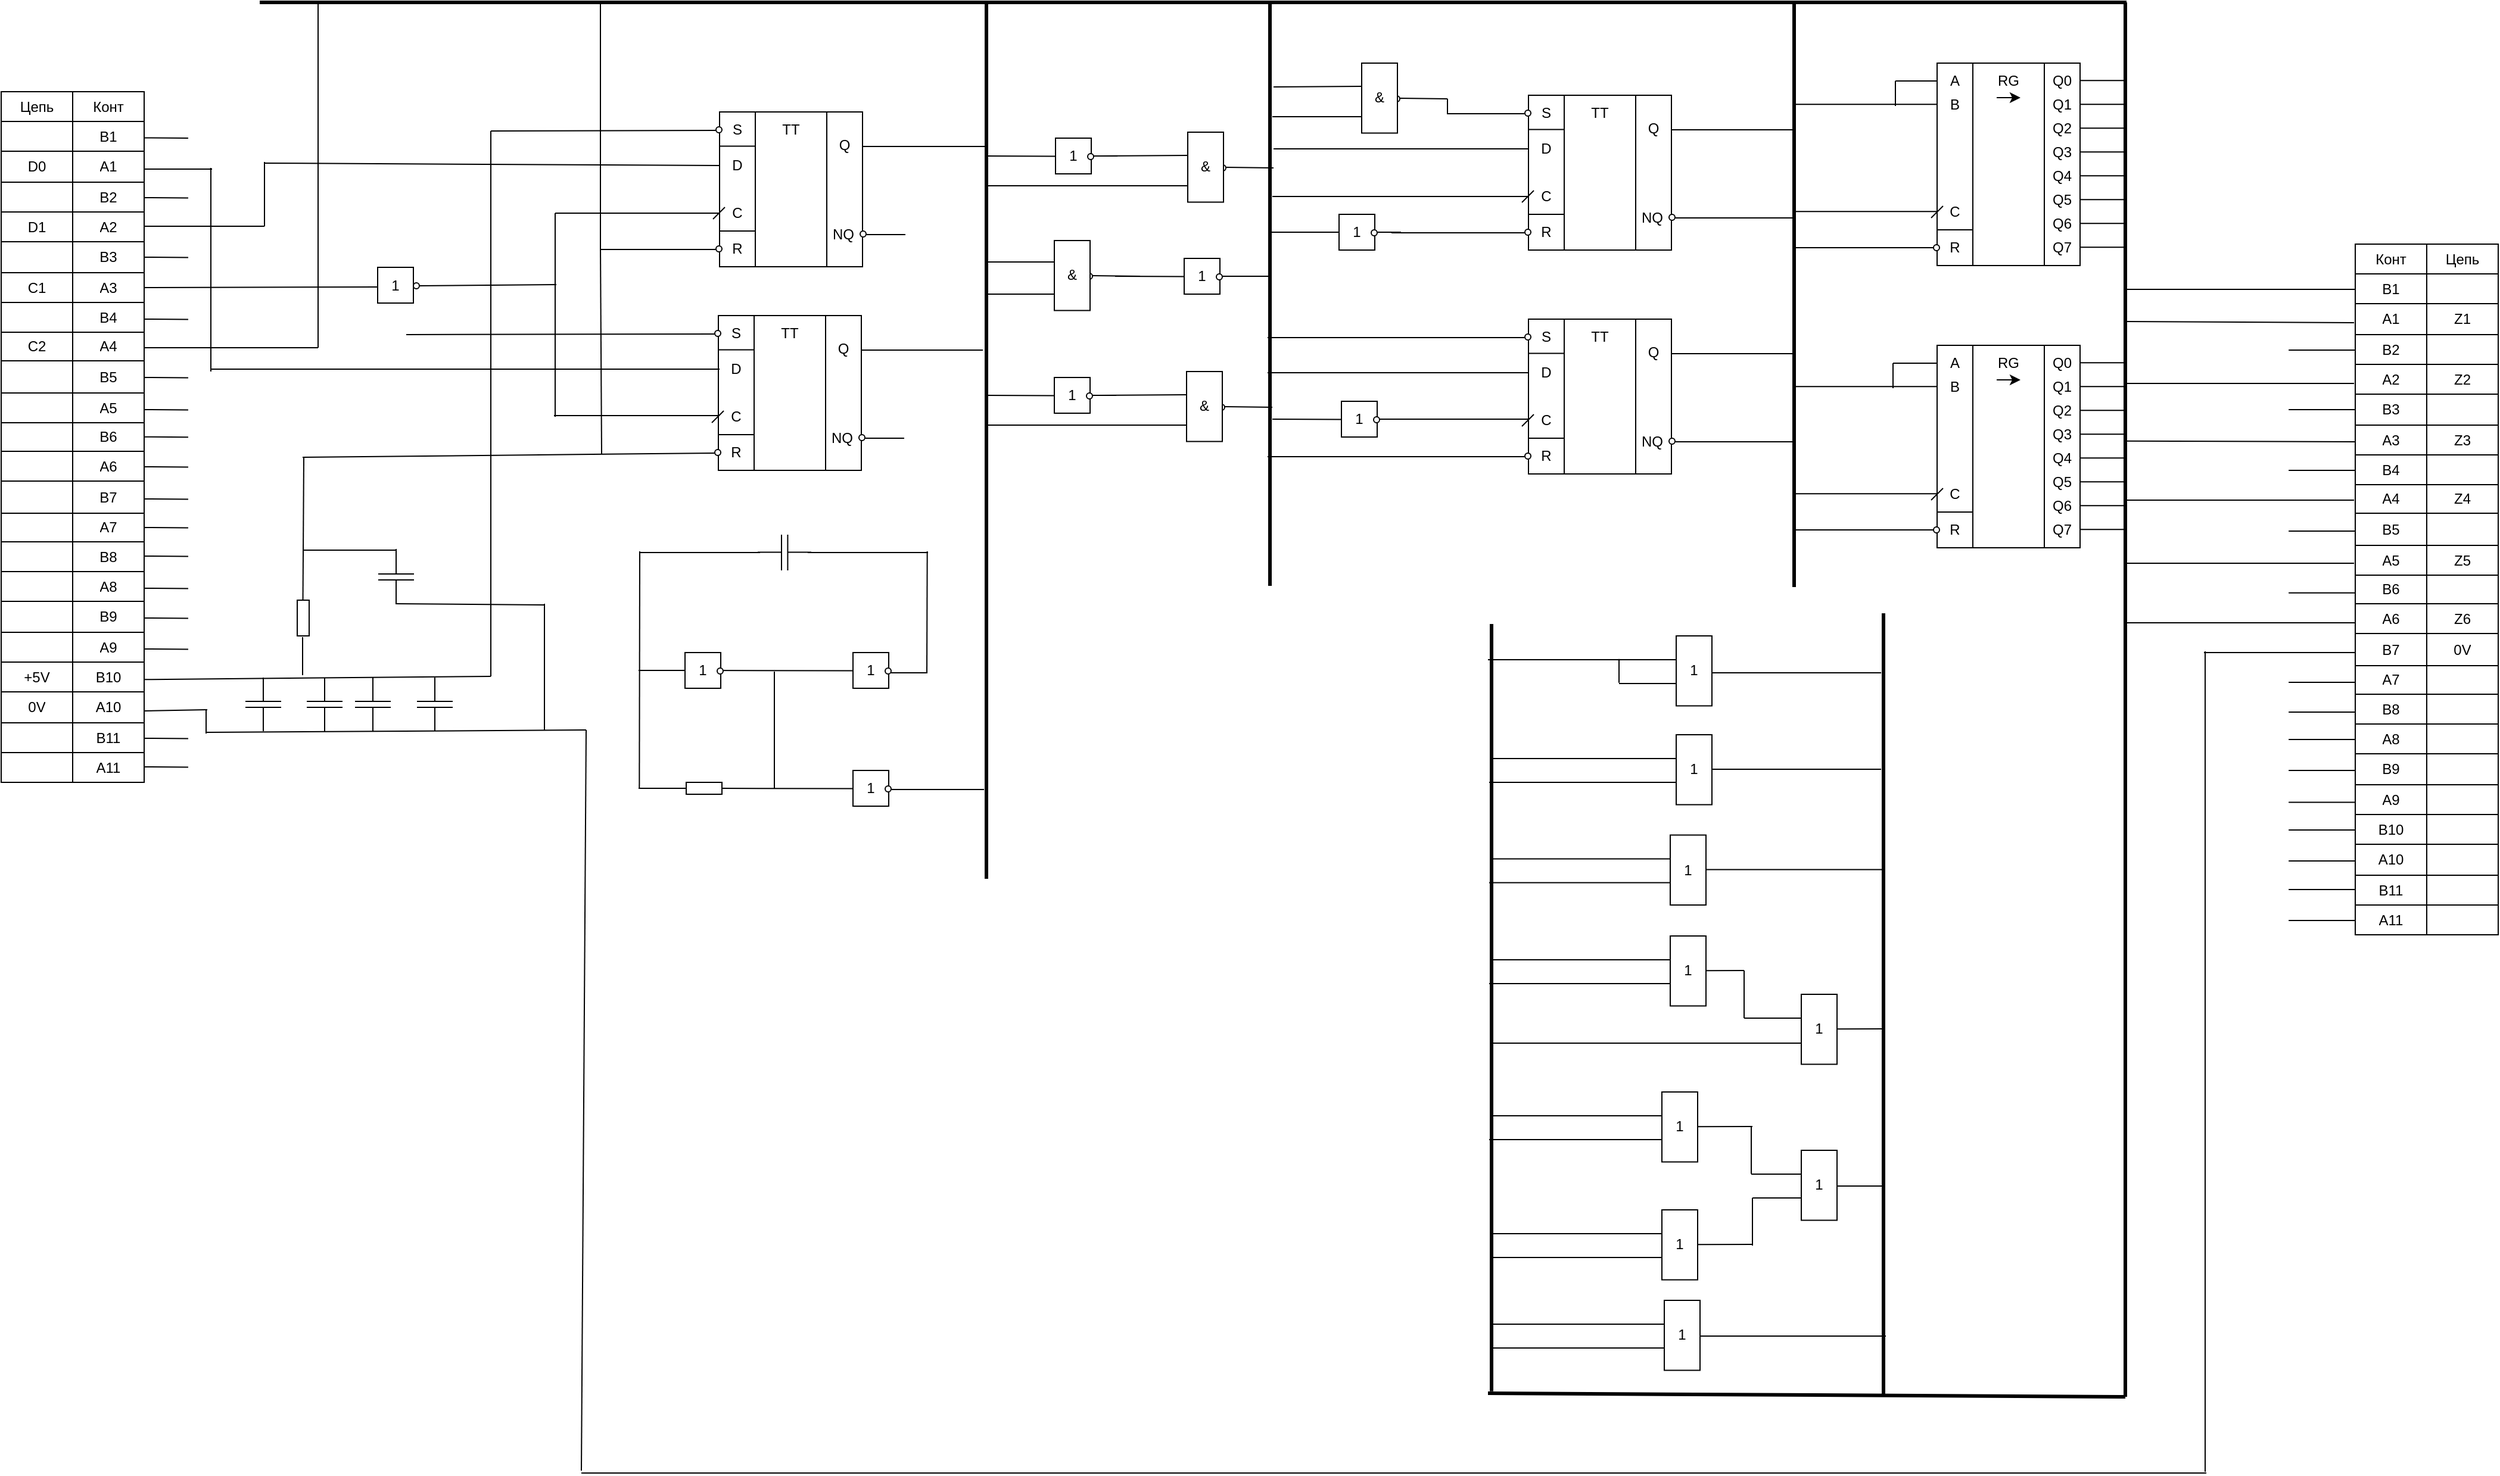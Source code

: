 <mxfile version="24.5.3" type="github">
  <diagram name="Страница — 1" id="bLKNfVl6g2ZhTKFIcze6">
    <mxGraphModel dx="4948" dy="3096" grid="0" gridSize="10" guides="1" tooltips="1" connect="1" arrows="1" fold="1" page="0" pageScale="1" pageWidth="827" pageHeight="1169" math="0" shadow="0">
      <root>
        <mxCell id="0" />
        <mxCell id="1" parent="0" />
        <mxCell id="OU5DSYJZRIMLssi47f6b-211" value="" style="group" vertex="1" connectable="0" parent="1">
          <mxGeometry x="392" y="-397" width="72" height="30" as="geometry" />
        </mxCell>
        <mxCell id="OU5DSYJZRIMLssi47f6b-212" value="1" style="whiteSpace=wrap;html=1;" vertex="1" parent="OU5DSYJZRIMLssi47f6b-211">
          <mxGeometry x="20" width="30" height="30" as="geometry" />
        </mxCell>
        <mxCell id="OU5DSYJZRIMLssi47f6b-213" value="" style="group" vertex="1" connectable="0" parent="OU5DSYJZRIMLssi47f6b-211">
          <mxGeometry x="47" y="13" width="25" height="5" as="geometry" />
        </mxCell>
        <mxCell id="OU5DSYJZRIMLssi47f6b-214" value="" style="ellipse;whiteSpace=wrap;html=1;" vertex="1" parent="OU5DSYJZRIMLssi47f6b-213">
          <mxGeometry width="5" height="5" as="geometry" />
        </mxCell>
        <mxCell id="OU5DSYJZRIMLssi47f6b-215" value="" style="edgeStyle=none;orthogonalLoop=1;jettySize=auto;html=1;rounded=0;endArrow=none;endFill=0;" edge="1" parent="OU5DSYJZRIMLssi47f6b-213">
          <mxGeometry width="80" relative="1" as="geometry">
            <mxPoint x="5" y="2" as="sourcePoint" />
            <mxPoint x="25" y="2" as="targetPoint" />
            <Array as="points" />
          </mxGeometry>
        </mxCell>
        <mxCell id="OU5DSYJZRIMLssi47f6b-216" value="" style="edgeStyle=none;orthogonalLoop=1;jettySize=auto;html=1;rounded=0;endArrow=none;endFill=0;" edge="1" parent="OU5DSYJZRIMLssi47f6b-211">
          <mxGeometry width="80" relative="1" as="geometry">
            <mxPoint x="-39" y="15" as="sourcePoint" />
            <mxPoint x="20" y="15" as="targetPoint" />
            <Array as="points" />
          </mxGeometry>
        </mxCell>
        <mxCell id="OU5DSYJZRIMLssi47f6b-536" value="" style="endArrow=none;html=1;rounded=0;fontSize=12;startSize=8;endSize=8;curved=1;strokeWidth=3;" edge="1" parent="OU5DSYJZRIMLssi47f6b-211">
          <mxGeometry width="50" height="50" relative="1" as="geometry">
            <mxPoint x="-38" y="312" as="sourcePoint" />
            <mxPoint x="-38" y="-178" as="targetPoint" />
          </mxGeometry>
        </mxCell>
        <mxCell id="OU5DSYJZRIMLssi47f6b-217" value="" style="group" vertex="1" connectable="0" parent="1">
          <mxGeometry x="411" y="-524" width="72" height="58.75" as="geometry" />
        </mxCell>
        <mxCell id="OU5DSYJZRIMLssi47f6b-218" value="" style="edgeStyle=none;orthogonalLoop=1;jettySize=auto;html=1;rounded=0;endArrow=none;endFill=0;" edge="1" parent="OU5DSYJZRIMLssi47f6b-217">
          <mxGeometry width="80" relative="1" as="geometry">
            <mxPoint x="-55" y="45" as="sourcePoint" />
            <mxPoint x="20" y="45" as="targetPoint" />
            <Array as="points" />
          </mxGeometry>
        </mxCell>
        <mxCell id="OU5DSYJZRIMLssi47f6b-219" value="" style="edgeStyle=none;orthogonalLoop=1;jettySize=auto;html=1;rounded=0;endArrow=none;endFill=0;" edge="1" parent="OU5DSYJZRIMLssi47f6b-217">
          <mxGeometry width="80" relative="1" as="geometry">
            <mxPoint x="-54" y="20" as="sourcePoint" />
            <mxPoint x="20" y="19.52" as="targetPoint" />
            <Array as="points" />
          </mxGeometry>
        </mxCell>
        <mxCell id="OU5DSYJZRIMLssi47f6b-220" value="" style="group" vertex="1" connectable="0" parent="OU5DSYJZRIMLssi47f6b-217">
          <mxGeometry x="47" y="27.5" width="25" height="5" as="geometry" />
        </mxCell>
        <mxCell id="OU5DSYJZRIMLssi47f6b-221" value="" style="ellipse;whiteSpace=wrap;html=1;" vertex="1" parent="OU5DSYJZRIMLssi47f6b-220">
          <mxGeometry width="5" height="5" as="geometry" />
        </mxCell>
        <mxCell id="OU5DSYJZRIMLssi47f6b-222" value="" style="edgeStyle=none;orthogonalLoop=1;jettySize=auto;html=1;rounded=0;endArrow=none;endFill=0;" edge="1" parent="OU5DSYJZRIMLssi47f6b-220">
          <mxGeometry width="80" relative="1" as="geometry">
            <mxPoint x="5" y="2.02" as="sourcePoint" />
            <mxPoint x="45" y="2.5" as="targetPoint" />
            <Array as="points" />
          </mxGeometry>
        </mxCell>
        <mxCell id="OU5DSYJZRIMLssi47f6b-223" value="&amp;amp;" style="whiteSpace=wrap;html=1;" vertex="1" parent="OU5DSYJZRIMLssi47f6b-217">
          <mxGeometry x="20" width="30" height="58.75" as="geometry" />
        </mxCell>
        <mxCell id="OU5DSYJZRIMLssi47f6b-224" value="" style="group" vertex="1" connectable="0" parent="1">
          <mxGeometry x="780" y="258" width="69.5" height="58.75" as="geometry" />
        </mxCell>
        <mxCell id="OU5DSYJZRIMLssi47f6b-225" value="1" style="whiteSpace=wrap;html=1;" vertex="1" parent="OU5DSYJZRIMLssi47f6b-224">
          <mxGeometry x="20" width="30" height="58.75" as="geometry" />
        </mxCell>
        <mxCell id="OU5DSYJZRIMLssi47f6b-226" value="" style="edgeStyle=none;orthogonalLoop=1;jettySize=auto;html=1;rounded=0;endArrow=none;endFill=0;" edge="1" parent="OU5DSYJZRIMLssi47f6b-224">
          <mxGeometry width="80" relative="1" as="geometry">
            <mxPoint x="-28" y="20" as="sourcePoint" />
            <mxPoint x="20" y="20" as="targetPoint" />
            <Array as="points" />
          </mxGeometry>
        </mxCell>
        <mxCell id="OU5DSYJZRIMLssi47f6b-227" value="" style="edgeStyle=none;orthogonalLoop=1;jettySize=auto;html=1;rounded=0;endArrow=none;endFill=0;" edge="1" parent="OU5DSYJZRIMLssi47f6b-224">
          <mxGeometry width="80" relative="1" as="geometry">
            <mxPoint x="49.5" y="29.14" as="sourcePoint" />
            <mxPoint x="89" y="29" as="targetPoint" />
            <Array as="points" />
          </mxGeometry>
        </mxCell>
        <mxCell id="OU5DSYJZRIMLssi47f6b-228" value="" style="edgeStyle=none;orthogonalLoop=1;jettySize=auto;html=1;rounded=0;endArrow=none;endFill=0;" edge="1" parent="OU5DSYJZRIMLssi47f6b-224">
          <mxGeometry width="80" relative="1" as="geometry">
            <mxPoint x="-239" y="41" as="sourcePoint" />
            <mxPoint x="20" y="41" as="targetPoint" />
            <Array as="points" />
          </mxGeometry>
        </mxCell>
        <mxCell id="OU5DSYJZRIMLssi47f6b-229" value="" style="group" vertex="1" connectable="0" parent="1">
          <mxGeometry x="548" y="-497" width="166" height="130" as="geometry" />
        </mxCell>
        <mxCell id="OU5DSYJZRIMLssi47f6b-230" value="" style="whiteSpace=wrap;html=1;" vertex="1" parent="OU5DSYJZRIMLssi47f6b-229">
          <mxGeometry x="23" width="120" height="130" as="geometry" />
        </mxCell>
        <mxCell id="OU5DSYJZRIMLssi47f6b-231" value="" style="edgeStyle=none;orthogonalLoop=1;jettySize=auto;html=1;rounded=0;endArrow=none;endFill=0;" edge="1" parent="OU5DSYJZRIMLssi47f6b-229">
          <mxGeometry width="80" relative="1" as="geometry">
            <mxPoint x="53" y="130" as="sourcePoint" />
            <mxPoint x="53" as="targetPoint" />
            <Array as="points" />
          </mxGeometry>
        </mxCell>
        <mxCell id="OU5DSYJZRIMLssi47f6b-232" value="" style="edgeStyle=none;orthogonalLoop=1;jettySize=auto;html=1;rounded=0;endArrow=none;endFill=0;" edge="1" parent="OU5DSYJZRIMLssi47f6b-229">
          <mxGeometry width="80" relative="1" as="geometry">
            <mxPoint x="113" y="130" as="sourcePoint" />
            <mxPoint x="113" as="targetPoint" />
            <Array as="points" />
          </mxGeometry>
        </mxCell>
        <mxCell id="OU5DSYJZRIMLssi47f6b-233" value="" style="edgeStyle=none;orthogonalLoop=1;jettySize=auto;html=1;rounded=0;endArrow=none;endFill=0;" edge="1" parent="OU5DSYJZRIMLssi47f6b-229">
          <mxGeometry width="80" relative="1" as="geometry">
            <mxPoint x="23" y="100" as="sourcePoint" />
            <mxPoint x="53" y="100" as="targetPoint" />
            <Array as="points" />
          </mxGeometry>
        </mxCell>
        <mxCell id="OU5DSYJZRIMLssi47f6b-234" value="" style="edgeStyle=none;orthogonalLoop=1;jettySize=auto;html=1;rounded=0;endArrow=none;endFill=0;" edge="1" parent="OU5DSYJZRIMLssi47f6b-229">
          <mxGeometry width="80" relative="1" as="geometry">
            <mxPoint x="23" y="28.75" as="sourcePoint" />
            <mxPoint x="53" y="28.75" as="targetPoint" />
            <Array as="points" />
          </mxGeometry>
        </mxCell>
        <mxCell id="OU5DSYJZRIMLssi47f6b-235" value="TT" style="text;strokeColor=none;align=center;fillColor=none;html=1;verticalAlign=middle;whiteSpace=wrap;rounded=0;" vertex="1" parent="OU5DSYJZRIMLssi47f6b-229">
          <mxGeometry x="53" width="60" height="30" as="geometry" />
        </mxCell>
        <mxCell id="OU5DSYJZRIMLssi47f6b-236" value="S" style="text;strokeColor=none;align=center;fillColor=none;html=1;verticalAlign=middle;whiteSpace=wrap;rounded=0;" vertex="1" parent="OU5DSYJZRIMLssi47f6b-229">
          <mxGeometry x="8" width="60" height="30" as="geometry" />
        </mxCell>
        <mxCell id="OU5DSYJZRIMLssi47f6b-237" value="R" style="text;strokeColor=none;align=center;fillColor=none;html=1;verticalAlign=middle;whiteSpace=wrap;rounded=0;" vertex="1" parent="OU5DSYJZRIMLssi47f6b-229">
          <mxGeometry x="8" y="100" width="60" height="30" as="geometry" />
        </mxCell>
        <mxCell id="OU5DSYJZRIMLssi47f6b-238" value="D" style="text;strokeColor=none;align=center;fillColor=none;html=1;verticalAlign=middle;whiteSpace=wrap;rounded=0;" vertex="1" parent="OU5DSYJZRIMLssi47f6b-229">
          <mxGeometry x="8" y="30" width="60" height="30" as="geometry" />
        </mxCell>
        <mxCell id="OU5DSYJZRIMLssi47f6b-239" value="C" style="text;strokeColor=none;align=center;fillColor=none;html=1;verticalAlign=middle;whiteSpace=wrap;rounded=0;" vertex="1" parent="OU5DSYJZRIMLssi47f6b-229">
          <mxGeometry x="8" y="70" width="60" height="30" as="geometry" />
        </mxCell>
        <mxCell id="OU5DSYJZRIMLssi47f6b-240" value="" style="edgeStyle=none;orthogonalLoop=1;jettySize=auto;html=1;rounded=0;endArrow=none;endFill=0;" edge="1" parent="OU5DSYJZRIMLssi47f6b-229">
          <mxGeometry width="80" relative="1" as="geometry">
            <mxPoint x="17.5" y="90" as="sourcePoint" />
            <mxPoint x="27.5" y="80" as="targetPoint" />
            <Array as="points" />
          </mxGeometry>
        </mxCell>
        <mxCell id="OU5DSYJZRIMLssi47f6b-241" value="" style="group;direction=west;flipV=0;flipH=1;" vertex="1" connectable="0" parent="OU5DSYJZRIMLssi47f6b-229">
          <mxGeometry y="12.5" width="25" height="5" as="geometry" />
        </mxCell>
        <mxCell id="OU5DSYJZRIMLssi47f6b-242" value="" style="ellipse;whiteSpace=wrap;html=1;" vertex="1" parent="OU5DSYJZRIMLssi47f6b-241">
          <mxGeometry x="20" width="5" height="5" as="geometry" />
        </mxCell>
        <mxCell id="OU5DSYJZRIMLssi47f6b-243" value="" style="edgeStyle=none;orthogonalLoop=1;jettySize=auto;html=1;rounded=0;endArrow=none;endFill=0;" edge="1" parent="OU5DSYJZRIMLssi47f6b-241">
          <mxGeometry width="80" relative="1" as="geometry">
            <mxPoint x="20" y="3" as="sourcePoint" />
            <mxPoint x="-45" y="3" as="targetPoint" />
            <Array as="points" />
          </mxGeometry>
        </mxCell>
        <mxCell id="OU5DSYJZRIMLssi47f6b-244" value="" style="group;flipH=1;" vertex="1" connectable="0" parent="OU5DSYJZRIMLssi47f6b-229">
          <mxGeometry y="112.5" width="25" height="5" as="geometry" />
        </mxCell>
        <mxCell id="OU5DSYJZRIMLssi47f6b-245" value="" style="ellipse;whiteSpace=wrap;html=1;" vertex="1" parent="OU5DSYJZRIMLssi47f6b-244">
          <mxGeometry x="20" width="5" height="5" as="geometry" />
        </mxCell>
        <mxCell id="OU5DSYJZRIMLssi47f6b-246" value="" style="edgeStyle=none;orthogonalLoop=1;jettySize=auto;html=1;rounded=0;endArrow=none;endFill=0;" edge="1" parent="OU5DSYJZRIMLssi47f6b-244">
          <mxGeometry width="80" relative="1" as="geometry">
            <mxPoint x="20" y="3" as="sourcePoint" />
            <mxPoint x="-92" y="3" as="targetPoint" />
            <Array as="points" />
          </mxGeometry>
        </mxCell>
        <mxCell id="OU5DSYJZRIMLssi47f6b-247" value="Q" style="text;strokeColor=none;align=center;fillColor=none;html=1;verticalAlign=middle;whiteSpace=wrap;rounded=0;" vertex="1" parent="OU5DSYJZRIMLssi47f6b-229">
          <mxGeometry x="98" y="12.5" width="60" height="30" as="geometry" />
        </mxCell>
        <mxCell id="OU5DSYJZRIMLssi47f6b-248" value="NQ" style="text;strokeColor=none;align=center;fillColor=none;html=1;verticalAlign=middle;whiteSpace=wrap;rounded=0;" vertex="1" parent="OU5DSYJZRIMLssi47f6b-229">
          <mxGeometry x="97" y="87.5" width="60" height="30" as="geometry" />
        </mxCell>
        <mxCell id="OU5DSYJZRIMLssi47f6b-249" value="" style="group" vertex="1" connectable="0" parent="OU5DSYJZRIMLssi47f6b-229">
          <mxGeometry x="141" y="100" width="25" height="5" as="geometry" />
        </mxCell>
        <mxCell id="OU5DSYJZRIMLssi47f6b-250" value="" style="ellipse;whiteSpace=wrap;html=1;" vertex="1" parent="OU5DSYJZRIMLssi47f6b-249">
          <mxGeometry width="5" height="5" as="geometry" />
        </mxCell>
        <mxCell id="OU5DSYJZRIMLssi47f6b-251" value="" style="edgeStyle=none;orthogonalLoop=1;jettySize=auto;html=1;rounded=0;endArrow=none;endFill=0;" edge="1" parent="OU5DSYJZRIMLssi47f6b-249">
          <mxGeometry width="80" relative="1" as="geometry">
            <mxPoint x="5" y="3" as="sourcePoint" />
            <mxPoint x="105" y="3" as="targetPoint" />
            <Array as="points" />
          </mxGeometry>
        </mxCell>
        <mxCell id="OU5DSYJZRIMLssi47f6b-252" value="" style="edgeStyle=none;orthogonalLoop=1;jettySize=auto;html=1;rounded=0;endArrow=none;endFill=0;" edge="1" parent="OU5DSYJZRIMLssi47f6b-229">
          <mxGeometry width="80" relative="1" as="geometry">
            <mxPoint x="143" y="29" as="sourcePoint" />
            <mxPoint x="247" y="29" as="targetPoint" />
            <Array as="points" />
          </mxGeometry>
        </mxCell>
        <mxCell id="OU5DSYJZRIMLssi47f6b-253" value="" style="edgeStyle=none;orthogonalLoop=1;jettySize=auto;html=1;rounded=0;endArrow=none;endFill=0;" edge="1" parent="OU5DSYJZRIMLssi47f6b-229">
          <mxGeometry width="80" relative="1" as="geometry">
            <mxPoint x="-191" y="45" as="sourcePoint" />
            <mxPoint x="23" y="45" as="targetPoint" />
            <Array as="points" />
          </mxGeometry>
        </mxCell>
        <mxCell id="OU5DSYJZRIMLssi47f6b-254" value="" style="edgeStyle=none;orthogonalLoop=1;jettySize=auto;html=1;rounded=0;endArrow=none;endFill=0;" edge="1" parent="OU5DSYJZRIMLssi47f6b-229">
          <mxGeometry width="80" relative="1" as="geometry">
            <mxPoint x="-192" y="85" as="sourcePoint" />
            <mxPoint x="23" y="85" as="targetPoint" />
            <Array as="points" />
          </mxGeometry>
        </mxCell>
        <mxCell id="OU5DSYJZRIMLssi47f6b-289" value="" style="shape=table;startSize=0;container=1;collapsible=0;childLayout=tableLayout;" vertex="1" parent="1">
          <mxGeometry x="1265" y="-372" width="120" height="580" as="geometry" />
        </mxCell>
        <mxCell id="OU5DSYJZRIMLssi47f6b-290" value="" style="shape=tableRow;horizontal=0;startSize=0;swimlaneHead=0;swimlaneBody=0;strokeColor=inherit;top=0;left=0;bottom=0;right=0;collapsible=0;dropTarget=0;fillColor=none;points=[[0,0.5],[1,0.5]];portConstraint=eastwest;" vertex="1" parent="OU5DSYJZRIMLssi47f6b-289">
          <mxGeometry width="120" height="25" as="geometry" />
        </mxCell>
        <mxCell id="OU5DSYJZRIMLssi47f6b-291" value="Конт" style="shape=partialRectangle;html=1;whiteSpace=wrap;connectable=0;strokeColor=inherit;overflow=hidden;fillColor=none;top=0;left=0;bottom=0;right=0;pointerEvents=1;" vertex="1" parent="OU5DSYJZRIMLssi47f6b-290">
          <mxGeometry width="60" height="25" as="geometry">
            <mxRectangle width="60" height="25" as="alternateBounds" />
          </mxGeometry>
        </mxCell>
        <mxCell id="OU5DSYJZRIMLssi47f6b-292" value="Цепь" style="shape=partialRectangle;html=1;whiteSpace=wrap;connectable=0;strokeColor=inherit;overflow=hidden;fillColor=none;top=0;left=0;bottom=0;right=0;pointerEvents=1;" vertex="1" parent="OU5DSYJZRIMLssi47f6b-290">
          <mxGeometry x="60" width="60" height="25" as="geometry">
            <mxRectangle width="60" height="25" as="alternateBounds" />
          </mxGeometry>
        </mxCell>
        <mxCell id="OU5DSYJZRIMLssi47f6b-293" value="" style="shape=tableRow;horizontal=0;startSize=0;swimlaneHead=0;swimlaneBody=0;strokeColor=inherit;top=0;left=0;bottom=0;right=0;collapsible=0;dropTarget=0;fillColor=none;points=[[0,0.5],[1,0.5]];portConstraint=eastwest;" vertex="1" parent="OU5DSYJZRIMLssi47f6b-289">
          <mxGeometry y="25" width="120" height="25" as="geometry" />
        </mxCell>
        <mxCell id="OU5DSYJZRIMLssi47f6b-294" value="B1" style="shape=partialRectangle;html=1;whiteSpace=wrap;connectable=0;strokeColor=inherit;overflow=hidden;fillColor=none;top=0;left=0;bottom=0;right=0;pointerEvents=1;" vertex="1" parent="OU5DSYJZRIMLssi47f6b-293">
          <mxGeometry width="60" height="25" as="geometry">
            <mxRectangle width="60" height="25" as="alternateBounds" />
          </mxGeometry>
        </mxCell>
        <mxCell id="OU5DSYJZRIMLssi47f6b-295" value="" style="shape=partialRectangle;html=1;whiteSpace=wrap;connectable=0;strokeColor=inherit;overflow=hidden;fillColor=none;top=0;left=0;bottom=0;right=0;pointerEvents=1;" vertex="1" parent="OU5DSYJZRIMLssi47f6b-293">
          <mxGeometry x="60" width="60" height="25" as="geometry">
            <mxRectangle width="60" height="25" as="alternateBounds" />
          </mxGeometry>
        </mxCell>
        <mxCell id="OU5DSYJZRIMLssi47f6b-296" value="" style="shape=tableRow;horizontal=0;startSize=0;swimlaneHead=0;swimlaneBody=0;strokeColor=inherit;top=0;left=0;bottom=0;right=0;collapsible=0;dropTarget=0;fillColor=none;points=[[0,0.5],[1,0.5]];portConstraint=eastwest;" vertex="1" parent="OU5DSYJZRIMLssi47f6b-289">
          <mxGeometry y="50" width="120" height="26" as="geometry" />
        </mxCell>
        <mxCell id="OU5DSYJZRIMLssi47f6b-297" value="A1" style="shape=partialRectangle;html=1;whiteSpace=wrap;connectable=0;strokeColor=inherit;overflow=hidden;fillColor=none;top=0;left=0;bottom=0;right=0;pointerEvents=1;" vertex="1" parent="OU5DSYJZRIMLssi47f6b-296">
          <mxGeometry width="60" height="26" as="geometry">
            <mxRectangle width="60" height="26" as="alternateBounds" />
          </mxGeometry>
        </mxCell>
        <mxCell id="OU5DSYJZRIMLssi47f6b-298" value="Z1" style="shape=partialRectangle;html=1;whiteSpace=wrap;connectable=0;strokeColor=inherit;overflow=hidden;fillColor=none;top=0;left=0;bottom=0;right=0;pointerEvents=1;" vertex="1" parent="OU5DSYJZRIMLssi47f6b-296">
          <mxGeometry x="60" width="60" height="26" as="geometry">
            <mxRectangle width="60" height="26" as="alternateBounds" />
          </mxGeometry>
        </mxCell>
        <mxCell id="OU5DSYJZRIMLssi47f6b-299" value="" style="shape=tableRow;horizontal=0;startSize=0;swimlaneHead=0;swimlaneBody=0;strokeColor=inherit;top=0;left=0;bottom=0;right=0;collapsible=0;dropTarget=0;fillColor=none;points=[[0,0.5],[1,0.5]];portConstraint=eastwest;" vertex="1" parent="OU5DSYJZRIMLssi47f6b-289">
          <mxGeometry y="76" width="120" height="25" as="geometry" />
        </mxCell>
        <mxCell id="OU5DSYJZRIMLssi47f6b-300" value="B2" style="shape=partialRectangle;html=1;whiteSpace=wrap;connectable=0;strokeColor=inherit;overflow=hidden;fillColor=none;top=0;left=0;bottom=0;right=0;pointerEvents=1;" vertex="1" parent="OU5DSYJZRIMLssi47f6b-299">
          <mxGeometry width="60" height="25" as="geometry">
            <mxRectangle width="60" height="25" as="alternateBounds" />
          </mxGeometry>
        </mxCell>
        <mxCell id="OU5DSYJZRIMLssi47f6b-301" value="" style="shape=partialRectangle;html=1;whiteSpace=wrap;connectable=0;strokeColor=inherit;overflow=hidden;fillColor=none;top=0;left=0;bottom=0;right=0;pointerEvents=1;" vertex="1" parent="OU5DSYJZRIMLssi47f6b-299">
          <mxGeometry x="60" width="60" height="25" as="geometry">
            <mxRectangle width="60" height="25" as="alternateBounds" />
          </mxGeometry>
        </mxCell>
        <mxCell id="OU5DSYJZRIMLssi47f6b-302" value="" style="shape=tableRow;horizontal=0;startSize=0;swimlaneHead=0;swimlaneBody=0;strokeColor=inherit;top=0;left=0;bottom=0;right=0;collapsible=0;dropTarget=0;fillColor=none;points=[[0,0.5],[1,0.5]];portConstraint=eastwest;" vertex="1" parent="OU5DSYJZRIMLssi47f6b-289">
          <mxGeometry y="101" width="120" height="25" as="geometry" />
        </mxCell>
        <mxCell id="OU5DSYJZRIMLssi47f6b-303" value="A2" style="shape=partialRectangle;html=1;whiteSpace=wrap;connectable=0;strokeColor=inherit;overflow=hidden;fillColor=none;top=0;left=0;bottom=0;right=0;pointerEvents=1;" vertex="1" parent="OU5DSYJZRIMLssi47f6b-302">
          <mxGeometry width="60" height="25" as="geometry">
            <mxRectangle width="60" height="25" as="alternateBounds" />
          </mxGeometry>
        </mxCell>
        <mxCell id="OU5DSYJZRIMLssi47f6b-304" value="Z2" style="shape=partialRectangle;html=1;whiteSpace=wrap;connectable=0;strokeColor=inherit;overflow=hidden;fillColor=none;top=0;left=0;bottom=0;right=0;pointerEvents=1;" vertex="1" parent="OU5DSYJZRIMLssi47f6b-302">
          <mxGeometry x="60" width="60" height="25" as="geometry">
            <mxRectangle width="60" height="25" as="alternateBounds" />
          </mxGeometry>
        </mxCell>
        <mxCell id="OU5DSYJZRIMLssi47f6b-305" value="" style="shape=tableRow;horizontal=0;startSize=0;swimlaneHead=0;swimlaneBody=0;strokeColor=inherit;top=0;left=0;bottom=0;right=0;collapsible=0;dropTarget=0;fillColor=none;points=[[0,0.5],[1,0.5]];portConstraint=eastwest;" vertex="1" parent="OU5DSYJZRIMLssi47f6b-289">
          <mxGeometry y="126" width="120" height="26" as="geometry" />
        </mxCell>
        <mxCell id="OU5DSYJZRIMLssi47f6b-306" value="B3" style="shape=partialRectangle;html=1;whiteSpace=wrap;connectable=0;strokeColor=inherit;overflow=hidden;fillColor=none;top=0;left=0;bottom=0;right=0;pointerEvents=1;" vertex="1" parent="OU5DSYJZRIMLssi47f6b-305">
          <mxGeometry width="60" height="26" as="geometry">
            <mxRectangle width="60" height="26" as="alternateBounds" />
          </mxGeometry>
        </mxCell>
        <mxCell id="OU5DSYJZRIMLssi47f6b-307" value="" style="shape=partialRectangle;html=1;whiteSpace=wrap;connectable=0;strokeColor=inherit;overflow=hidden;fillColor=none;top=0;left=0;bottom=0;right=0;pointerEvents=1;" vertex="1" parent="OU5DSYJZRIMLssi47f6b-305">
          <mxGeometry x="60" width="60" height="26" as="geometry">
            <mxRectangle width="60" height="26" as="alternateBounds" />
          </mxGeometry>
        </mxCell>
        <mxCell id="OU5DSYJZRIMLssi47f6b-308" value="" style="shape=tableRow;horizontal=0;startSize=0;swimlaneHead=0;swimlaneBody=0;strokeColor=inherit;top=0;left=0;bottom=0;right=0;collapsible=0;dropTarget=0;fillColor=none;points=[[0,0.5],[1,0.5]];portConstraint=eastwest;" vertex="1" parent="OU5DSYJZRIMLssi47f6b-289">
          <mxGeometry y="152" width="120" height="25" as="geometry" />
        </mxCell>
        <mxCell id="OU5DSYJZRIMLssi47f6b-309" value="A3" style="shape=partialRectangle;html=1;whiteSpace=wrap;connectable=0;strokeColor=inherit;overflow=hidden;fillColor=none;top=0;left=0;bottom=0;right=0;pointerEvents=1;" vertex="1" parent="OU5DSYJZRIMLssi47f6b-308">
          <mxGeometry width="60" height="25" as="geometry">
            <mxRectangle width="60" height="25" as="alternateBounds" />
          </mxGeometry>
        </mxCell>
        <mxCell id="OU5DSYJZRIMLssi47f6b-310" value="Z3" style="shape=partialRectangle;html=1;whiteSpace=wrap;connectable=0;strokeColor=inherit;overflow=hidden;fillColor=none;top=0;left=0;bottom=0;right=0;pointerEvents=1;" vertex="1" parent="OU5DSYJZRIMLssi47f6b-308">
          <mxGeometry x="60" width="60" height="25" as="geometry">
            <mxRectangle width="60" height="25" as="alternateBounds" />
          </mxGeometry>
        </mxCell>
        <mxCell id="OU5DSYJZRIMLssi47f6b-311" value="" style="shape=tableRow;horizontal=0;startSize=0;swimlaneHead=0;swimlaneBody=0;strokeColor=inherit;top=0;left=0;bottom=0;right=0;collapsible=0;dropTarget=0;fillColor=none;points=[[0,0.5],[1,0.5]];portConstraint=eastwest;" vertex="1" parent="OU5DSYJZRIMLssi47f6b-289">
          <mxGeometry y="177" width="120" height="25" as="geometry" />
        </mxCell>
        <mxCell id="OU5DSYJZRIMLssi47f6b-312" value="B4" style="shape=partialRectangle;html=1;whiteSpace=wrap;connectable=0;strokeColor=inherit;overflow=hidden;fillColor=none;top=0;left=0;bottom=0;right=0;pointerEvents=1;" vertex="1" parent="OU5DSYJZRIMLssi47f6b-311">
          <mxGeometry width="60" height="25" as="geometry">
            <mxRectangle width="60" height="25" as="alternateBounds" />
          </mxGeometry>
        </mxCell>
        <mxCell id="OU5DSYJZRIMLssi47f6b-313" value="" style="shape=partialRectangle;html=1;whiteSpace=wrap;connectable=0;strokeColor=inherit;overflow=hidden;fillColor=none;top=0;left=0;bottom=0;right=0;pointerEvents=1;" vertex="1" parent="OU5DSYJZRIMLssi47f6b-311">
          <mxGeometry x="60" width="60" height="25" as="geometry">
            <mxRectangle width="60" height="25" as="alternateBounds" />
          </mxGeometry>
        </mxCell>
        <mxCell id="OU5DSYJZRIMLssi47f6b-314" value="" style="shape=tableRow;horizontal=0;startSize=0;swimlaneHead=0;swimlaneBody=0;strokeColor=inherit;top=0;left=0;bottom=0;right=0;collapsible=0;dropTarget=0;fillColor=none;points=[[0,0.5],[1,0.5]];portConstraint=eastwest;" vertex="1" parent="OU5DSYJZRIMLssi47f6b-289">
          <mxGeometry y="202" width="120" height="24" as="geometry" />
        </mxCell>
        <mxCell id="OU5DSYJZRIMLssi47f6b-315" value="A4" style="shape=partialRectangle;html=1;whiteSpace=wrap;connectable=0;strokeColor=inherit;overflow=hidden;fillColor=none;top=0;left=0;bottom=0;right=0;pointerEvents=1;" vertex="1" parent="OU5DSYJZRIMLssi47f6b-314">
          <mxGeometry width="60" height="24" as="geometry">
            <mxRectangle width="60" height="24" as="alternateBounds" />
          </mxGeometry>
        </mxCell>
        <mxCell id="OU5DSYJZRIMLssi47f6b-316" value="Z4" style="shape=partialRectangle;html=1;whiteSpace=wrap;connectable=0;strokeColor=inherit;overflow=hidden;fillColor=none;top=0;left=0;bottom=0;right=0;pointerEvents=1;" vertex="1" parent="OU5DSYJZRIMLssi47f6b-314">
          <mxGeometry x="60" width="60" height="24" as="geometry">
            <mxRectangle width="60" height="24" as="alternateBounds" />
          </mxGeometry>
        </mxCell>
        <mxCell id="OU5DSYJZRIMLssi47f6b-317" value="" style="shape=tableRow;horizontal=0;startSize=0;swimlaneHead=0;swimlaneBody=0;strokeColor=inherit;top=0;left=0;bottom=0;right=0;collapsible=0;dropTarget=0;fillColor=none;points=[[0,0.5],[1,0.5]];portConstraint=eastwest;" vertex="1" parent="OU5DSYJZRIMLssi47f6b-289">
          <mxGeometry y="226" width="120" height="27" as="geometry" />
        </mxCell>
        <mxCell id="OU5DSYJZRIMLssi47f6b-318" value="B5" style="shape=partialRectangle;html=1;whiteSpace=wrap;connectable=0;strokeColor=inherit;overflow=hidden;fillColor=none;top=0;left=0;bottom=0;right=0;pointerEvents=1;" vertex="1" parent="OU5DSYJZRIMLssi47f6b-317">
          <mxGeometry width="60" height="27" as="geometry">
            <mxRectangle width="60" height="27" as="alternateBounds" />
          </mxGeometry>
        </mxCell>
        <mxCell id="OU5DSYJZRIMLssi47f6b-319" value="" style="shape=partialRectangle;html=1;whiteSpace=wrap;connectable=0;strokeColor=inherit;overflow=hidden;fillColor=none;top=0;left=0;bottom=0;right=0;pointerEvents=1;" vertex="1" parent="OU5DSYJZRIMLssi47f6b-317">
          <mxGeometry x="60" width="60" height="27" as="geometry">
            <mxRectangle width="60" height="27" as="alternateBounds" />
          </mxGeometry>
        </mxCell>
        <mxCell id="OU5DSYJZRIMLssi47f6b-320" value="" style="shape=tableRow;horizontal=0;startSize=0;swimlaneHead=0;swimlaneBody=0;strokeColor=inherit;top=0;left=0;bottom=0;right=0;collapsible=0;dropTarget=0;fillColor=none;points=[[0,0.5],[1,0.5]];portConstraint=eastwest;" vertex="1" parent="OU5DSYJZRIMLssi47f6b-289">
          <mxGeometry y="253" width="120" height="25" as="geometry" />
        </mxCell>
        <mxCell id="OU5DSYJZRIMLssi47f6b-321" value="A5" style="shape=partialRectangle;html=1;whiteSpace=wrap;connectable=0;strokeColor=inherit;overflow=hidden;fillColor=none;top=0;left=0;bottom=0;right=0;pointerEvents=1;" vertex="1" parent="OU5DSYJZRIMLssi47f6b-320">
          <mxGeometry width="60" height="25" as="geometry">
            <mxRectangle width="60" height="25" as="alternateBounds" />
          </mxGeometry>
        </mxCell>
        <mxCell id="OU5DSYJZRIMLssi47f6b-322" value="Z5" style="shape=partialRectangle;html=1;whiteSpace=wrap;connectable=0;strokeColor=inherit;overflow=hidden;fillColor=none;top=0;left=0;bottom=0;right=0;pointerEvents=1;" vertex="1" parent="OU5DSYJZRIMLssi47f6b-320">
          <mxGeometry x="60" width="60" height="25" as="geometry">
            <mxRectangle width="60" height="25" as="alternateBounds" />
          </mxGeometry>
        </mxCell>
        <mxCell id="OU5DSYJZRIMLssi47f6b-323" value="" style="shape=tableRow;horizontal=0;startSize=0;swimlaneHead=0;swimlaneBody=0;strokeColor=inherit;top=0;left=0;bottom=0;right=0;collapsible=0;dropTarget=0;fillColor=none;points=[[0,0.5],[1,0.5]];portConstraint=eastwest;" vertex="1" parent="OU5DSYJZRIMLssi47f6b-289">
          <mxGeometry y="278" width="120" height="24" as="geometry" />
        </mxCell>
        <mxCell id="OU5DSYJZRIMLssi47f6b-324" value="B6" style="shape=partialRectangle;html=1;whiteSpace=wrap;connectable=0;strokeColor=inherit;overflow=hidden;fillColor=none;top=0;left=0;bottom=0;right=0;pointerEvents=1;" vertex="1" parent="OU5DSYJZRIMLssi47f6b-323">
          <mxGeometry width="60" height="24" as="geometry">
            <mxRectangle width="60" height="24" as="alternateBounds" />
          </mxGeometry>
        </mxCell>
        <mxCell id="OU5DSYJZRIMLssi47f6b-325" value="" style="shape=partialRectangle;html=1;whiteSpace=wrap;connectable=0;strokeColor=inherit;overflow=hidden;fillColor=none;top=0;left=0;bottom=0;right=0;pointerEvents=1;" vertex="1" parent="OU5DSYJZRIMLssi47f6b-323">
          <mxGeometry x="60" width="60" height="24" as="geometry">
            <mxRectangle width="60" height="24" as="alternateBounds" />
          </mxGeometry>
        </mxCell>
        <mxCell id="OU5DSYJZRIMLssi47f6b-326" value="" style="shape=tableRow;horizontal=0;startSize=0;swimlaneHead=0;swimlaneBody=0;strokeColor=inherit;top=0;left=0;bottom=0;right=0;collapsible=0;dropTarget=0;fillColor=none;points=[[0,0.5],[1,0.5]];portConstraint=eastwest;" vertex="1" parent="OU5DSYJZRIMLssi47f6b-289">
          <mxGeometry y="302" width="120" height="25" as="geometry" />
        </mxCell>
        <mxCell id="OU5DSYJZRIMLssi47f6b-327" value="A6" style="shape=partialRectangle;html=1;whiteSpace=wrap;connectable=0;strokeColor=inherit;overflow=hidden;fillColor=none;top=0;left=0;bottom=0;right=0;pointerEvents=1;" vertex="1" parent="OU5DSYJZRIMLssi47f6b-326">
          <mxGeometry width="60" height="25" as="geometry">
            <mxRectangle width="60" height="25" as="alternateBounds" />
          </mxGeometry>
        </mxCell>
        <mxCell id="OU5DSYJZRIMLssi47f6b-328" value="Z6" style="shape=partialRectangle;html=1;whiteSpace=wrap;connectable=0;strokeColor=inherit;overflow=hidden;fillColor=none;top=0;left=0;bottom=0;right=0;pointerEvents=1;" vertex="1" parent="OU5DSYJZRIMLssi47f6b-326">
          <mxGeometry x="60" width="60" height="25" as="geometry">
            <mxRectangle width="60" height="25" as="alternateBounds" />
          </mxGeometry>
        </mxCell>
        <mxCell id="OU5DSYJZRIMLssi47f6b-329" value="" style="shape=tableRow;horizontal=0;startSize=0;swimlaneHead=0;swimlaneBody=0;strokeColor=inherit;top=0;left=0;bottom=0;right=0;collapsible=0;dropTarget=0;fillColor=none;points=[[0,0.5],[1,0.5]];portConstraint=eastwest;" vertex="1" parent="OU5DSYJZRIMLssi47f6b-289">
          <mxGeometry y="327" width="120" height="27" as="geometry" />
        </mxCell>
        <mxCell id="OU5DSYJZRIMLssi47f6b-330" value="B7" style="shape=partialRectangle;html=1;whiteSpace=wrap;connectable=0;strokeColor=inherit;overflow=hidden;fillColor=none;top=0;left=0;bottom=0;right=0;pointerEvents=1;" vertex="1" parent="OU5DSYJZRIMLssi47f6b-329">
          <mxGeometry width="60" height="27" as="geometry">
            <mxRectangle width="60" height="27" as="alternateBounds" />
          </mxGeometry>
        </mxCell>
        <mxCell id="OU5DSYJZRIMLssi47f6b-331" value="0V" style="shape=partialRectangle;html=1;whiteSpace=wrap;connectable=0;strokeColor=inherit;overflow=hidden;fillColor=none;top=0;left=0;bottom=0;right=0;pointerEvents=1;" vertex="1" parent="OU5DSYJZRIMLssi47f6b-329">
          <mxGeometry x="60" width="60" height="27" as="geometry">
            <mxRectangle width="60" height="27" as="alternateBounds" />
          </mxGeometry>
        </mxCell>
        <mxCell id="OU5DSYJZRIMLssi47f6b-332" value="" style="shape=tableRow;horizontal=0;startSize=0;swimlaneHead=0;swimlaneBody=0;strokeColor=inherit;top=0;left=0;bottom=0;right=0;collapsible=0;dropTarget=0;fillColor=none;points=[[0,0.5],[1,0.5]];portConstraint=eastwest;" vertex="1" parent="OU5DSYJZRIMLssi47f6b-289">
          <mxGeometry y="354" width="120" height="24" as="geometry" />
        </mxCell>
        <mxCell id="OU5DSYJZRIMLssi47f6b-333" value="A7" style="shape=partialRectangle;html=1;whiteSpace=wrap;connectable=0;strokeColor=inherit;overflow=hidden;fillColor=none;top=0;left=0;bottom=0;right=0;pointerEvents=1;" vertex="1" parent="OU5DSYJZRIMLssi47f6b-332">
          <mxGeometry width="60" height="24" as="geometry">
            <mxRectangle width="60" height="24" as="alternateBounds" />
          </mxGeometry>
        </mxCell>
        <mxCell id="OU5DSYJZRIMLssi47f6b-334" value="" style="shape=partialRectangle;html=1;whiteSpace=wrap;connectable=0;strokeColor=inherit;overflow=hidden;fillColor=none;top=0;left=0;bottom=0;right=0;pointerEvents=1;" vertex="1" parent="OU5DSYJZRIMLssi47f6b-332">
          <mxGeometry x="60" width="60" height="24" as="geometry">
            <mxRectangle width="60" height="24" as="alternateBounds" />
          </mxGeometry>
        </mxCell>
        <mxCell id="OU5DSYJZRIMLssi47f6b-335" value="" style="shape=tableRow;horizontal=0;startSize=0;swimlaneHead=0;swimlaneBody=0;strokeColor=inherit;top=0;left=0;bottom=0;right=0;collapsible=0;dropTarget=0;fillColor=none;points=[[0,0.5],[1,0.5]];portConstraint=eastwest;" vertex="1" parent="OU5DSYJZRIMLssi47f6b-289">
          <mxGeometry y="378" width="120" height="25" as="geometry" />
        </mxCell>
        <mxCell id="OU5DSYJZRIMLssi47f6b-336" value="B8" style="shape=partialRectangle;html=1;whiteSpace=wrap;connectable=0;strokeColor=inherit;overflow=hidden;fillColor=none;top=0;left=0;bottom=0;right=0;pointerEvents=1;" vertex="1" parent="OU5DSYJZRIMLssi47f6b-335">
          <mxGeometry width="60" height="25" as="geometry">
            <mxRectangle width="60" height="25" as="alternateBounds" />
          </mxGeometry>
        </mxCell>
        <mxCell id="OU5DSYJZRIMLssi47f6b-337" value="" style="shape=partialRectangle;html=1;whiteSpace=wrap;connectable=0;strokeColor=inherit;overflow=hidden;fillColor=none;top=0;left=0;bottom=0;right=0;pointerEvents=1;" vertex="1" parent="OU5DSYJZRIMLssi47f6b-335">
          <mxGeometry x="60" width="60" height="25" as="geometry">
            <mxRectangle width="60" height="25" as="alternateBounds" />
          </mxGeometry>
        </mxCell>
        <mxCell id="OU5DSYJZRIMLssi47f6b-338" value="" style="shape=tableRow;horizontal=0;startSize=0;swimlaneHead=0;swimlaneBody=0;strokeColor=inherit;top=0;left=0;bottom=0;right=0;collapsible=0;dropTarget=0;fillColor=none;points=[[0,0.5],[1,0.5]];portConstraint=eastwest;" vertex="1" parent="OU5DSYJZRIMLssi47f6b-289">
          <mxGeometry y="403" width="120" height="25" as="geometry" />
        </mxCell>
        <mxCell id="OU5DSYJZRIMLssi47f6b-339" value="A8" style="shape=partialRectangle;html=1;whiteSpace=wrap;connectable=0;strokeColor=inherit;overflow=hidden;fillColor=none;top=0;left=0;bottom=0;right=0;pointerEvents=1;" vertex="1" parent="OU5DSYJZRIMLssi47f6b-338">
          <mxGeometry width="60" height="25" as="geometry">
            <mxRectangle width="60" height="25" as="alternateBounds" />
          </mxGeometry>
        </mxCell>
        <mxCell id="OU5DSYJZRIMLssi47f6b-340" value="" style="shape=partialRectangle;html=1;whiteSpace=wrap;connectable=0;strokeColor=inherit;overflow=hidden;fillColor=none;top=0;left=0;bottom=0;right=0;pointerEvents=1;" vertex="1" parent="OU5DSYJZRIMLssi47f6b-338">
          <mxGeometry x="60" width="60" height="25" as="geometry">
            <mxRectangle width="60" height="25" as="alternateBounds" />
          </mxGeometry>
        </mxCell>
        <mxCell id="OU5DSYJZRIMLssi47f6b-341" value="" style="shape=tableRow;horizontal=0;startSize=0;swimlaneHead=0;swimlaneBody=0;strokeColor=inherit;top=0;left=0;bottom=0;right=0;collapsible=0;dropTarget=0;fillColor=none;points=[[0,0.5],[1,0.5]];portConstraint=eastwest;" vertex="1" parent="OU5DSYJZRIMLssi47f6b-289">
          <mxGeometry y="428" width="120" height="26" as="geometry" />
        </mxCell>
        <mxCell id="OU5DSYJZRIMLssi47f6b-342" value="B9" style="shape=partialRectangle;html=1;whiteSpace=wrap;connectable=0;strokeColor=inherit;overflow=hidden;fillColor=none;top=0;left=0;bottom=0;right=0;pointerEvents=1;" vertex="1" parent="OU5DSYJZRIMLssi47f6b-341">
          <mxGeometry width="60" height="26" as="geometry">
            <mxRectangle width="60" height="26" as="alternateBounds" />
          </mxGeometry>
        </mxCell>
        <mxCell id="OU5DSYJZRIMLssi47f6b-343" value="" style="shape=partialRectangle;html=1;whiteSpace=wrap;connectable=0;strokeColor=inherit;overflow=hidden;fillColor=none;top=0;left=0;bottom=0;right=0;pointerEvents=1;" vertex="1" parent="OU5DSYJZRIMLssi47f6b-341">
          <mxGeometry x="60" width="60" height="26" as="geometry">
            <mxRectangle width="60" height="26" as="alternateBounds" />
          </mxGeometry>
        </mxCell>
        <mxCell id="OU5DSYJZRIMLssi47f6b-344" value="" style="shape=tableRow;horizontal=0;startSize=0;swimlaneHead=0;swimlaneBody=0;strokeColor=inherit;top=0;left=0;bottom=0;right=0;collapsible=0;dropTarget=0;fillColor=none;points=[[0,0.5],[1,0.5]];portConstraint=eastwest;" vertex="1" parent="OU5DSYJZRIMLssi47f6b-289">
          <mxGeometry y="454" width="120" height="25" as="geometry" />
        </mxCell>
        <mxCell id="OU5DSYJZRIMLssi47f6b-345" value="A9" style="shape=partialRectangle;html=1;whiteSpace=wrap;connectable=0;strokeColor=inherit;overflow=hidden;fillColor=none;top=0;left=0;bottom=0;right=0;pointerEvents=1;" vertex="1" parent="OU5DSYJZRIMLssi47f6b-344">
          <mxGeometry width="60" height="25" as="geometry">
            <mxRectangle width="60" height="25" as="alternateBounds" />
          </mxGeometry>
        </mxCell>
        <mxCell id="OU5DSYJZRIMLssi47f6b-346" value="" style="shape=partialRectangle;html=1;whiteSpace=wrap;connectable=0;strokeColor=inherit;overflow=hidden;fillColor=none;top=0;left=0;bottom=0;right=0;pointerEvents=1;" vertex="1" parent="OU5DSYJZRIMLssi47f6b-344">
          <mxGeometry x="60" width="60" height="25" as="geometry">
            <mxRectangle width="60" height="25" as="alternateBounds" />
          </mxGeometry>
        </mxCell>
        <mxCell id="OU5DSYJZRIMLssi47f6b-347" value="" style="shape=tableRow;horizontal=0;startSize=0;swimlaneHead=0;swimlaneBody=0;strokeColor=inherit;top=0;left=0;bottom=0;right=0;collapsible=0;dropTarget=0;fillColor=none;points=[[0,0.5],[1,0.5]];portConstraint=eastwest;" vertex="1" parent="OU5DSYJZRIMLssi47f6b-289">
          <mxGeometry y="479" width="120" height="25" as="geometry" />
        </mxCell>
        <mxCell id="OU5DSYJZRIMLssi47f6b-348" value="B10" style="shape=partialRectangle;html=1;whiteSpace=wrap;connectable=0;strokeColor=inherit;overflow=hidden;fillColor=none;top=0;left=0;bottom=0;right=0;pointerEvents=1;" vertex="1" parent="OU5DSYJZRIMLssi47f6b-347">
          <mxGeometry width="60" height="25" as="geometry">
            <mxRectangle width="60" height="25" as="alternateBounds" />
          </mxGeometry>
        </mxCell>
        <mxCell id="OU5DSYJZRIMLssi47f6b-349" value="" style="shape=partialRectangle;html=1;whiteSpace=wrap;connectable=0;strokeColor=inherit;overflow=hidden;fillColor=none;top=0;left=0;bottom=0;right=0;pointerEvents=1;" vertex="1" parent="OU5DSYJZRIMLssi47f6b-347">
          <mxGeometry x="60" width="60" height="25" as="geometry">
            <mxRectangle width="60" height="25" as="alternateBounds" />
          </mxGeometry>
        </mxCell>
        <mxCell id="OU5DSYJZRIMLssi47f6b-350" style="shape=tableRow;horizontal=0;startSize=0;swimlaneHead=0;swimlaneBody=0;strokeColor=inherit;top=0;left=0;bottom=0;right=0;collapsible=0;dropTarget=0;fillColor=none;points=[[0,0.5],[1,0.5]];portConstraint=eastwest;" vertex="1" parent="OU5DSYJZRIMLssi47f6b-289">
          <mxGeometry y="504" width="120" height="26" as="geometry" />
        </mxCell>
        <mxCell id="OU5DSYJZRIMLssi47f6b-351" value="A10" style="shape=partialRectangle;html=1;whiteSpace=wrap;connectable=0;strokeColor=inherit;overflow=hidden;fillColor=none;top=0;left=0;bottom=0;right=0;pointerEvents=1;" vertex="1" parent="OU5DSYJZRIMLssi47f6b-350">
          <mxGeometry width="60" height="26" as="geometry">
            <mxRectangle width="60" height="26" as="alternateBounds" />
          </mxGeometry>
        </mxCell>
        <mxCell id="OU5DSYJZRIMLssi47f6b-352" style="shape=partialRectangle;html=1;whiteSpace=wrap;connectable=0;strokeColor=inherit;overflow=hidden;fillColor=none;top=0;left=0;bottom=0;right=0;pointerEvents=1;" vertex="1" parent="OU5DSYJZRIMLssi47f6b-350">
          <mxGeometry x="60" width="60" height="26" as="geometry">
            <mxRectangle width="60" height="26" as="alternateBounds" />
          </mxGeometry>
        </mxCell>
        <mxCell id="OU5DSYJZRIMLssi47f6b-353" style="shape=tableRow;horizontal=0;startSize=0;swimlaneHead=0;swimlaneBody=0;strokeColor=inherit;top=0;left=0;bottom=0;right=0;collapsible=0;dropTarget=0;fillColor=none;points=[[0,0.5],[1,0.5]];portConstraint=eastwest;" vertex="1" parent="OU5DSYJZRIMLssi47f6b-289">
          <mxGeometry y="530" width="120" height="25" as="geometry" />
        </mxCell>
        <mxCell id="OU5DSYJZRIMLssi47f6b-354" value="B11" style="shape=partialRectangle;html=1;whiteSpace=wrap;connectable=0;strokeColor=inherit;overflow=hidden;fillColor=none;top=0;left=0;bottom=0;right=0;pointerEvents=1;" vertex="1" parent="OU5DSYJZRIMLssi47f6b-353">
          <mxGeometry width="60" height="25" as="geometry">
            <mxRectangle width="60" height="25" as="alternateBounds" />
          </mxGeometry>
        </mxCell>
        <mxCell id="OU5DSYJZRIMLssi47f6b-355" style="shape=partialRectangle;html=1;whiteSpace=wrap;connectable=0;strokeColor=inherit;overflow=hidden;fillColor=none;top=0;left=0;bottom=0;right=0;pointerEvents=1;" vertex="1" parent="OU5DSYJZRIMLssi47f6b-353">
          <mxGeometry x="60" width="60" height="25" as="geometry">
            <mxRectangle width="60" height="25" as="alternateBounds" />
          </mxGeometry>
        </mxCell>
        <mxCell id="OU5DSYJZRIMLssi47f6b-356" style="shape=tableRow;horizontal=0;startSize=0;swimlaneHead=0;swimlaneBody=0;strokeColor=inherit;top=0;left=0;bottom=0;right=0;collapsible=0;dropTarget=0;fillColor=none;points=[[0,0.5],[1,0.5]];portConstraint=eastwest;" vertex="1" parent="OU5DSYJZRIMLssi47f6b-289">
          <mxGeometry y="555" width="120" height="25" as="geometry" />
        </mxCell>
        <mxCell id="OU5DSYJZRIMLssi47f6b-357" value="A11" style="shape=partialRectangle;html=1;whiteSpace=wrap;connectable=0;strokeColor=inherit;overflow=hidden;fillColor=none;top=0;left=0;bottom=0;right=0;pointerEvents=1;" vertex="1" parent="OU5DSYJZRIMLssi47f6b-356">
          <mxGeometry width="60" height="25" as="geometry">
            <mxRectangle width="60" height="25" as="alternateBounds" />
          </mxGeometry>
        </mxCell>
        <mxCell id="OU5DSYJZRIMLssi47f6b-358" style="shape=partialRectangle;html=1;whiteSpace=wrap;connectable=0;strokeColor=inherit;overflow=hidden;fillColor=none;top=0;left=0;bottom=0;right=0;pointerEvents=1;" vertex="1" parent="OU5DSYJZRIMLssi47f6b-356">
          <mxGeometry x="60" width="60" height="25" as="geometry">
            <mxRectangle width="60" height="25" as="alternateBounds" />
          </mxGeometry>
        </mxCell>
        <mxCell id="OU5DSYJZRIMLssi47f6b-360" value="" style="group" vertex="1" connectable="0" parent="1">
          <mxGeometry x="894" y="-287" width="160" height="170" as="geometry" />
        </mxCell>
        <mxCell id="OU5DSYJZRIMLssi47f6b-361" value="" style="whiteSpace=wrap;html=1;" vertex="1" parent="OU5DSYJZRIMLssi47f6b-360">
          <mxGeometry x="20" width="120" height="170" as="geometry" />
        </mxCell>
        <mxCell id="OU5DSYJZRIMLssi47f6b-362" value="" style="edgeStyle=none;orthogonalLoop=1;jettySize=auto;html=1;rounded=0;endArrow=none;endFill=0;exitX=0.25;exitY=1;exitDx=0;exitDy=0;" edge="1" parent="OU5DSYJZRIMLssi47f6b-360" source="OU5DSYJZRIMLssi47f6b-361">
          <mxGeometry width="80" relative="1" as="geometry">
            <mxPoint x="50" y="60" as="sourcePoint" />
            <mxPoint x="50" as="targetPoint" />
            <Array as="points" />
          </mxGeometry>
        </mxCell>
        <mxCell id="OU5DSYJZRIMLssi47f6b-363" value="" style="edgeStyle=none;orthogonalLoop=1;jettySize=auto;html=1;rounded=0;endArrow=none;endFill=0;exitX=0;exitY=1;exitDx=0;exitDy=0;" edge="1" parent="OU5DSYJZRIMLssi47f6b-360" source="OU5DSYJZRIMLssi47f6b-371">
          <mxGeometry width="80" relative="1" as="geometry">
            <mxPoint x="110" y="210" as="sourcePoint" />
            <mxPoint x="110" as="targetPoint" />
            <Array as="points" />
          </mxGeometry>
        </mxCell>
        <mxCell id="OU5DSYJZRIMLssi47f6b-364" value="Q0" style="text;strokeColor=none;align=center;fillColor=none;html=1;verticalAlign=middle;whiteSpace=wrap;rounded=0;" vertex="1" parent="OU5DSYJZRIMLssi47f6b-360">
          <mxGeometry x="110" width="30" height="30" as="geometry" />
        </mxCell>
        <mxCell id="OU5DSYJZRIMLssi47f6b-365" value="Q1" style="text;strokeColor=none;align=center;fillColor=none;html=1;verticalAlign=middle;whiteSpace=wrap;rounded=0;" vertex="1" parent="OU5DSYJZRIMLssi47f6b-360">
          <mxGeometry x="110" y="20" width="30" height="30" as="geometry" />
        </mxCell>
        <mxCell id="OU5DSYJZRIMLssi47f6b-366" value="Q2" style="text;strokeColor=none;align=center;fillColor=none;html=1;verticalAlign=middle;whiteSpace=wrap;rounded=0;" vertex="1" parent="OU5DSYJZRIMLssi47f6b-360">
          <mxGeometry x="110" y="40" width="30" height="30" as="geometry" />
        </mxCell>
        <mxCell id="OU5DSYJZRIMLssi47f6b-367" value="Q3" style="text;strokeColor=none;align=center;fillColor=none;html=1;verticalAlign=middle;whiteSpace=wrap;rounded=0;" vertex="1" parent="OU5DSYJZRIMLssi47f6b-360">
          <mxGeometry x="110" y="60" width="30" height="30" as="geometry" />
        </mxCell>
        <mxCell id="OU5DSYJZRIMLssi47f6b-368" value="Q4" style="text;strokeColor=none;align=center;fillColor=none;html=1;verticalAlign=middle;whiteSpace=wrap;rounded=0;" vertex="1" parent="OU5DSYJZRIMLssi47f6b-360">
          <mxGeometry x="110" y="80" width="30" height="30" as="geometry" />
        </mxCell>
        <mxCell id="OU5DSYJZRIMLssi47f6b-369" value="Q5" style="text;strokeColor=none;align=center;fillColor=none;html=1;verticalAlign=middle;whiteSpace=wrap;rounded=0;" vertex="1" parent="OU5DSYJZRIMLssi47f6b-360">
          <mxGeometry x="110" y="100" width="30" height="30" as="geometry" />
        </mxCell>
        <mxCell id="OU5DSYJZRIMLssi47f6b-370" value="Q6" style="text;strokeColor=none;align=center;fillColor=none;html=1;verticalAlign=middle;whiteSpace=wrap;rounded=0;" vertex="1" parent="OU5DSYJZRIMLssi47f6b-360">
          <mxGeometry x="110" y="120" width="30" height="30" as="geometry" />
        </mxCell>
        <mxCell id="OU5DSYJZRIMLssi47f6b-371" value="Q7" style="text;strokeColor=none;align=center;fillColor=none;html=1;verticalAlign=middle;whiteSpace=wrap;rounded=0;" vertex="1" parent="OU5DSYJZRIMLssi47f6b-360">
          <mxGeometry x="110" y="140" width="30" height="30" as="geometry" />
        </mxCell>
        <mxCell id="OU5DSYJZRIMLssi47f6b-372" style="edgeStyle=orthogonalEdgeStyle;rounded=0;orthogonalLoop=1;jettySize=auto;html=1;exitX=0.5;exitY=1;exitDx=0;exitDy=0;" edge="1" parent="OU5DSYJZRIMLssi47f6b-360" source="OU5DSYJZRIMLssi47f6b-361" target="OU5DSYJZRIMLssi47f6b-361">
          <mxGeometry relative="1" as="geometry" />
        </mxCell>
        <mxCell id="OU5DSYJZRIMLssi47f6b-373" value="RG" style="text;strokeColor=none;align=center;fillColor=none;html=1;verticalAlign=middle;whiteSpace=wrap;rounded=0;" vertex="1" parent="OU5DSYJZRIMLssi47f6b-360">
          <mxGeometry x="50" width="60" height="30" as="geometry" />
        </mxCell>
        <mxCell id="OU5DSYJZRIMLssi47f6b-374" value="" style="edgeStyle=none;orthogonalLoop=1;jettySize=auto;html=1;rounded=0;" edge="1" parent="OU5DSYJZRIMLssi47f6b-360">
          <mxGeometry width="80" relative="1" as="geometry">
            <mxPoint x="70" y="29" as="sourcePoint" />
            <mxPoint x="90" y="29" as="targetPoint" />
            <Array as="points" />
          </mxGeometry>
        </mxCell>
        <mxCell id="OU5DSYJZRIMLssi47f6b-375" value="R" style="text;strokeColor=none;align=center;fillColor=none;html=1;verticalAlign=middle;whiteSpace=wrap;rounded=0;" vertex="1" parent="OU5DSYJZRIMLssi47f6b-360">
          <mxGeometry x="20" y="140" width="30" height="30" as="geometry" />
        </mxCell>
        <mxCell id="OU5DSYJZRIMLssi47f6b-376" value="" style="edgeStyle=none;orthogonalLoop=1;jettySize=auto;html=1;rounded=0;exitX=0;exitY=0;exitDx=0;exitDy=0;endArrow=none;endFill=0;" edge="1" parent="OU5DSYJZRIMLssi47f6b-360" source="OU5DSYJZRIMLssi47f6b-375">
          <mxGeometry width="80" relative="1" as="geometry">
            <mxPoint x="150" y="140" as="sourcePoint" />
            <mxPoint x="50" y="140" as="targetPoint" />
            <Array as="points" />
          </mxGeometry>
        </mxCell>
        <mxCell id="OU5DSYJZRIMLssi47f6b-377" value="C" style="text;strokeColor=none;align=center;fillColor=none;html=1;verticalAlign=middle;whiteSpace=wrap;rounded=0;" vertex="1" parent="OU5DSYJZRIMLssi47f6b-360">
          <mxGeometry x="20" y="110" width="30" height="30" as="geometry" />
        </mxCell>
        <mxCell id="OU5DSYJZRIMLssi47f6b-378" value="A" style="text;strokeColor=none;align=center;fillColor=none;html=1;verticalAlign=middle;whiteSpace=wrap;rounded=0;" vertex="1" parent="OU5DSYJZRIMLssi47f6b-360">
          <mxGeometry x="20" width="30" height="30" as="geometry" />
        </mxCell>
        <mxCell id="OU5DSYJZRIMLssi47f6b-379" value="B" style="text;strokeColor=none;align=center;fillColor=none;html=1;verticalAlign=middle;whiteSpace=wrap;rounded=0;" vertex="1" parent="OU5DSYJZRIMLssi47f6b-360">
          <mxGeometry x="20" y="20" width="30" height="30" as="geometry" />
        </mxCell>
        <mxCell id="OU5DSYJZRIMLssi47f6b-380" value="" style="edgeStyle=none;orthogonalLoop=1;jettySize=auto;html=1;rounded=0;endArrow=none;endFill=0;" edge="1" parent="OU5DSYJZRIMLssi47f6b-360">
          <mxGeometry width="80" relative="1" as="geometry">
            <mxPoint x="140" y="14.66" as="sourcePoint" />
            <mxPoint x="177" y="14.66" as="targetPoint" />
            <Array as="points" />
          </mxGeometry>
        </mxCell>
        <mxCell id="OU5DSYJZRIMLssi47f6b-381" value="" style="edgeStyle=none;orthogonalLoop=1;jettySize=auto;html=1;rounded=0;endArrow=none;endFill=0;" edge="1" parent="OU5DSYJZRIMLssi47f6b-360">
          <mxGeometry width="80" relative="1" as="geometry">
            <mxPoint x="140" y="34.66" as="sourcePoint" />
            <mxPoint x="177" y="34.66" as="targetPoint" />
            <Array as="points" />
          </mxGeometry>
        </mxCell>
        <mxCell id="OU5DSYJZRIMLssi47f6b-382" value="" style="edgeStyle=none;orthogonalLoop=1;jettySize=auto;html=1;rounded=0;endArrow=none;endFill=0;" edge="1" parent="OU5DSYJZRIMLssi47f6b-360">
          <mxGeometry width="80" relative="1" as="geometry">
            <mxPoint x="140" y="54.66" as="sourcePoint" />
            <mxPoint x="177" y="54.66" as="targetPoint" />
            <Array as="points" />
          </mxGeometry>
        </mxCell>
        <mxCell id="OU5DSYJZRIMLssi47f6b-383" value="" style="edgeStyle=none;orthogonalLoop=1;jettySize=auto;html=1;rounded=0;endArrow=none;endFill=0;" edge="1" parent="OU5DSYJZRIMLssi47f6b-360">
          <mxGeometry width="80" relative="1" as="geometry">
            <mxPoint x="140" y="74.66" as="sourcePoint" />
            <mxPoint x="177" y="74.66" as="targetPoint" />
            <Array as="points" />
          </mxGeometry>
        </mxCell>
        <mxCell id="OU5DSYJZRIMLssi47f6b-384" value="" style="edgeStyle=none;orthogonalLoop=1;jettySize=auto;html=1;rounded=0;endArrow=none;endFill=0;" edge="1" parent="OU5DSYJZRIMLssi47f6b-360">
          <mxGeometry width="80" relative="1" as="geometry">
            <mxPoint x="140" y="94.66" as="sourcePoint" />
            <mxPoint x="177" y="94.66" as="targetPoint" />
            <Array as="points" />
          </mxGeometry>
        </mxCell>
        <mxCell id="OU5DSYJZRIMLssi47f6b-385" value="" style="edgeStyle=none;orthogonalLoop=1;jettySize=auto;html=1;rounded=0;endArrow=none;endFill=0;" edge="1" parent="OU5DSYJZRIMLssi47f6b-360">
          <mxGeometry width="80" relative="1" as="geometry">
            <mxPoint x="140" y="114.66" as="sourcePoint" />
            <mxPoint x="177" y="114.66" as="targetPoint" />
            <Array as="points" />
          </mxGeometry>
        </mxCell>
        <mxCell id="OU5DSYJZRIMLssi47f6b-386" value="" style="edgeStyle=none;orthogonalLoop=1;jettySize=auto;html=1;rounded=0;endArrow=none;endFill=0;" edge="1" parent="OU5DSYJZRIMLssi47f6b-360">
          <mxGeometry width="80" relative="1" as="geometry">
            <mxPoint x="140" y="134.66" as="sourcePoint" />
            <mxPoint x="177" y="134.66" as="targetPoint" />
            <Array as="points" />
          </mxGeometry>
        </mxCell>
        <mxCell id="OU5DSYJZRIMLssi47f6b-387" value="" style="edgeStyle=none;orthogonalLoop=1;jettySize=auto;html=1;rounded=0;endArrow=none;endFill=0;" edge="1" parent="OU5DSYJZRIMLssi47f6b-360">
          <mxGeometry width="80" relative="1" as="geometry">
            <mxPoint x="140" y="154.66" as="sourcePoint" />
            <mxPoint x="177" y="154.66" as="targetPoint" />
            <Array as="points" />
          </mxGeometry>
        </mxCell>
        <mxCell id="OU5DSYJZRIMLssi47f6b-388" value="" style="edgeStyle=none;orthogonalLoop=1;jettySize=auto;html=1;rounded=0;endArrow=none;endFill=0;" edge="1" parent="OU5DSYJZRIMLssi47f6b-360">
          <mxGeometry width="80" relative="1" as="geometry">
            <mxPoint x="-100" y="155" as="sourcePoint" />
            <mxPoint x="20" y="155" as="targetPoint" />
            <Array as="points" />
          </mxGeometry>
        </mxCell>
        <mxCell id="OU5DSYJZRIMLssi47f6b-389" value="" style="edgeStyle=none;orthogonalLoop=1;jettySize=auto;html=1;rounded=0;endArrow=none;endFill=0;" edge="1" parent="OU5DSYJZRIMLssi47f6b-360">
          <mxGeometry width="80" relative="1" as="geometry">
            <mxPoint x="-100" y="124.66" as="sourcePoint" />
            <mxPoint x="20" y="124.66" as="targetPoint" />
            <Array as="points" />
          </mxGeometry>
        </mxCell>
        <mxCell id="OU5DSYJZRIMLssi47f6b-390" value="" style="edgeStyle=none;orthogonalLoop=1;jettySize=auto;html=1;rounded=0;endArrow=none;endFill=0;" edge="1" parent="OU5DSYJZRIMLssi47f6b-360">
          <mxGeometry width="80" relative="1" as="geometry">
            <mxPoint x="-17" y="15" as="sourcePoint" />
            <mxPoint x="20" y="15" as="targetPoint" />
            <Array as="points" />
          </mxGeometry>
        </mxCell>
        <mxCell id="OU5DSYJZRIMLssi47f6b-391" value="" style="edgeStyle=none;orthogonalLoop=1;jettySize=auto;html=1;rounded=0;endArrow=none;endFill=0;" edge="1" parent="OU5DSYJZRIMLssi47f6b-360">
          <mxGeometry width="80" relative="1" as="geometry">
            <mxPoint x="-100" y="34.66" as="sourcePoint" />
            <mxPoint x="20" y="34.66" as="targetPoint" />
            <Array as="points" />
          </mxGeometry>
        </mxCell>
        <mxCell id="OU5DSYJZRIMLssi47f6b-392" value="" style="edgeStyle=none;orthogonalLoop=1;jettySize=auto;html=1;rounded=0;endArrow=none;endFill=0;" edge="1" parent="OU5DSYJZRIMLssi47f6b-360">
          <mxGeometry width="80" relative="1" as="geometry">
            <mxPoint x="15" y="130" as="sourcePoint" />
            <mxPoint x="25" y="120" as="targetPoint" />
            <Array as="points" />
          </mxGeometry>
        </mxCell>
        <mxCell id="OU5DSYJZRIMLssi47f6b-393" value="" style="ellipse;whiteSpace=wrap;html=1;" vertex="1" parent="OU5DSYJZRIMLssi47f6b-360">
          <mxGeometry x="17" y="152.5" width="5" height="5" as="geometry" />
        </mxCell>
        <mxCell id="OU5DSYJZRIMLssi47f6b-422" value="" style="group" vertex="1" connectable="0" parent="1">
          <mxGeometry x="548" y="-309" width="166" height="130" as="geometry" />
        </mxCell>
        <mxCell id="OU5DSYJZRIMLssi47f6b-423" value="" style="whiteSpace=wrap;html=1;" vertex="1" parent="OU5DSYJZRIMLssi47f6b-422">
          <mxGeometry x="23" width="120" height="130" as="geometry" />
        </mxCell>
        <mxCell id="OU5DSYJZRIMLssi47f6b-424" value="" style="edgeStyle=none;orthogonalLoop=1;jettySize=auto;html=1;rounded=0;endArrow=none;endFill=0;" edge="1" parent="OU5DSYJZRIMLssi47f6b-422">
          <mxGeometry width="80" relative="1" as="geometry">
            <mxPoint x="53" y="130" as="sourcePoint" />
            <mxPoint x="53" as="targetPoint" />
            <Array as="points" />
          </mxGeometry>
        </mxCell>
        <mxCell id="OU5DSYJZRIMLssi47f6b-425" value="" style="edgeStyle=none;orthogonalLoop=1;jettySize=auto;html=1;rounded=0;endArrow=none;endFill=0;" edge="1" parent="OU5DSYJZRIMLssi47f6b-422">
          <mxGeometry width="80" relative="1" as="geometry">
            <mxPoint x="113" y="130" as="sourcePoint" />
            <mxPoint x="113" as="targetPoint" />
            <Array as="points" />
          </mxGeometry>
        </mxCell>
        <mxCell id="OU5DSYJZRIMLssi47f6b-426" value="" style="edgeStyle=none;orthogonalLoop=1;jettySize=auto;html=1;rounded=0;endArrow=none;endFill=0;" edge="1" parent="OU5DSYJZRIMLssi47f6b-422">
          <mxGeometry width="80" relative="1" as="geometry">
            <mxPoint x="23" y="100" as="sourcePoint" />
            <mxPoint x="53" y="100" as="targetPoint" />
            <Array as="points" />
          </mxGeometry>
        </mxCell>
        <mxCell id="OU5DSYJZRIMLssi47f6b-427" value="" style="edgeStyle=none;orthogonalLoop=1;jettySize=auto;html=1;rounded=0;endArrow=none;endFill=0;" edge="1" parent="OU5DSYJZRIMLssi47f6b-422">
          <mxGeometry width="80" relative="1" as="geometry">
            <mxPoint x="23" y="28.75" as="sourcePoint" />
            <mxPoint x="53" y="28.75" as="targetPoint" />
            <Array as="points" />
          </mxGeometry>
        </mxCell>
        <mxCell id="OU5DSYJZRIMLssi47f6b-428" value="TT" style="text;strokeColor=none;align=center;fillColor=none;html=1;verticalAlign=middle;whiteSpace=wrap;rounded=0;" vertex="1" parent="OU5DSYJZRIMLssi47f6b-422">
          <mxGeometry x="53" width="60" height="30" as="geometry" />
        </mxCell>
        <mxCell id="OU5DSYJZRIMLssi47f6b-429" value="S" style="text;strokeColor=none;align=center;fillColor=none;html=1;verticalAlign=middle;whiteSpace=wrap;rounded=0;" vertex="1" parent="OU5DSYJZRIMLssi47f6b-422">
          <mxGeometry x="8" width="60" height="30" as="geometry" />
        </mxCell>
        <mxCell id="OU5DSYJZRIMLssi47f6b-430" value="R" style="text;strokeColor=none;align=center;fillColor=none;html=1;verticalAlign=middle;whiteSpace=wrap;rounded=0;" vertex="1" parent="OU5DSYJZRIMLssi47f6b-422">
          <mxGeometry x="8" y="100" width="60" height="30" as="geometry" />
        </mxCell>
        <mxCell id="OU5DSYJZRIMLssi47f6b-431" value="D" style="text;strokeColor=none;align=center;fillColor=none;html=1;verticalAlign=middle;whiteSpace=wrap;rounded=0;" vertex="1" parent="OU5DSYJZRIMLssi47f6b-422">
          <mxGeometry x="8" y="30" width="60" height="30" as="geometry" />
        </mxCell>
        <mxCell id="OU5DSYJZRIMLssi47f6b-432" value="C" style="text;strokeColor=none;align=center;fillColor=none;html=1;verticalAlign=middle;whiteSpace=wrap;rounded=0;" vertex="1" parent="OU5DSYJZRIMLssi47f6b-422">
          <mxGeometry x="8" y="70" width="60" height="30" as="geometry" />
        </mxCell>
        <mxCell id="OU5DSYJZRIMLssi47f6b-433" value="" style="edgeStyle=none;orthogonalLoop=1;jettySize=auto;html=1;rounded=0;endArrow=none;endFill=0;" edge="1" parent="OU5DSYJZRIMLssi47f6b-422">
          <mxGeometry width="80" relative="1" as="geometry">
            <mxPoint x="17.5" y="90" as="sourcePoint" />
            <mxPoint x="27.5" y="80" as="targetPoint" />
            <Array as="points" />
          </mxGeometry>
        </mxCell>
        <mxCell id="OU5DSYJZRIMLssi47f6b-434" value="" style="group;direction=west;flipV=0;flipH=1;" vertex="1" connectable="0" parent="OU5DSYJZRIMLssi47f6b-422">
          <mxGeometry y="12.5" width="25" height="5" as="geometry" />
        </mxCell>
        <mxCell id="OU5DSYJZRIMLssi47f6b-435" value="" style="ellipse;whiteSpace=wrap;html=1;" vertex="1" parent="OU5DSYJZRIMLssi47f6b-434">
          <mxGeometry x="20" width="5" height="5" as="geometry" />
        </mxCell>
        <mxCell id="OU5DSYJZRIMLssi47f6b-436" value="" style="edgeStyle=none;orthogonalLoop=1;jettySize=auto;html=1;rounded=0;endArrow=none;endFill=0;" edge="1" parent="OU5DSYJZRIMLssi47f6b-434">
          <mxGeometry width="80" relative="1" as="geometry">
            <mxPoint x="20" y="3" as="sourcePoint" />
            <mxPoint x="-196" y="3" as="targetPoint" />
            <Array as="points" />
          </mxGeometry>
        </mxCell>
        <mxCell id="OU5DSYJZRIMLssi47f6b-437" value="" style="group;flipH=1;" vertex="1" connectable="0" parent="OU5DSYJZRIMLssi47f6b-422">
          <mxGeometry y="112.5" width="25" height="5" as="geometry" />
        </mxCell>
        <mxCell id="OU5DSYJZRIMLssi47f6b-438" value="" style="ellipse;whiteSpace=wrap;html=1;" vertex="1" parent="OU5DSYJZRIMLssi47f6b-437">
          <mxGeometry x="20" width="5" height="5" as="geometry" />
        </mxCell>
        <mxCell id="OU5DSYJZRIMLssi47f6b-439" value="" style="edgeStyle=none;orthogonalLoop=1;jettySize=auto;html=1;rounded=0;endArrow=none;endFill=0;" edge="1" parent="OU5DSYJZRIMLssi47f6b-437">
          <mxGeometry width="80" relative="1" as="geometry">
            <mxPoint x="20" y="3" as="sourcePoint" />
            <mxPoint x="-196" y="3" as="targetPoint" />
            <Array as="points" />
          </mxGeometry>
        </mxCell>
        <mxCell id="OU5DSYJZRIMLssi47f6b-440" value="Q" style="text;strokeColor=none;align=center;fillColor=none;html=1;verticalAlign=middle;whiteSpace=wrap;rounded=0;" vertex="1" parent="OU5DSYJZRIMLssi47f6b-422">
          <mxGeometry x="98" y="12.5" width="60" height="30" as="geometry" />
        </mxCell>
        <mxCell id="OU5DSYJZRIMLssi47f6b-441" value="NQ" style="text;strokeColor=none;align=center;fillColor=none;html=1;verticalAlign=middle;whiteSpace=wrap;rounded=0;" vertex="1" parent="OU5DSYJZRIMLssi47f6b-422">
          <mxGeometry x="97" y="87.5" width="60" height="30" as="geometry" />
        </mxCell>
        <mxCell id="OU5DSYJZRIMLssi47f6b-442" value="" style="group" vertex="1" connectable="0" parent="OU5DSYJZRIMLssi47f6b-422">
          <mxGeometry x="141" y="100" width="25" height="5" as="geometry" />
        </mxCell>
        <mxCell id="OU5DSYJZRIMLssi47f6b-443" value="" style="ellipse;whiteSpace=wrap;html=1;" vertex="1" parent="OU5DSYJZRIMLssi47f6b-442">
          <mxGeometry width="5" height="5" as="geometry" />
        </mxCell>
        <mxCell id="OU5DSYJZRIMLssi47f6b-444" value="" style="edgeStyle=none;orthogonalLoop=1;jettySize=auto;html=1;rounded=0;endArrow=none;endFill=0;" edge="1" parent="OU5DSYJZRIMLssi47f6b-442">
          <mxGeometry width="80" relative="1" as="geometry">
            <mxPoint x="5" y="3" as="sourcePoint" />
            <mxPoint x="105" y="3" as="targetPoint" />
            <Array as="points" />
          </mxGeometry>
        </mxCell>
        <mxCell id="OU5DSYJZRIMLssi47f6b-445" value="" style="edgeStyle=none;orthogonalLoop=1;jettySize=auto;html=1;rounded=0;endArrow=none;endFill=0;" edge="1" parent="OU5DSYJZRIMLssi47f6b-422">
          <mxGeometry width="80" relative="1" as="geometry">
            <mxPoint x="143" y="29" as="sourcePoint" />
            <mxPoint x="245" y="29" as="targetPoint" />
            <Array as="points" />
          </mxGeometry>
        </mxCell>
        <mxCell id="OU5DSYJZRIMLssi47f6b-446" value="" style="edgeStyle=none;orthogonalLoop=1;jettySize=auto;html=1;rounded=0;endArrow=none;endFill=0;" edge="1" parent="OU5DSYJZRIMLssi47f6b-422">
          <mxGeometry width="80" relative="1" as="geometry">
            <mxPoint x="-196" y="45" as="sourcePoint" />
            <mxPoint x="23" y="45" as="targetPoint" />
            <Array as="points" />
          </mxGeometry>
        </mxCell>
        <mxCell id="OU5DSYJZRIMLssi47f6b-447" value="" style="edgeStyle=none;orthogonalLoop=1;jettySize=auto;html=1;rounded=0;endArrow=none;endFill=0;" edge="1" parent="OU5DSYJZRIMLssi47f6b-422">
          <mxGeometry width="80" relative="1" as="geometry">
            <mxPoint x="-87" y="84" as="sourcePoint" />
            <mxPoint x="23" y="84" as="targetPoint" />
            <Array as="points" />
          </mxGeometry>
        </mxCell>
        <mxCell id="OU5DSYJZRIMLssi47f6b-457" value="" style="endArrow=none;html=1;rounded=0;fontSize=12;startSize=8;endSize=8;curved=1;strokeWidth=3;" edge="1" parent="1">
          <mxGeometry width="50" height="50" relative="1" as="geometry">
            <mxPoint x="1072" y="596" as="sourcePoint" />
            <mxPoint x="1072" y="-575" as="targetPoint" />
          </mxGeometry>
        </mxCell>
        <mxCell id="OU5DSYJZRIMLssi47f6b-462" value="" style="endArrow=none;html=1;rounded=0;fontSize=12;startSize=8;endSize=8;curved=1;strokeWidth=3;" edge="1" parent="1">
          <mxGeometry width="50" height="50" relative="1" as="geometry">
            <mxPoint x="-494" y="-575" as="sourcePoint" />
            <mxPoint x="1073" y="-575" as="targetPoint" />
          </mxGeometry>
        </mxCell>
        <mxCell id="OU5DSYJZRIMLssi47f6b-464" value="" style="endArrow=none;html=1;rounded=0;fontSize=12;startSize=8;endSize=8;curved=1;strokeWidth=3;" edge="1" parent="1">
          <mxGeometry width="50" height="50" relative="1" as="geometry">
            <mxPoint x="794" y="-84" as="sourcePoint" />
            <mxPoint x="794" y="-574" as="targetPoint" />
          </mxGeometry>
        </mxCell>
        <mxCell id="OU5DSYJZRIMLssi47f6b-465" value="" style="edgeStyle=none;orthogonalLoop=1;jettySize=auto;html=1;rounded=0;endArrow=none;endFill=0;" edge="1" parent="1">
          <mxGeometry width="80" relative="1" as="geometry">
            <mxPoint x="877" y="-251" as="sourcePoint" />
            <mxPoint x="877" y="-272" as="targetPoint" />
            <Array as="points" />
          </mxGeometry>
        </mxCell>
        <mxCell id="OU5DSYJZRIMLssi47f6b-501" value="" style="group" vertex="1" connectable="0" parent="1">
          <mxGeometry x="894" y="-524" width="160" height="170" as="geometry" />
        </mxCell>
        <mxCell id="OU5DSYJZRIMLssi47f6b-502" value="" style="whiteSpace=wrap;html=1;" vertex="1" parent="OU5DSYJZRIMLssi47f6b-501">
          <mxGeometry x="20" width="120" height="170" as="geometry" />
        </mxCell>
        <mxCell id="OU5DSYJZRIMLssi47f6b-503" value="" style="edgeStyle=none;orthogonalLoop=1;jettySize=auto;html=1;rounded=0;endArrow=none;endFill=0;exitX=0.25;exitY=1;exitDx=0;exitDy=0;" edge="1" parent="OU5DSYJZRIMLssi47f6b-501" source="OU5DSYJZRIMLssi47f6b-502">
          <mxGeometry width="80" relative="1" as="geometry">
            <mxPoint x="50" y="60" as="sourcePoint" />
            <mxPoint x="50" as="targetPoint" />
            <Array as="points" />
          </mxGeometry>
        </mxCell>
        <mxCell id="OU5DSYJZRIMLssi47f6b-504" value="" style="edgeStyle=none;orthogonalLoop=1;jettySize=auto;html=1;rounded=0;endArrow=none;endFill=0;exitX=0;exitY=1;exitDx=0;exitDy=0;" edge="1" parent="OU5DSYJZRIMLssi47f6b-501" source="OU5DSYJZRIMLssi47f6b-512">
          <mxGeometry width="80" relative="1" as="geometry">
            <mxPoint x="110" y="210" as="sourcePoint" />
            <mxPoint x="110" as="targetPoint" />
            <Array as="points" />
          </mxGeometry>
        </mxCell>
        <mxCell id="OU5DSYJZRIMLssi47f6b-505" value="Q0" style="text;strokeColor=none;align=center;fillColor=none;html=1;verticalAlign=middle;whiteSpace=wrap;rounded=0;" vertex="1" parent="OU5DSYJZRIMLssi47f6b-501">
          <mxGeometry x="110" width="30" height="30" as="geometry" />
        </mxCell>
        <mxCell id="OU5DSYJZRIMLssi47f6b-506" value="Q1" style="text;strokeColor=none;align=center;fillColor=none;html=1;verticalAlign=middle;whiteSpace=wrap;rounded=0;" vertex="1" parent="OU5DSYJZRIMLssi47f6b-501">
          <mxGeometry x="110" y="20" width="30" height="30" as="geometry" />
        </mxCell>
        <mxCell id="OU5DSYJZRIMLssi47f6b-507" value="Q2" style="text;strokeColor=none;align=center;fillColor=none;html=1;verticalAlign=middle;whiteSpace=wrap;rounded=0;" vertex="1" parent="OU5DSYJZRIMLssi47f6b-501">
          <mxGeometry x="110" y="40" width="30" height="30" as="geometry" />
        </mxCell>
        <mxCell id="OU5DSYJZRIMLssi47f6b-508" value="Q3" style="text;strokeColor=none;align=center;fillColor=none;html=1;verticalAlign=middle;whiteSpace=wrap;rounded=0;" vertex="1" parent="OU5DSYJZRIMLssi47f6b-501">
          <mxGeometry x="110" y="60" width="30" height="30" as="geometry" />
        </mxCell>
        <mxCell id="OU5DSYJZRIMLssi47f6b-509" value="Q4" style="text;strokeColor=none;align=center;fillColor=none;html=1;verticalAlign=middle;whiteSpace=wrap;rounded=0;" vertex="1" parent="OU5DSYJZRIMLssi47f6b-501">
          <mxGeometry x="110" y="80" width="30" height="30" as="geometry" />
        </mxCell>
        <mxCell id="OU5DSYJZRIMLssi47f6b-510" value="Q5" style="text;strokeColor=none;align=center;fillColor=none;html=1;verticalAlign=middle;whiteSpace=wrap;rounded=0;" vertex="1" parent="OU5DSYJZRIMLssi47f6b-501">
          <mxGeometry x="110" y="100" width="30" height="30" as="geometry" />
        </mxCell>
        <mxCell id="OU5DSYJZRIMLssi47f6b-511" value="Q6" style="text;strokeColor=none;align=center;fillColor=none;html=1;verticalAlign=middle;whiteSpace=wrap;rounded=0;" vertex="1" parent="OU5DSYJZRIMLssi47f6b-501">
          <mxGeometry x="110" y="120" width="30" height="30" as="geometry" />
        </mxCell>
        <mxCell id="OU5DSYJZRIMLssi47f6b-512" value="Q7" style="text;strokeColor=none;align=center;fillColor=none;html=1;verticalAlign=middle;whiteSpace=wrap;rounded=0;" vertex="1" parent="OU5DSYJZRIMLssi47f6b-501">
          <mxGeometry x="110" y="140" width="30" height="30" as="geometry" />
        </mxCell>
        <mxCell id="OU5DSYJZRIMLssi47f6b-513" style="edgeStyle=orthogonalEdgeStyle;rounded=0;orthogonalLoop=1;jettySize=auto;html=1;exitX=0.5;exitY=1;exitDx=0;exitDy=0;" edge="1" parent="OU5DSYJZRIMLssi47f6b-501" source="OU5DSYJZRIMLssi47f6b-502" target="OU5DSYJZRIMLssi47f6b-502">
          <mxGeometry relative="1" as="geometry" />
        </mxCell>
        <mxCell id="OU5DSYJZRIMLssi47f6b-514" value="RG" style="text;strokeColor=none;align=center;fillColor=none;html=1;verticalAlign=middle;whiteSpace=wrap;rounded=0;" vertex="1" parent="OU5DSYJZRIMLssi47f6b-501">
          <mxGeometry x="50" width="60" height="30" as="geometry" />
        </mxCell>
        <mxCell id="OU5DSYJZRIMLssi47f6b-515" value="" style="edgeStyle=none;orthogonalLoop=1;jettySize=auto;html=1;rounded=0;" edge="1" parent="OU5DSYJZRIMLssi47f6b-501">
          <mxGeometry width="80" relative="1" as="geometry">
            <mxPoint x="70" y="29" as="sourcePoint" />
            <mxPoint x="90" y="29" as="targetPoint" />
            <Array as="points" />
          </mxGeometry>
        </mxCell>
        <mxCell id="OU5DSYJZRIMLssi47f6b-516" value="R" style="text;strokeColor=none;align=center;fillColor=none;html=1;verticalAlign=middle;whiteSpace=wrap;rounded=0;" vertex="1" parent="OU5DSYJZRIMLssi47f6b-501">
          <mxGeometry x="20" y="140" width="30" height="30" as="geometry" />
        </mxCell>
        <mxCell id="OU5DSYJZRIMLssi47f6b-517" value="" style="edgeStyle=none;orthogonalLoop=1;jettySize=auto;html=1;rounded=0;exitX=0;exitY=0;exitDx=0;exitDy=0;endArrow=none;endFill=0;" edge="1" parent="OU5DSYJZRIMLssi47f6b-501" source="OU5DSYJZRIMLssi47f6b-516">
          <mxGeometry width="80" relative="1" as="geometry">
            <mxPoint x="150" y="140" as="sourcePoint" />
            <mxPoint x="50" y="140" as="targetPoint" />
            <Array as="points" />
          </mxGeometry>
        </mxCell>
        <mxCell id="OU5DSYJZRIMLssi47f6b-518" value="C" style="text;strokeColor=none;align=center;fillColor=none;html=1;verticalAlign=middle;whiteSpace=wrap;rounded=0;" vertex="1" parent="OU5DSYJZRIMLssi47f6b-501">
          <mxGeometry x="20" y="110" width="30" height="30" as="geometry" />
        </mxCell>
        <mxCell id="OU5DSYJZRIMLssi47f6b-519" value="A" style="text;strokeColor=none;align=center;fillColor=none;html=1;verticalAlign=middle;whiteSpace=wrap;rounded=0;" vertex="1" parent="OU5DSYJZRIMLssi47f6b-501">
          <mxGeometry x="20" width="30" height="30" as="geometry" />
        </mxCell>
        <mxCell id="OU5DSYJZRIMLssi47f6b-520" value="B" style="text;strokeColor=none;align=center;fillColor=none;html=1;verticalAlign=middle;whiteSpace=wrap;rounded=0;" vertex="1" parent="OU5DSYJZRIMLssi47f6b-501">
          <mxGeometry x="20" y="20" width="30" height="30" as="geometry" />
        </mxCell>
        <mxCell id="OU5DSYJZRIMLssi47f6b-521" value="" style="edgeStyle=none;orthogonalLoop=1;jettySize=auto;html=1;rounded=0;endArrow=none;endFill=0;" edge="1" parent="OU5DSYJZRIMLssi47f6b-501">
          <mxGeometry width="80" relative="1" as="geometry">
            <mxPoint x="140" y="14.66" as="sourcePoint" />
            <mxPoint x="177" y="14.66" as="targetPoint" />
            <Array as="points" />
          </mxGeometry>
        </mxCell>
        <mxCell id="OU5DSYJZRIMLssi47f6b-522" value="" style="edgeStyle=none;orthogonalLoop=1;jettySize=auto;html=1;rounded=0;endArrow=none;endFill=0;" edge="1" parent="OU5DSYJZRIMLssi47f6b-501">
          <mxGeometry width="80" relative="1" as="geometry">
            <mxPoint x="140" y="34.66" as="sourcePoint" />
            <mxPoint x="177" y="34.66" as="targetPoint" />
            <Array as="points" />
          </mxGeometry>
        </mxCell>
        <mxCell id="OU5DSYJZRIMLssi47f6b-523" value="" style="edgeStyle=none;orthogonalLoop=1;jettySize=auto;html=1;rounded=0;endArrow=none;endFill=0;" edge="1" parent="OU5DSYJZRIMLssi47f6b-501">
          <mxGeometry width="80" relative="1" as="geometry">
            <mxPoint x="140" y="54.66" as="sourcePoint" />
            <mxPoint x="177" y="54.66" as="targetPoint" />
            <Array as="points" />
          </mxGeometry>
        </mxCell>
        <mxCell id="OU5DSYJZRIMLssi47f6b-524" value="" style="edgeStyle=none;orthogonalLoop=1;jettySize=auto;html=1;rounded=0;endArrow=none;endFill=0;" edge="1" parent="OU5DSYJZRIMLssi47f6b-501">
          <mxGeometry width="80" relative="1" as="geometry">
            <mxPoint x="140" y="74.66" as="sourcePoint" />
            <mxPoint x="177" y="74.66" as="targetPoint" />
            <Array as="points" />
          </mxGeometry>
        </mxCell>
        <mxCell id="OU5DSYJZRIMLssi47f6b-525" value="" style="edgeStyle=none;orthogonalLoop=1;jettySize=auto;html=1;rounded=0;endArrow=none;endFill=0;" edge="1" parent="OU5DSYJZRIMLssi47f6b-501">
          <mxGeometry width="80" relative="1" as="geometry">
            <mxPoint x="140" y="94.66" as="sourcePoint" />
            <mxPoint x="177" y="94.66" as="targetPoint" />
            <Array as="points" />
          </mxGeometry>
        </mxCell>
        <mxCell id="OU5DSYJZRIMLssi47f6b-526" value="" style="edgeStyle=none;orthogonalLoop=1;jettySize=auto;html=1;rounded=0;endArrow=none;endFill=0;" edge="1" parent="OU5DSYJZRIMLssi47f6b-501">
          <mxGeometry width="80" relative="1" as="geometry">
            <mxPoint x="140" y="114.66" as="sourcePoint" />
            <mxPoint x="177" y="114.66" as="targetPoint" />
            <Array as="points" />
          </mxGeometry>
        </mxCell>
        <mxCell id="OU5DSYJZRIMLssi47f6b-527" value="" style="edgeStyle=none;orthogonalLoop=1;jettySize=auto;html=1;rounded=0;endArrow=none;endFill=0;" edge="1" parent="OU5DSYJZRIMLssi47f6b-501">
          <mxGeometry width="80" relative="1" as="geometry">
            <mxPoint x="140" y="134.66" as="sourcePoint" />
            <mxPoint x="177" y="134.66" as="targetPoint" />
            <Array as="points" />
          </mxGeometry>
        </mxCell>
        <mxCell id="OU5DSYJZRIMLssi47f6b-528" value="" style="edgeStyle=none;orthogonalLoop=1;jettySize=auto;html=1;rounded=0;endArrow=none;endFill=0;" edge="1" parent="OU5DSYJZRIMLssi47f6b-501">
          <mxGeometry width="80" relative="1" as="geometry">
            <mxPoint x="140" y="154.66" as="sourcePoint" />
            <mxPoint x="177" y="154.66" as="targetPoint" />
            <Array as="points" />
          </mxGeometry>
        </mxCell>
        <mxCell id="OU5DSYJZRIMLssi47f6b-529" value="" style="edgeStyle=none;orthogonalLoop=1;jettySize=auto;html=1;rounded=0;endArrow=none;endFill=0;" edge="1" parent="OU5DSYJZRIMLssi47f6b-501">
          <mxGeometry width="80" relative="1" as="geometry">
            <mxPoint x="-100" y="155" as="sourcePoint" />
            <mxPoint x="20" y="155" as="targetPoint" />
            <Array as="points" />
          </mxGeometry>
        </mxCell>
        <mxCell id="OU5DSYJZRIMLssi47f6b-530" value="" style="edgeStyle=none;orthogonalLoop=1;jettySize=auto;html=1;rounded=0;endArrow=none;endFill=0;" edge="1" parent="OU5DSYJZRIMLssi47f6b-501">
          <mxGeometry width="80" relative="1" as="geometry">
            <mxPoint x="-100" y="124.66" as="sourcePoint" />
            <mxPoint x="20" y="124.66" as="targetPoint" />
            <Array as="points" />
          </mxGeometry>
        </mxCell>
        <mxCell id="OU5DSYJZRIMLssi47f6b-531" value="" style="edgeStyle=none;orthogonalLoop=1;jettySize=auto;html=1;rounded=0;endArrow=none;endFill=0;" edge="1" parent="OU5DSYJZRIMLssi47f6b-501">
          <mxGeometry width="80" relative="1" as="geometry">
            <mxPoint x="-15" y="15" as="sourcePoint" />
            <mxPoint x="20" y="15" as="targetPoint" />
            <Array as="points" />
          </mxGeometry>
        </mxCell>
        <mxCell id="OU5DSYJZRIMLssi47f6b-532" value="" style="edgeStyle=none;orthogonalLoop=1;jettySize=auto;html=1;rounded=0;endArrow=none;endFill=0;" edge="1" parent="OU5DSYJZRIMLssi47f6b-501">
          <mxGeometry width="80" relative="1" as="geometry">
            <mxPoint x="-100" y="34.66" as="sourcePoint" />
            <mxPoint x="20" y="34.66" as="targetPoint" />
            <Array as="points" />
          </mxGeometry>
        </mxCell>
        <mxCell id="OU5DSYJZRIMLssi47f6b-533" value="" style="edgeStyle=none;orthogonalLoop=1;jettySize=auto;html=1;rounded=0;endArrow=none;endFill=0;" edge="1" parent="OU5DSYJZRIMLssi47f6b-501">
          <mxGeometry width="80" relative="1" as="geometry">
            <mxPoint x="15" y="130" as="sourcePoint" />
            <mxPoint x="25" y="120" as="targetPoint" />
            <Array as="points" />
          </mxGeometry>
        </mxCell>
        <mxCell id="OU5DSYJZRIMLssi47f6b-534" value="" style="ellipse;whiteSpace=wrap;html=1;" vertex="1" parent="OU5DSYJZRIMLssi47f6b-501">
          <mxGeometry x="17" y="152.5" width="5" height="5" as="geometry" />
        </mxCell>
        <mxCell id="OU5DSYJZRIMLssi47f6b-535" value="" style="edgeStyle=none;orthogonalLoop=1;jettySize=auto;html=1;rounded=0;endArrow=none;endFill=0;" edge="1" parent="1">
          <mxGeometry width="80" relative="1" as="geometry">
            <mxPoint x="879" y="-488" as="sourcePoint" />
            <mxPoint x="879" y="-509" as="targetPoint" />
            <Array as="points" />
          </mxGeometry>
        </mxCell>
        <mxCell id="OU5DSYJZRIMLssi47f6b-544" value="" style="group" vertex="1" connectable="0" parent="1">
          <mxGeometry x="394" y="-240" width="72" height="30" as="geometry" />
        </mxCell>
        <mxCell id="OU5DSYJZRIMLssi47f6b-545" value="1" style="whiteSpace=wrap;html=1;" vertex="1" parent="OU5DSYJZRIMLssi47f6b-544">
          <mxGeometry x="20" width="30" height="30" as="geometry" />
        </mxCell>
        <mxCell id="OU5DSYJZRIMLssi47f6b-546" value="" style="group" vertex="1" connectable="0" parent="OU5DSYJZRIMLssi47f6b-544">
          <mxGeometry x="47" y="13" width="25" height="5" as="geometry" />
        </mxCell>
        <mxCell id="OU5DSYJZRIMLssi47f6b-547" value="" style="ellipse;whiteSpace=wrap;html=1;" vertex="1" parent="OU5DSYJZRIMLssi47f6b-546">
          <mxGeometry width="5" height="5" as="geometry" />
        </mxCell>
        <mxCell id="OU5DSYJZRIMLssi47f6b-548" value="" style="edgeStyle=none;orthogonalLoop=1;jettySize=auto;html=1;rounded=0;endArrow=none;endFill=0;" edge="1" parent="OU5DSYJZRIMLssi47f6b-546">
          <mxGeometry width="80" relative="1" as="geometry">
            <mxPoint x="5" y="2.02" as="sourcePoint" />
            <mxPoint x="25" y="2.02" as="targetPoint" />
            <Array as="points" />
          </mxGeometry>
        </mxCell>
        <mxCell id="OU5DSYJZRIMLssi47f6b-549" value="" style="edgeStyle=none;orthogonalLoop=1;jettySize=auto;html=1;rounded=0;endArrow=none;endFill=0;" edge="1" parent="OU5DSYJZRIMLssi47f6b-544">
          <mxGeometry width="80" relative="1" as="geometry">
            <mxPoint x="-38" y="15" as="sourcePoint" />
            <mxPoint x="20" y="15.26" as="targetPoint" />
            <Array as="points" />
          </mxGeometry>
        </mxCell>
        <mxCell id="OU5DSYJZRIMLssi47f6b-555" value="" style="endArrow=none;html=1;rounded=0;fontSize=12;startSize=8;endSize=8;curved=1;" edge="1" parent="1">
          <mxGeometry width="50" height="50" relative="1" as="geometry">
            <mxPoint x="503" y="-481" as="sourcePoint" />
            <mxPoint x="503" y="-494" as="targetPoint" />
          </mxGeometry>
        </mxCell>
        <mxCell id="OU5DSYJZRIMLssi47f6b-563" value="" style="group" vertex="1" connectable="0" parent="1">
          <mxGeometry x="265" y="-466" width="72" height="58.75" as="geometry" />
        </mxCell>
        <mxCell id="OU5DSYJZRIMLssi47f6b-564" value="" style="edgeStyle=none;orthogonalLoop=1;jettySize=auto;html=1;rounded=0;endArrow=none;endFill=0;" edge="1" parent="OU5DSYJZRIMLssi47f6b-563">
          <mxGeometry width="80" relative="1" as="geometry">
            <mxPoint x="-149" y="45" as="sourcePoint" />
            <mxPoint x="20" y="45" as="targetPoint" />
            <Array as="points" />
          </mxGeometry>
        </mxCell>
        <mxCell id="OU5DSYJZRIMLssi47f6b-565" value="" style="edgeStyle=none;orthogonalLoop=1;jettySize=auto;html=1;rounded=0;endArrow=none;endFill=0;" edge="1" parent="OU5DSYJZRIMLssi47f6b-563">
          <mxGeometry width="80" relative="1" as="geometry">
            <mxPoint x="-54" y="20" as="sourcePoint" />
            <mxPoint x="20" y="19.52" as="targetPoint" />
            <Array as="points" />
          </mxGeometry>
        </mxCell>
        <mxCell id="OU5DSYJZRIMLssi47f6b-566" value="" style="group" vertex="1" connectable="0" parent="OU5DSYJZRIMLssi47f6b-563">
          <mxGeometry x="47" y="27.5" width="25" height="5" as="geometry" />
        </mxCell>
        <mxCell id="OU5DSYJZRIMLssi47f6b-567" value="" style="ellipse;whiteSpace=wrap;html=1;" vertex="1" parent="OU5DSYJZRIMLssi47f6b-566">
          <mxGeometry width="5" height="5" as="geometry" />
        </mxCell>
        <mxCell id="OU5DSYJZRIMLssi47f6b-568" value="" style="edgeStyle=none;orthogonalLoop=1;jettySize=auto;html=1;rounded=0;endArrow=none;endFill=0;" edge="1" parent="OU5DSYJZRIMLssi47f6b-566">
          <mxGeometry width="80" relative="1" as="geometry">
            <mxPoint x="5" y="2.02" as="sourcePoint" />
            <mxPoint x="45" y="2.5" as="targetPoint" />
            <Array as="points" />
          </mxGeometry>
        </mxCell>
        <mxCell id="OU5DSYJZRIMLssi47f6b-569" value="&amp;amp;" style="whiteSpace=wrap;html=1;" vertex="1" parent="OU5DSYJZRIMLssi47f6b-563">
          <mxGeometry x="20" width="30" height="58.75" as="geometry" />
        </mxCell>
        <mxCell id="OU5DSYJZRIMLssi47f6b-576" value="" style="group" vertex="1" connectable="0" parent="1">
          <mxGeometry x="154" y="-461" width="72" height="30" as="geometry" />
        </mxCell>
        <mxCell id="OU5DSYJZRIMLssi47f6b-577" value="1" style="whiteSpace=wrap;html=1;" vertex="1" parent="OU5DSYJZRIMLssi47f6b-576">
          <mxGeometry x="20" width="30" height="30" as="geometry" />
        </mxCell>
        <mxCell id="OU5DSYJZRIMLssi47f6b-578" value="" style="group" vertex="1" connectable="0" parent="OU5DSYJZRIMLssi47f6b-576">
          <mxGeometry x="47" y="13" width="25" height="5" as="geometry" />
        </mxCell>
        <mxCell id="OU5DSYJZRIMLssi47f6b-579" value="" style="ellipse;whiteSpace=wrap;html=1;" vertex="1" parent="OU5DSYJZRIMLssi47f6b-578">
          <mxGeometry width="5" height="5" as="geometry" />
        </mxCell>
        <mxCell id="OU5DSYJZRIMLssi47f6b-580" value="" style="edgeStyle=none;orthogonalLoop=1;jettySize=auto;html=1;rounded=0;endArrow=none;endFill=0;" edge="1" parent="OU5DSYJZRIMLssi47f6b-578">
          <mxGeometry width="80" relative="1" as="geometry">
            <mxPoint x="5" y="2.02" as="sourcePoint" />
            <mxPoint x="25" y="2.02" as="targetPoint" />
            <Array as="points" />
          </mxGeometry>
        </mxCell>
        <mxCell id="OU5DSYJZRIMLssi47f6b-581" value="" style="edgeStyle=none;orthogonalLoop=1;jettySize=auto;html=1;rounded=0;endArrow=none;endFill=0;" edge="1" parent="OU5DSYJZRIMLssi47f6b-576">
          <mxGeometry width="80" relative="1" as="geometry">
            <mxPoint x="-38" y="15" as="sourcePoint" />
            <mxPoint x="20" y="15.26" as="targetPoint" />
            <Array as="points" />
          </mxGeometry>
        </mxCell>
        <mxCell id="OU5DSYJZRIMLssi47f6b-589" value="" style="group" vertex="1" connectable="0" parent="1">
          <mxGeometry x="264" y="-265" width="72" height="58.75" as="geometry" />
        </mxCell>
        <mxCell id="OU5DSYJZRIMLssi47f6b-590" value="" style="edgeStyle=none;orthogonalLoop=1;jettySize=auto;html=1;rounded=0;endArrow=none;endFill=0;" edge="1" parent="OU5DSYJZRIMLssi47f6b-589">
          <mxGeometry width="80" relative="1" as="geometry">
            <mxPoint x="-149" y="45" as="sourcePoint" />
            <mxPoint x="20" y="45" as="targetPoint" />
            <Array as="points" />
          </mxGeometry>
        </mxCell>
        <mxCell id="OU5DSYJZRIMLssi47f6b-591" value="" style="edgeStyle=none;orthogonalLoop=1;jettySize=auto;html=1;rounded=0;endArrow=none;endFill=0;" edge="1" parent="OU5DSYJZRIMLssi47f6b-589">
          <mxGeometry width="80" relative="1" as="geometry">
            <mxPoint x="-54" y="20" as="sourcePoint" />
            <mxPoint x="20" y="19.52" as="targetPoint" />
            <Array as="points" />
          </mxGeometry>
        </mxCell>
        <mxCell id="OU5DSYJZRIMLssi47f6b-592" value="" style="group" vertex="1" connectable="0" parent="OU5DSYJZRIMLssi47f6b-589">
          <mxGeometry x="47" y="27.5" width="25" height="5" as="geometry" />
        </mxCell>
        <mxCell id="OU5DSYJZRIMLssi47f6b-593" value="" style="ellipse;whiteSpace=wrap;html=1;" vertex="1" parent="OU5DSYJZRIMLssi47f6b-592">
          <mxGeometry width="5" height="5" as="geometry" />
        </mxCell>
        <mxCell id="OU5DSYJZRIMLssi47f6b-594" value="" style="edgeStyle=none;orthogonalLoop=1;jettySize=auto;html=1;rounded=0;endArrow=none;endFill=0;" edge="1" parent="OU5DSYJZRIMLssi47f6b-592">
          <mxGeometry width="80" relative="1" as="geometry">
            <mxPoint x="5" y="2.02" as="sourcePoint" />
            <mxPoint x="45" y="2.5" as="targetPoint" />
            <Array as="points" />
          </mxGeometry>
        </mxCell>
        <mxCell id="OU5DSYJZRIMLssi47f6b-595" value="&amp;amp;" style="whiteSpace=wrap;html=1;" vertex="1" parent="OU5DSYJZRIMLssi47f6b-589">
          <mxGeometry x="20" width="30" height="58.75" as="geometry" />
        </mxCell>
        <mxCell id="OU5DSYJZRIMLssi47f6b-596" value="" style="group" vertex="1" connectable="0" parent="1">
          <mxGeometry x="153" y="-260" width="72" height="30" as="geometry" />
        </mxCell>
        <mxCell id="OU5DSYJZRIMLssi47f6b-597" value="1" style="whiteSpace=wrap;html=1;" vertex="1" parent="OU5DSYJZRIMLssi47f6b-596">
          <mxGeometry x="20" width="30" height="30" as="geometry" />
        </mxCell>
        <mxCell id="OU5DSYJZRIMLssi47f6b-598" value="" style="group" vertex="1" connectable="0" parent="OU5DSYJZRIMLssi47f6b-596">
          <mxGeometry x="47" y="13" width="25" height="5" as="geometry" />
        </mxCell>
        <mxCell id="OU5DSYJZRIMLssi47f6b-599" value="" style="ellipse;whiteSpace=wrap;html=1;" vertex="1" parent="OU5DSYJZRIMLssi47f6b-598">
          <mxGeometry width="5" height="5" as="geometry" />
        </mxCell>
        <mxCell id="OU5DSYJZRIMLssi47f6b-600" value="" style="edgeStyle=none;orthogonalLoop=1;jettySize=auto;html=1;rounded=0;endArrow=none;endFill=0;" edge="1" parent="OU5DSYJZRIMLssi47f6b-598">
          <mxGeometry width="80" relative="1" as="geometry">
            <mxPoint x="5" y="2.02" as="sourcePoint" />
            <mxPoint x="25" y="2.02" as="targetPoint" />
            <Array as="points" />
          </mxGeometry>
        </mxCell>
        <mxCell id="OU5DSYJZRIMLssi47f6b-601" value="" style="edgeStyle=none;orthogonalLoop=1;jettySize=auto;html=1;rounded=0;endArrow=none;endFill=0;" edge="1" parent="OU5DSYJZRIMLssi47f6b-596">
          <mxGeometry width="80" relative="1" as="geometry">
            <mxPoint x="-38" y="15" as="sourcePoint" />
            <mxPoint x="20" y="15.26" as="targetPoint" />
            <Array as="points" />
          </mxGeometry>
        </mxCell>
        <mxCell id="OU5DSYJZRIMLssi47f6b-614" value="" style="group" vertex="1" connectable="0" parent="1">
          <mxGeometry x="153" y="-375" width="181" height="58.75" as="geometry" />
        </mxCell>
        <mxCell id="OU5DSYJZRIMLssi47f6b-570" value="" style="group" vertex="1" connectable="0" parent="OU5DSYJZRIMLssi47f6b-614">
          <mxGeometry x="109" y="15" width="72" height="30" as="geometry" />
        </mxCell>
        <mxCell id="OU5DSYJZRIMLssi47f6b-571" value="1" style="whiteSpace=wrap;html=1;" vertex="1" parent="OU5DSYJZRIMLssi47f6b-570">
          <mxGeometry x="20" width="30" height="30" as="geometry" />
        </mxCell>
        <mxCell id="OU5DSYJZRIMLssi47f6b-572" value="" style="group" vertex="1" connectable="0" parent="OU5DSYJZRIMLssi47f6b-570">
          <mxGeometry x="47" y="13" width="25" height="5" as="geometry" />
        </mxCell>
        <mxCell id="OU5DSYJZRIMLssi47f6b-573" value="" style="ellipse;whiteSpace=wrap;html=1;" vertex="1" parent="OU5DSYJZRIMLssi47f6b-572">
          <mxGeometry width="5" height="5" as="geometry" />
        </mxCell>
        <mxCell id="OU5DSYJZRIMLssi47f6b-574" value="" style="edgeStyle=none;orthogonalLoop=1;jettySize=auto;html=1;rounded=0;endArrow=none;endFill=0;" edge="1" parent="OU5DSYJZRIMLssi47f6b-572">
          <mxGeometry width="80" relative="1" as="geometry">
            <mxPoint x="5" y="2.02" as="sourcePoint" />
            <mxPoint x="45" y="2" as="targetPoint" />
            <Array as="points" />
          </mxGeometry>
        </mxCell>
        <mxCell id="OU5DSYJZRIMLssi47f6b-575" value="" style="edgeStyle=none;orthogonalLoop=1;jettySize=auto;html=1;rounded=0;endArrow=none;endFill=0;" edge="1" parent="OU5DSYJZRIMLssi47f6b-570">
          <mxGeometry width="80" relative="1" as="geometry">
            <mxPoint x="-38" y="15" as="sourcePoint" />
            <mxPoint x="20" y="15.26" as="targetPoint" />
            <Array as="points" />
          </mxGeometry>
        </mxCell>
        <mxCell id="OU5DSYJZRIMLssi47f6b-582" value="" style="group" vertex="1" connectable="0" parent="OU5DSYJZRIMLssi47f6b-614">
          <mxGeometry width="72" height="58.75" as="geometry" />
        </mxCell>
        <mxCell id="OU5DSYJZRIMLssi47f6b-583" value="" style="edgeStyle=none;orthogonalLoop=1;jettySize=auto;html=1;rounded=0;endArrow=none;endFill=0;" edge="1" parent="OU5DSYJZRIMLssi47f6b-582">
          <mxGeometry width="80" relative="1" as="geometry">
            <mxPoint x="-37" y="45" as="sourcePoint" />
            <mxPoint x="20" y="45" as="targetPoint" />
            <Array as="points" />
          </mxGeometry>
        </mxCell>
        <mxCell id="OU5DSYJZRIMLssi47f6b-584" value="" style="edgeStyle=none;orthogonalLoop=1;jettySize=auto;html=1;rounded=0;endArrow=none;endFill=0;" edge="1" parent="OU5DSYJZRIMLssi47f6b-582">
          <mxGeometry width="80" relative="1" as="geometry">
            <mxPoint x="-38" y="18" as="sourcePoint" />
            <mxPoint x="20" y="18" as="targetPoint" />
            <Array as="points" />
          </mxGeometry>
        </mxCell>
        <mxCell id="OU5DSYJZRIMLssi47f6b-585" value="" style="group" vertex="1" connectable="0" parent="OU5DSYJZRIMLssi47f6b-582">
          <mxGeometry x="47" y="27.5" width="25" height="5" as="geometry" />
        </mxCell>
        <mxCell id="OU5DSYJZRIMLssi47f6b-586" value="" style="ellipse;whiteSpace=wrap;html=1;" vertex="1" parent="OU5DSYJZRIMLssi47f6b-585">
          <mxGeometry width="5" height="5" as="geometry" />
        </mxCell>
        <mxCell id="OU5DSYJZRIMLssi47f6b-587" value="" style="edgeStyle=none;orthogonalLoop=1;jettySize=auto;html=1;rounded=0;endArrow=none;endFill=0;" edge="1" parent="OU5DSYJZRIMLssi47f6b-585">
          <mxGeometry width="80" relative="1" as="geometry">
            <mxPoint x="5" y="2.02" as="sourcePoint" />
            <mxPoint x="45" y="2.5" as="targetPoint" />
            <Array as="points" />
          </mxGeometry>
        </mxCell>
        <mxCell id="OU5DSYJZRIMLssi47f6b-588" value="&amp;amp;" style="whiteSpace=wrap;html=1;" vertex="1" parent="OU5DSYJZRIMLssi47f6b-582">
          <mxGeometry x="20" width="30" height="58.75" as="geometry" />
        </mxCell>
        <mxCell id="OU5DSYJZRIMLssi47f6b-618" value="" style="endArrow=none;html=1;rounded=0;fontSize=12;startSize=8;endSize=8;curved=1;strokeWidth=3;" edge="1" parent="1">
          <mxGeometry width="50" height="50" relative="1" as="geometry">
            <mxPoint x="116" y="161" as="sourcePoint" />
            <mxPoint x="116" y="-574" as="targetPoint" />
          </mxGeometry>
        </mxCell>
        <mxCell id="OU5DSYJZRIMLssi47f6b-619" value="" style="group" vertex="1" connectable="0" parent="1">
          <mxGeometry x="-131" y="-483" width="166" height="130" as="geometry" />
        </mxCell>
        <mxCell id="OU5DSYJZRIMLssi47f6b-620" value="" style="whiteSpace=wrap;html=1;" vertex="1" parent="OU5DSYJZRIMLssi47f6b-619">
          <mxGeometry x="23" width="120" height="130" as="geometry" />
        </mxCell>
        <mxCell id="OU5DSYJZRIMLssi47f6b-621" value="" style="edgeStyle=none;orthogonalLoop=1;jettySize=auto;html=1;rounded=0;endArrow=none;endFill=0;" edge="1" parent="OU5DSYJZRIMLssi47f6b-619">
          <mxGeometry width="80" relative="1" as="geometry">
            <mxPoint x="53" y="130" as="sourcePoint" />
            <mxPoint x="53" as="targetPoint" />
            <Array as="points" />
          </mxGeometry>
        </mxCell>
        <mxCell id="OU5DSYJZRIMLssi47f6b-622" value="" style="edgeStyle=none;orthogonalLoop=1;jettySize=auto;html=1;rounded=0;endArrow=none;endFill=0;" edge="1" parent="OU5DSYJZRIMLssi47f6b-619">
          <mxGeometry width="80" relative="1" as="geometry">
            <mxPoint x="113" y="130" as="sourcePoint" />
            <mxPoint x="113" as="targetPoint" />
            <Array as="points" />
          </mxGeometry>
        </mxCell>
        <mxCell id="OU5DSYJZRIMLssi47f6b-623" value="" style="edgeStyle=none;orthogonalLoop=1;jettySize=auto;html=1;rounded=0;endArrow=none;endFill=0;" edge="1" parent="OU5DSYJZRIMLssi47f6b-619">
          <mxGeometry width="80" relative="1" as="geometry">
            <mxPoint x="23" y="100" as="sourcePoint" />
            <mxPoint x="53" y="100" as="targetPoint" />
            <Array as="points" />
          </mxGeometry>
        </mxCell>
        <mxCell id="OU5DSYJZRIMLssi47f6b-624" value="" style="edgeStyle=none;orthogonalLoop=1;jettySize=auto;html=1;rounded=0;endArrow=none;endFill=0;" edge="1" parent="OU5DSYJZRIMLssi47f6b-619">
          <mxGeometry width="80" relative="1" as="geometry">
            <mxPoint x="23" y="28.75" as="sourcePoint" />
            <mxPoint x="53" y="28.75" as="targetPoint" />
            <Array as="points" />
          </mxGeometry>
        </mxCell>
        <mxCell id="OU5DSYJZRIMLssi47f6b-625" value="TT" style="text;strokeColor=none;align=center;fillColor=none;html=1;verticalAlign=middle;whiteSpace=wrap;rounded=0;" vertex="1" parent="OU5DSYJZRIMLssi47f6b-619">
          <mxGeometry x="53" width="60" height="30" as="geometry" />
        </mxCell>
        <mxCell id="OU5DSYJZRIMLssi47f6b-626" value="S" style="text;strokeColor=none;align=center;fillColor=none;html=1;verticalAlign=middle;whiteSpace=wrap;rounded=0;" vertex="1" parent="OU5DSYJZRIMLssi47f6b-619">
          <mxGeometry x="8" width="60" height="30" as="geometry" />
        </mxCell>
        <mxCell id="OU5DSYJZRIMLssi47f6b-627" value="R" style="text;strokeColor=none;align=center;fillColor=none;html=1;verticalAlign=middle;whiteSpace=wrap;rounded=0;" vertex="1" parent="OU5DSYJZRIMLssi47f6b-619">
          <mxGeometry x="8" y="100" width="60" height="30" as="geometry" />
        </mxCell>
        <mxCell id="OU5DSYJZRIMLssi47f6b-628" value="D" style="text;strokeColor=none;align=center;fillColor=none;html=1;verticalAlign=middle;whiteSpace=wrap;rounded=0;" vertex="1" parent="OU5DSYJZRIMLssi47f6b-619">
          <mxGeometry x="8" y="30" width="60" height="30" as="geometry" />
        </mxCell>
        <mxCell id="OU5DSYJZRIMLssi47f6b-629" value="C" style="text;strokeColor=none;align=center;fillColor=none;html=1;verticalAlign=middle;whiteSpace=wrap;rounded=0;" vertex="1" parent="OU5DSYJZRIMLssi47f6b-619">
          <mxGeometry x="8" y="70" width="60" height="30" as="geometry" />
        </mxCell>
        <mxCell id="OU5DSYJZRIMLssi47f6b-630" value="" style="edgeStyle=none;orthogonalLoop=1;jettySize=auto;html=1;rounded=0;endArrow=none;endFill=0;" edge="1" parent="OU5DSYJZRIMLssi47f6b-619">
          <mxGeometry width="80" relative="1" as="geometry">
            <mxPoint x="17.5" y="90" as="sourcePoint" />
            <mxPoint x="27.5" y="80" as="targetPoint" />
            <Array as="points" />
          </mxGeometry>
        </mxCell>
        <mxCell id="OU5DSYJZRIMLssi47f6b-631" value="" style="group;direction=west;flipV=0;flipH=1;" vertex="1" connectable="0" parent="OU5DSYJZRIMLssi47f6b-619">
          <mxGeometry y="12.5" width="25" height="5" as="geometry" />
        </mxCell>
        <mxCell id="OU5DSYJZRIMLssi47f6b-632" value="" style="ellipse;whiteSpace=wrap;html=1;" vertex="1" parent="OU5DSYJZRIMLssi47f6b-631">
          <mxGeometry x="20" width="5" height="5" as="geometry" />
        </mxCell>
        <mxCell id="OU5DSYJZRIMLssi47f6b-633" value="" style="edgeStyle=none;orthogonalLoop=1;jettySize=auto;html=1;rounded=0;endArrow=none;endFill=0;" edge="1" parent="OU5DSYJZRIMLssi47f6b-631">
          <mxGeometry width="80" relative="1" as="geometry">
            <mxPoint x="20" y="3" as="sourcePoint" />
            <mxPoint x="-169" y="3.5" as="targetPoint" />
            <Array as="points" />
          </mxGeometry>
        </mxCell>
        <mxCell id="OU5DSYJZRIMLssi47f6b-634" value="" style="group;flipH=1;" vertex="1" connectable="0" parent="OU5DSYJZRIMLssi47f6b-619">
          <mxGeometry y="112.5" width="25" height="5" as="geometry" />
        </mxCell>
        <mxCell id="OU5DSYJZRIMLssi47f6b-635" value="" style="ellipse;whiteSpace=wrap;html=1;" vertex="1" parent="OU5DSYJZRIMLssi47f6b-634">
          <mxGeometry x="20" width="5" height="5" as="geometry" />
        </mxCell>
        <mxCell id="OU5DSYJZRIMLssi47f6b-636" value="" style="edgeStyle=none;orthogonalLoop=1;jettySize=auto;html=1;rounded=0;endArrow=none;endFill=0;" edge="1" parent="OU5DSYJZRIMLssi47f6b-634">
          <mxGeometry width="80" relative="1" as="geometry">
            <mxPoint x="20" y="3" as="sourcePoint" />
            <mxPoint x="-77" y="3" as="targetPoint" />
            <Array as="points" />
          </mxGeometry>
        </mxCell>
        <mxCell id="OU5DSYJZRIMLssi47f6b-637" value="Q" style="text;strokeColor=none;align=center;fillColor=none;html=1;verticalAlign=middle;whiteSpace=wrap;rounded=0;" vertex="1" parent="OU5DSYJZRIMLssi47f6b-619">
          <mxGeometry x="98" y="12.5" width="60" height="30" as="geometry" />
        </mxCell>
        <mxCell id="OU5DSYJZRIMLssi47f6b-638" value="NQ" style="text;strokeColor=none;align=center;fillColor=none;html=1;verticalAlign=middle;whiteSpace=wrap;rounded=0;" vertex="1" parent="OU5DSYJZRIMLssi47f6b-619">
          <mxGeometry x="97" y="87.5" width="60" height="30" as="geometry" />
        </mxCell>
        <mxCell id="OU5DSYJZRIMLssi47f6b-639" value="" style="group" vertex="1" connectable="0" parent="OU5DSYJZRIMLssi47f6b-619">
          <mxGeometry x="141" y="100" width="25" height="5" as="geometry" />
        </mxCell>
        <mxCell id="OU5DSYJZRIMLssi47f6b-640" value="" style="ellipse;whiteSpace=wrap;html=1;" vertex="1" parent="OU5DSYJZRIMLssi47f6b-639">
          <mxGeometry width="5" height="5" as="geometry" />
        </mxCell>
        <mxCell id="OU5DSYJZRIMLssi47f6b-641" value="" style="edgeStyle=none;orthogonalLoop=1;jettySize=auto;html=1;rounded=0;endArrow=none;endFill=0;" edge="1" parent="OU5DSYJZRIMLssi47f6b-639">
          <mxGeometry width="80" relative="1" as="geometry">
            <mxPoint x="5" y="3" as="sourcePoint" />
            <mxPoint x="38" y="3" as="targetPoint" />
            <Array as="points" />
          </mxGeometry>
        </mxCell>
        <mxCell id="OU5DSYJZRIMLssi47f6b-642" value="" style="edgeStyle=none;orthogonalLoop=1;jettySize=auto;html=1;rounded=0;endArrow=none;endFill=0;" edge="1" parent="OU5DSYJZRIMLssi47f6b-619">
          <mxGeometry width="80" relative="1" as="geometry">
            <mxPoint x="143" y="29" as="sourcePoint" />
            <mxPoint x="247" y="29" as="targetPoint" />
            <Array as="points" />
          </mxGeometry>
        </mxCell>
        <mxCell id="OU5DSYJZRIMLssi47f6b-643" value="" style="edgeStyle=none;orthogonalLoop=1;jettySize=auto;html=1;rounded=0;endArrow=none;endFill=0;" edge="1" parent="OU5DSYJZRIMLssi47f6b-619">
          <mxGeometry width="80" relative="1" as="geometry">
            <mxPoint x="-359" y="43" as="sourcePoint" />
            <mxPoint x="23" y="45" as="targetPoint" />
            <Array as="points" />
          </mxGeometry>
        </mxCell>
        <mxCell id="OU5DSYJZRIMLssi47f6b-644" value="" style="edgeStyle=none;orthogonalLoop=1;jettySize=auto;html=1;rounded=0;endArrow=none;endFill=0;" edge="1" parent="OU5DSYJZRIMLssi47f6b-619">
          <mxGeometry width="80" relative="1" as="geometry">
            <mxPoint x="-115" y="85" as="sourcePoint" />
            <mxPoint x="23" y="85" as="targetPoint" />
            <Array as="points" />
          </mxGeometry>
        </mxCell>
        <mxCell id="OU5DSYJZRIMLssi47f6b-646" value="" style="group" vertex="1" connectable="0" parent="1">
          <mxGeometry x="-132" y="-312" width="166" height="130" as="geometry" />
        </mxCell>
        <mxCell id="OU5DSYJZRIMLssi47f6b-647" value="" style="whiteSpace=wrap;html=1;" vertex="1" parent="OU5DSYJZRIMLssi47f6b-646">
          <mxGeometry x="23" width="120" height="130" as="geometry" />
        </mxCell>
        <mxCell id="OU5DSYJZRIMLssi47f6b-648" value="" style="edgeStyle=none;orthogonalLoop=1;jettySize=auto;html=1;rounded=0;endArrow=none;endFill=0;" edge="1" parent="OU5DSYJZRIMLssi47f6b-646">
          <mxGeometry width="80" relative="1" as="geometry">
            <mxPoint x="53" y="130" as="sourcePoint" />
            <mxPoint x="53" as="targetPoint" />
            <Array as="points" />
          </mxGeometry>
        </mxCell>
        <mxCell id="OU5DSYJZRIMLssi47f6b-649" value="" style="edgeStyle=none;orthogonalLoop=1;jettySize=auto;html=1;rounded=0;endArrow=none;endFill=0;" edge="1" parent="OU5DSYJZRIMLssi47f6b-646">
          <mxGeometry width="80" relative="1" as="geometry">
            <mxPoint x="113" y="130" as="sourcePoint" />
            <mxPoint x="113" as="targetPoint" />
            <Array as="points" />
          </mxGeometry>
        </mxCell>
        <mxCell id="OU5DSYJZRIMLssi47f6b-650" value="" style="edgeStyle=none;orthogonalLoop=1;jettySize=auto;html=1;rounded=0;endArrow=none;endFill=0;" edge="1" parent="OU5DSYJZRIMLssi47f6b-646">
          <mxGeometry width="80" relative="1" as="geometry">
            <mxPoint x="23" y="100" as="sourcePoint" />
            <mxPoint x="53" y="100" as="targetPoint" />
            <Array as="points" />
          </mxGeometry>
        </mxCell>
        <mxCell id="OU5DSYJZRIMLssi47f6b-651" value="" style="edgeStyle=none;orthogonalLoop=1;jettySize=auto;html=1;rounded=0;endArrow=none;endFill=0;" edge="1" parent="OU5DSYJZRIMLssi47f6b-646">
          <mxGeometry width="80" relative="1" as="geometry">
            <mxPoint x="23" y="28.75" as="sourcePoint" />
            <mxPoint x="53" y="28.75" as="targetPoint" />
            <Array as="points" />
          </mxGeometry>
        </mxCell>
        <mxCell id="OU5DSYJZRIMLssi47f6b-652" value="TT" style="text;strokeColor=none;align=center;fillColor=none;html=1;verticalAlign=middle;whiteSpace=wrap;rounded=0;" vertex="1" parent="OU5DSYJZRIMLssi47f6b-646">
          <mxGeometry x="53" width="60" height="30" as="geometry" />
        </mxCell>
        <mxCell id="OU5DSYJZRIMLssi47f6b-653" value="S" style="text;strokeColor=none;align=center;fillColor=none;html=1;verticalAlign=middle;whiteSpace=wrap;rounded=0;" vertex="1" parent="OU5DSYJZRIMLssi47f6b-646">
          <mxGeometry x="8" width="60" height="30" as="geometry" />
        </mxCell>
        <mxCell id="OU5DSYJZRIMLssi47f6b-654" value="R" style="text;strokeColor=none;align=center;fillColor=none;html=1;verticalAlign=middle;whiteSpace=wrap;rounded=0;" vertex="1" parent="OU5DSYJZRIMLssi47f6b-646">
          <mxGeometry x="8" y="100" width="60" height="30" as="geometry" />
        </mxCell>
        <mxCell id="OU5DSYJZRIMLssi47f6b-655" value="D" style="text;strokeColor=none;align=center;fillColor=none;html=1;verticalAlign=middle;whiteSpace=wrap;rounded=0;" vertex="1" parent="OU5DSYJZRIMLssi47f6b-646">
          <mxGeometry x="8" y="30" width="60" height="30" as="geometry" />
        </mxCell>
        <mxCell id="OU5DSYJZRIMLssi47f6b-656" value="C" style="text;strokeColor=none;align=center;fillColor=none;html=1;verticalAlign=middle;whiteSpace=wrap;rounded=0;" vertex="1" parent="OU5DSYJZRIMLssi47f6b-646">
          <mxGeometry x="8" y="70" width="60" height="30" as="geometry" />
        </mxCell>
        <mxCell id="OU5DSYJZRIMLssi47f6b-657" value="" style="edgeStyle=none;orthogonalLoop=1;jettySize=auto;html=1;rounded=0;endArrow=none;endFill=0;" edge="1" parent="OU5DSYJZRIMLssi47f6b-646">
          <mxGeometry width="80" relative="1" as="geometry">
            <mxPoint x="17.5" y="90" as="sourcePoint" />
            <mxPoint x="27.5" y="80" as="targetPoint" />
            <Array as="points" />
          </mxGeometry>
        </mxCell>
        <mxCell id="OU5DSYJZRIMLssi47f6b-658" value="" style="group;direction=west;flipV=0;flipH=1;" vertex="1" connectable="0" parent="OU5DSYJZRIMLssi47f6b-646">
          <mxGeometry y="12.5" width="25" height="5" as="geometry" />
        </mxCell>
        <mxCell id="OU5DSYJZRIMLssi47f6b-659" value="" style="ellipse;whiteSpace=wrap;html=1;" vertex="1" parent="OU5DSYJZRIMLssi47f6b-658">
          <mxGeometry x="20" width="5" height="5" as="geometry" />
        </mxCell>
        <mxCell id="OU5DSYJZRIMLssi47f6b-660" value="" style="edgeStyle=none;orthogonalLoop=1;jettySize=auto;html=1;rounded=0;endArrow=none;endFill=0;" edge="1" parent="OU5DSYJZRIMLssi47f6b-658">
          <mxGeometry width="80" relative="1" as="geometry">
            <mxPoint x="20" y="3" as="sourcePoint" />
            <mxPoint x="-239" y="3.5" as="targetPoint" />
            <Array as="points" />
          </mxGeometry>
        </mxCell>
        <mxCell id="OU5DSYJZRIMLssi47f6b-1094" value="" style="endArrow=none;html=1;rounded=0;fontSize=12;startSize=8;endSize=8;curved=1;" edge="1" parent="OU5DSYJZRIMLssi47f6b-658">
          <mxGeometry width="50" height="50" relative="1" as="geometry">
            <mxPoint x="-75" y="103.5" as="sourcePoint" />
            <mxPoint x="-76" y="-69.5" as="targetPoint" />
          </mxGeometry>
        </mxCell>
        <mxCell id="OU5DSYJZRIMLssi47f6b-661" value="" style="group;flipH=1;" vertex="1" connectable="0" parent="OU5DSYJZRIMLssi47f6b-646">
          <mxGeometry y="112.5" width="25" height="5" as="geometry" />
        </mxCell>
        <mxCell id="OU5DSYJZRIMLssi47f6b-662" value="" style="ellipse;whiteSpace=wrap;html=1;" vertex="1" parent="OU5DSYJZRIMLssi47f6b-661">
          <mxGeometry x="20" width="5" height="5" as="geometry" />
        </mxCell>
        <mxCell id="OU5DSYJZRIMLssi47f6b-663" value="" style="edgeStyle=none;orthogonalLoop=1;jettySize=auto;html=1;rounded=0;endArrow=none;endFill=0;" edge="1" parent="OU5DSYJZRIMLssi47f6b-661">
          <mxGeometry width="80" relative="1" as="geometry">
            <mxPoint x="20" y="3" as="sourcePoint" />
            <mxPoint x="-326" y="6.5" as="targetPoint" />
            <Array as="points" />
          </mxGeometry>
        </mxCell>
        <mxCell id="OU5DSYJZRIMLssi47f6b-664" value="Q" style="text;strokeColor=none;align=center;fillColor=none;html=1;verticalAlign=middle;whiteSpace=wrap;rounded=0;" vertex="1" parent="OU5DSYJZRIMLssi47f6b-646">
          <mxGeometry x="98" y="12.5" width="60" height="30" as="geometry" />
        </mxCell>
        <mxCell id="OU5DSYJZRIMLssi47f6b-665" value="NQ" style="text;strokeColor=none;align=center;fillColor=none;html=1;verticalAlign=middle;whiteSpace=wrap;rounded=0;" vertex="1" parent="OU5DSYJZRIMLssi47f6b-646">
          <mxGeometry x="97" y="87.5" width="60" height="30" as="geometry" />
        </mxCell>
        <mxCell id="OU5DSYJZRIMLssi47f6b-666" value="" style="group" vertex="1" connectable="0" parent="OU5DSYJZRIMLssi47f6b-646">
          <mxGeometry x="141" y="100" width="25" height="5" as="geometry" />
        </mxCell>
        <mxCell id="OU5DSYJZRIMLssi47f6b-667" value="" style="ellipse;whiteSpace=wrap;html=1;" vertex="1" parent="OU5DSYJZRIMLssi47f6b-666">
          <mxGeometry width="5" height="5" as="geometry" />
        </mxCell>
        <mxCell id="OU5DSYJZRIMLssi47f6b-668" value="" style="edgeStyle=none;orthogonalLoop=1;jettySize=auto;html=1;rounded=0;endArrow=none;endFill=0;" edge="1" parent="OU5DSYJZRIMLssi47f6b-666">
          <mxGeometry width="80" relative="1" as="geometry">
            <mxPoint x="5" y="3" as="sourcePoint" />
            <mxPoint x="38" y="3" as="targetPoint" />
            <Array as="points" />
          </mxGeometry>
        </mxCell>
        <mxCell id="OU5DSYJZRIMLssi47f6b-669" value="" style="edgeStyle=none;orthogonalLoop=1;jettySize=auto;html=1;rounded=0;endArrow=none;endFill=0;" edge="1" parent="OU5DSYJZRIMLssi47f6b-646">
          <mxGeometry width="80" relative="1" as="geometry">
            <mxPoint x="143" y="29" as="sourcePoint" />
            <mxPoint x="245" y="29" as="targetPoint" />
            <Array as="points" />
          </mxGeometry>
        </mxCell>
        <mxCell id="OU5DSYJZRIMLssi47f6b-670" value="" style="edgeStyle=none;orthogonalLoop=1;jettySize=auto;html=1;rounded=0;endArrow=none;endFill=0;" edge="1" parent="OU5DSYJZRIMLssi47f6b-646">
          <mxGeometry width="80" relative="1" as="geometry">
            <mxPoint x="-403" y="45" as="sourcePoint" />
            <mxPoint x="24" y="45" as="targetPoint" />
            <Array as="points" />
          </mxGeometry>
        </mxCell>
        <mxCell id="OU5DSYJZRIMLssi47f6b-671" value="" style="edgeStyle=none;orthogonalLoop=1;jettySize=auto;html=1;rounded=0;endArrow=none;endFill=0;" edge="1" parent="OU5DSYJZRIMLssi47f6b-646">
          <mxGeometry width="80" relative="1" as="geometry">
            <mxPoint x="-115" y="84" as="sourcePoint" />
            <mxPoint x="23" y="84" as="targetPoint" />
            <Array as="points" />
          </mxGeometry>
        </mxCell>
        <mxCell id="OU5DSYJZRIMLssi47f6b-673" value="" style="endArrow=none;html=1;rounded=0;fontSize=12;startSize=8;endSize=8;curved=1;" edge="1" parent="1">
          <mxGeometry width="50" height="50" relative="1" as="geometry">
            <mxPoint x="-246" y="-227" as="sourcePoint" />
            <mxPoint x="-246" y="-398" as="targetPoint" />
          </mxGeometry>
        </mxCell>
        <mxCell id="OU5DSYJZRIMLssi47f6b-675" value="" style="group" vertex="1" connectable="0" parent="1">
          <mxGeometry x="-335" y="-353" width="72" height="30" as="geometry" />
        </mxCell>
        <mxCell id="OU5DSYJZRIMLssi47f6b-677" value="" style="group" vertex="1" connectable="0" parent="OU5DSYJZRIMLssi47f6b-675">
          <mxGeometry x="47" y="13" width="25" height="5" as="geometry" />
        </mxCell>
        <mxCell id="OU5DSYJZRIMLssi47f6b-679" value="" style="edgeStyle=none;orthogonalLoop=1;jettySize=auto;html=1;rounded=0;endArrow=none;endFill=0;exitX=1;exitY=0.5;exitDx=0;exitDy=0;" edge="1" parent="OU5DSYJZRIMLssi47f6b-677" source="OU5DSYJZRIMLssi47f6b-678">
          <mxGeometry width="80" relative="1" as="geometry">
            <mxPoint x="5" y="2.02" as="sourcePoint" />
            <mxPoint x="43" y="2" as="targetPoint" />
            <Array as="points" />
          </mxGeometry>
        </mxCell>
        <mxCell id="OU5DSYJZRIMLssi47f6b-680" value="" style="edgeStyle=none;orthogonalLoop=1;jettySize=auto;html=1;rounded=0;endArrow=none;endFill=0;exitX=1;exitY=0.5;exitDx=0;exitDy=0;" edge="1" parent="OU5DSYJZRIMLssi47f6b-675" source="OU5DSYJZRIMLssi47f6b-848">
          <mxGeometry width="80" relative="1" as="geometry">
            <mxPoint x="-37" y="15" as="sourcePoint" />
            <mxPoint x="-60" y="17" as="targetPoint" />
            <Array as="points" />
          </mxGeometry>
        </mxCell>
        <mxCell id="OU5DSYJZRIMLssi47f6b-685" value="" style="group" vertex="1" connectable="0" parent="1">
          <mxGeometry x="665" y="515" width="69.5" height="58.75" as="geometry" />
        </mxCell>
        <mxCell id="OU5DSYJZRIMLssi47f6b-686" value="1" style="whiteSpace=wrap;html=1;" vertex="1" parent="OU5DSYJZRIMLssi47f6b-685">
          <mxGeometry x="20" width="30" height="58.75" as="geometry" />
        </mxCell>
        <mxCell id="OU5DSYJZRIMLssi47f6b-687" value="" style="edgeStyle=none;orthogonalLoop=1;jettySize=auto;html=1;rounded=0;endArrow=none;endFill=0;" edge="1" parent="OU5DSYJZRIMLssi47f6b-685">
          <mxGeometry width="80" relative="1" as="geometry">
            <mxPoint x="-124" y="20" as="sourcePoint" />
            <mxPoint x="20" y="20" as="targetPoint" />
            <Array as="points" />
          </mxGeometry>
        </mxCell>
        <mxCell id="OU5DSYJZRIMLssi47f6b-688" value="" style="edgeStyle=none;orthogonalLoop=1;jettySize=auto;html=1;rounded=0;endArrow=none;endFill=0;" edge="1" parent="OU5DSYJZRIMLssi47f6b-685">
          <mxGeometry width="80" relative="1" as="geometry">
            <mxPoint x="49.5" y="30" as="sourcePoint" />
            <mxPoint x="206" y="30" as="targetPoint" />
            <Array as="points" />
          </mxGeometry>
        </mxCell>
        <mxCell id="OU5DSYJZRIMLssi47f6b-689" value="" style="edgeStyle=none;orthogonalLoop=1;jettySize=auto;html=1;rounded=0;endArrow=none;endFill=0;" edge="1" parent="OU5DSYJZRIMLssi47f6b-685">
          <mxGeometry width="80" relative="1" as="geometry">
            <mxPoint x="-125" y="40" as="sourcePoint" />
            <mxPoint x="20" y="40" as="targetPoint" />
            <Array as="points" />
          </mxGeometry>
        </mxCell>
        <mxCell id="OU5DSYJZRIMLssi47f6b-692" value="" style="endArrow=none;html=1;rounded=0;fontSize=12;startSize=8;endSize=8;curved=1;strokeWidth=3;" edge="1" parent="1">
          <mxGeometry width="50" height="50" relative="1" as="geometry">
            <mxPoint x="869" y="595" as="sourcePoint" />
            <mxPoint x="869" y="-62" as="targetPoint" />
          </mxGeometry>
        </mxCell>
        <mxCell id="OU5DSYJZRIMLssi47f6b-693" value="" style="endArrow=none;html=1;rounded=0;fontSize=12;startSize=8;endSize=8;curved=1;strokeWidth=3;" edge="1" parent="1">
          <mxGeometry width="50" height="50" relative="1" as="geometry">
            <mxPoint x="537" y="593" as="sourcePoint" />
            <mxPoint x="1072" y="596" as="targetPoint" />
          </mxGeometry>
        </mxCell>
        <mxCell id="OU5DSYJZRIMLssi47f6b-694" value="" style="endArrow=none;html=1;rounded=0;fontSize=12;startSize=8;endSize=8;curved=1;strokeWidth=3;" edge="1" parent="1">
          <mxGeometry width="50" height="50" relative="1" as="geometry">
            <mxPoint x="540" y="591.38" as="sourcePoint" />
            <mxPoint x="540" y="-53" as="targetPoint" />
          </mxGeometry>
        </mxCell>
        <mxCell id="OU5DSYJZRIMLssi47f6b-695" value="" style="group" vertex="1" connectable="0" parent="1">
          <mxGeometry x="780" y="389" width="69.5" height="58.75" as="geometry" />
        </mxCell>
        <mxCell id="OU5DSYJZRIMLssi47f6b-696" value="1" style="whiteSpace=wrap;html=1;" vertex="1" parent="OU5DSYJZRIMLssi47f6b-695">
          <mxGeometry x="20" width="30" height="58.75" as="geometry" />
        </mxCell>
        <mxCell id="OU5DSYJZRIMLssi47f6b-697" value="" style="edgeStyle=none;orthogonalLoop=1;jettySize=auto;html=1;rounded=0;endArrow=none;endFill=0;" edge="1" parent="OU5DSYJZRIMLssi47f6b-695">
          <mxGeometry width="80" relative="1" as="geometry">
            <mxPoint x="-22" y="20" as="sourcePoint" />
            <mxPoint x="20" y="20" as="targetPoint" />
            <Array as="points" />
          </mxGeometry>
        </mxCell>
        <mxCell id="OU5DSYJZRIMLssi47f6b-698" value="" style="edgeStyle=none;orthogonalLoop=1;jettySize=auto;html=1;rounded=0;endArrow=none;endFill=0;" edge="1" parent="OU5DSYJZRIMLssi47f6b-695">
          <mxGeometry width="80" relative="1" as="geometry">
            <mxPoint x="49.5" y="30" as="sourcePoint" />
            <mxPoint x="90" y="30" as="targetPoint" />
            <Array as="points" />
          </mxGeometry>
        </mxCell>
        <mxCell id="OU5DSYJZRIMLssi47f6b-699" value="" style="edgeStyle=none;orthogonalLoop=1;jettySize=auto;html=1;rounded=0;endArrow=none;endFill=0;" edge="1" parent="OU5DSYJZRIMLssi47f6b-695">
          <mxGeometry width="80" relative="1" as="geometry">
            <mxPoint x="-21" y="40" as="sourcePoint" />
            <mxPoint x="20" y="40" as="targetPoint" />
            <Array as="points" />
          </mxGeometry>
        </mxCell>
        <mxCell id="OU5DSYJZRIMLssi47f6b-700" value="" style="group" vertex="1" connectable="0" parent="1">
          <mxGeometry x="663" y="439" width="69.5" height="58.75" as="geometry" />
        </mxCell>
        <mxCell id="OU5DSYJZRIMLssi47f6b-701" value="1" style="whiteSpace=wrap;html=1;" vertex="1" parent="OU5DSYJZRIMLssi47f6b-700">
          <mxGeometry x="20" width="30" height="58.75" as="geometry" />
        </mxCell>
        <mxCell id="OU5DSYJZRIMLssi47f6b-702" value="" style="edgeStyle=none;orthogonalLoop=1;jettySize=auto;html=1;rounded=0;endArrow=none;endFill=0;" edge="1" parent="OU5DSYJZRIMLssi47f6b-700">
          <mxGeometry width="80" relative="1" as="geometry">
            <mxPoint x="-122" y="20" as="sourcePoint" />
            <mxPoint x="20" y="20" as="targetPoint" />
            <Array as="points" />
          </mxGeometry>
        </mxCell>
        <mxCell id="OU5DSYJZRIMLssi47f6b-703" value="" style="edgeStyle=none;orthogonalLoop=1;jettySize=auto;html=1;rounded=0;endArrow=none;endFill=0;" edge="1" parent="OU5DSYJZRIMLssi47f6b-700">
          <mxGeometry width="80" relative="1" as="geometry">
            <mxPoint x="49.5" y="29.14" as="sourcePoint" />
            <mxPoint x="96" y="29" as="targetPoint" />
            <Array as="points" />
          </mxGeometry>
        </mxCell>
        <mxCell id="OU5DSYJZRIMLssi47f6b-704" value="" style="edgeStyle=none;orthogonalLoop=1;jettySize=auto;html=1;rounded=0;endArrow=none;endFill=0;" edge="1" parent="OU5DSYJZRIMLssi47f6b-700">
          <mxGeometry width="80" relative="1" as="geometry">
            <mxPoint x="-122" y="40" as="sourcePoint" />
            <mxPoint x="20" y="40" as="targetPoint" />
            <Array as="points" />
          </mxGeometry>
        </mxCell>
        <mxCell id="OU5DSYJZRIMLssi47f6b-705" value="" style="group" vertex="1" connectable="0" parent="1">
          <mxGeometry x="663" y="340" width="69.5" height="58.75" as="geometry" />
        </mxCell>
        <mxCell id="OU5DSYJZRIMLssi47f6b-706" value="1" style="whiteSpace=wrap;html=1;" vertex="1" parent="OU5DSYJZRIMLssi47f6b-705">
          <mxGeometry x="20" width="30" height="58.75" as="geometry" />
        </mxCell>
        <mxCell id="OU5DSYJZRIMLssi47f6b-707" value="" style="edgeStyle=none;orthogonalLoop=1;jettySize=auto;html=1;rounded=0;endArrow=none;endFill=0;" edge="1" parent="OU5DSYJZRIMLssi47f6b-705">
          <mxGeometry width="80" relative="1" as="geometry">
            <mxPoint x="-123" y="20" as="sourcePoint" />
            <mxPoint x="20" y="20" as="targetPoint" />
            <Array as="points" />
          </mxGeometry>
        </mxCell>
        <mxCell id="OU5DSYJZRIMLssi47f6b-708" value="" style="edgeStyle=none;orthogonalLoop=1;jettySize=auto;html=1;rounded=0;endArrow=none;endFill=0;" edge="1" parent="OU5DSYJZRIMLssi47f6b-705">
          <mxGeometry width="80" relative="1" as="geometry">
            <mxPoint x="49.5" y="29.14" as="sourcePoint" />
            <mxPoint x="96" y="29" as="targetPoint" />
            <Array as="points" />
          </mxGeometry>
        </mxCell>
        <mxCell id="OU5DSYJZRIMLssi47f6b-709" value="" style="edgeStyle=none;orthogonalLoop=1;jettySize=auto;html=1;rounded=0;endArrow=none;endFill=0;" edge="1" parent="OU5DSYJZRIMLssi47f6b-705">
          <mxGeometry width="80" relative="1" as="geometry">
            <mxPoint x="-125" y="40" as="sourcePoint" />
            <mxPoint x="20" y="40" as="targetPoint" />
            <Array as="points" />
          </mxGeometry>
        </mxCell>
        <mxCell id="OU5DSYJZRIMLssi47f6b-710" value="" style="group" vertex="1" connectable="0" parent="1">
          <mxGeometry x="670" y="209" width="69.5" height="58.75" as="geometry" />
        </mxCell>
        <mxCell id="OU5DSYJZRIMLssi47f6b-711" value="1" style="whiteSpace=wrap;html=1;" vertex="1" parent="OU5DSYJZRIMLssi47f6b-710">
          <mxGeometry x="20" width="30" height="58.75" as="geometry" />
        </mxCell>
        <mxCell id="OU5DSYJZRIMLssi47f6b-712" value="" style="edgeStyle=none;orthogonalLoop=1;jettySize=auto;html=1;rounded=0;endArrow=none;endFill=0;" edge="1" parent="OU5DSYJZRIMLssi47f6b-710">
          <mxGeometry width="80" relative="1" as="geometry">
            <mxPoint x="-130" y="20" as="sourcePoint" />
            <mxPoint x="20" y="20" as="targetPoint" />
            <Array as="points" />
          </mxGeometry>
        </mxCell>
        <mxCell id="OU5DSYJZRIMLssi47f6b-713" value="" style="edgeStyle=none;orthogonalLoop=1;jettySize=auto;html=1;rounded=0;endArrow=none;endFill=0;" edge="1" parent="OU5DSYJZRIMLssi47f6b-710">
          <mxGeometry width="80" relative="1" as="geometry">
            <mxPoint x="49.5" y="29.14" as="sourcePoint" />
            <mxPoint x="82" y="29" as="targetPoint" />
            <Array as="points" />
          </mxGeometry>
        </mxCell>
        <mxCell id="OU5DSYJZRIMLssi47f6b-714" value="" style="edgeStyle=none;orthogonalLoop=1;jettySize=auto;html=1;rounded=0;endArrow=none;endFill=0;" edge="1" parent="OU5DSYJZRIMLssi47f6b-710">
          <mxGeometry width="80" relative="1" as="geometry">
            <mxPoint x="-132" y="40" as="sourcePoint" />
            <mxPoint x="20" y="40" as="targetPoint" />
            <Array as="points" />
          </mxGeometry>
        </mxCell>
        <mxCell id="OU5DSYJZRIMLssi47f6b-715" value="" style="group" vertex="1" connectable="0" parent="1">
          <mxGeometry x="670" y="124.25" width="69.5" height="58.75" as="geometry" />
        </mxCell>
        <mxCell id="OU5DSYJZRIMLssi47f6b-716" value="1" style="whiteSpace=wrap;html=1;" vertex="1" parent="OU5DSYJZRIMLssi47f6b-715">
          <mxGeometry x="20" width="30" height="58.75" as="geometry" />
        </mxCell>
        <mxCell id="OU5DSYJZRIMLssi47f6b-717" value="" style="edgeStyle=none;orthogonalLoop=1;jettySize=auto;html=1;rounded=0;endArrow=none;endFill=0;" edge="1" parent="OU5DSYJZRIMLssi47f6b-715">
          <mxGeometry width="80" relative="1" as="geometry">
            <mxPoint x="-131" y="20" as="sourcePoint" />
            <mxPoint x="20" y="20" as="targetPoint" />
            <Array as="points" />
          </mxGeometry>
        </mxCell>
        <mxCell id="OU5DSYJZRIMLssi47f6b-718" value="" style="edgeStyle=none;orthogonalLoop=1;jettySize=auto;html=1;rounded=0;endArrow=none;endFill=0;" edge="1" parent="OU5DSYJZRIMLssi47f6b-715">
          <mxGeometry width="80" relative="1" as="geometry">
            <mxPoint x="49.5" y="29" as="sourcePoint" />
            <mxPoint x="200" y="29" as="targetPoint" />
            <Array as="points" />
          </mxGeometry>
        </mxCell>
        <mxCell id="OU5DSYJZRIMLssi47f6b-719" value="" style="edgeStyle=none;orthogonalLoop=1;jettySize=auto;html=1;rounded=0;endArrow=none;endFill=0;" edge="1" parent="OU5DSYJZRIMLssi47f6b-715">
          <mxGeometry width="80" relative="1" as="geometry">
            <mxPoint x="-132" y="40" as="sourcePoint" />
            <mxPoint x="20" y="40" as="targetPoint" />
            <Array as="points" />
          </mxGeometry>
        </mxCell>
        <mxCell id="OU5DSYJZRIMLssi47f6b-720" value="" style="group" vertex="1" connectable="0" parent="1">
          <mxGeometry x="675" y="40" width="69.5" height="58.75" as="geometry" />
        </mxCell>
        <mxCell id="OU5DSYJZRIMLssi47f6b-721" value="1" style="whiteSpace=wrap;html=1;" vertex="1" parent="OU5DSYJZRIMLssi47f6b-720">
          <mxGeometry x="20" width="30" height="58.75" as="geometry" />
        </mxCell>
        <mxCell id="OU5DSYJZRIMLssi47f6b-722" value="" style="edgeStyle=none;orthogonalLoop=1;jettySize=auto;html=1;rounded=0;endArrow=none;endFill=0;" edge="1" parent="OU5DSYJZRIMLssi47f6b-720">
          <mxGeometry width="80" relative="1" as="geometry">
            <mxPoint x="-136" y="20" as="sourcePoint" />
            <mxPoint x="20" y="20" as="targetPoint" />
            <Array as="points" />
          </mxGeometry>
        </mxCell>
        <mxCell id="OU5DSYJZRIMLssi47f6b-723" value="" style="edgeStyle=none;orthogonalLoop=1;jettySize=auto;html=1;rounded=0;endArrow=none;endFill=0;" edge="1" parent="OU5DSYJZRIMLssi47f6b-720">
          <mxGeometry width="80" relative="1" as="geometry">
            <mxPoint x="49.5" y="29" as="sourcePoint" />
            <mxPoint x="192" y="29" as="targetPoint" />
            <Array as="points" />
          </mxGeometry>
        </mxCell>
        <mxCell id="OU5DSYJZRIMLssi47f6b-724" value="" style="edgeStyle=none;orthogonalLoop=1;jettySize=auto;html=1;rounded=0;endArrow=none;endFill=0;" edge="1" parent="OU5DSYJZRIMLssi47f6b-720">
          <mxGeometry width="80" relative="1" as="geometry">
            <mxPoint x="-137" y="40" as="sourcePoint" />
            <mxPoint x="20" y="40" as="targetPoint" />
            <Array as="points" />
          </mxGeometry>
        </mxCell>
        <mxCell id="OU5DSYJZRIMLssi47f6b-725" value="" style="group" vertex="1" connectable="0" parent="1">
          <mxGeometry x="675" y="-43" width="69.5" height="58.75" as="geometry" />
        </mxCell>
        <mxCell id="OU5DSYJZRIMLssi47f6b-726" value="1" style="whiteSpace=wrap;html=1;" vertex="1" parent="OU5DSYJZRIMLssi47f6b-725">
          <mxGeometry x="20" width="30" height="58.75" as="geometry" />
        </mxCell>
        <mxCell id="OU5DSYJZRIMLssi47f6b-727" value="" style="edgeStyle=none;orthogonalLoop=1;jettySize=auto;html=1;rounded=0;endArrow=none;endFill=0;" edge="1" parent="OU5DSYJZRIMLssi47f6b-725">
          <mxGeometry width="80" relative="1" as="geometry">
            <mxPoint x="-138" y="20" as="sourcePoint" />
            <mxPoint x="20" y="20" as="targetPoint" />
            <Array as="points" />
          </mxGeometry>
        </mxCell>
        <mxCell id="OU5DSYJZRIMLssi47f6b-728" value="" style="edgeStyle=none;orthogonalLoop=1;jettySize=auto;html=1;rounded=0;endArrow=none;endFill=0;" edge="1" parent="OU5DSYJZRIMLssi47f6b-725">
          <mxGeometry width="80" relative="1" as="geometry">
            <mxPoint x="49.5" y="31" as="sourcePoint" />
            <mxPoint x="192" y="31" as="targetPoint" />
            <Array as="points" />
          </mxGeometry>
        </mxCell>
        <mxCell id="OU5DSYJZRIMLssi47f6b-729" value="" style="edgeStyle=none;orthogonalLoop=1;jettySize=auto;html=1;rounded=0;endArrow=none;endFill=0;" edge="1" parent="OU5DSYJZRIMLssi47f6b-725">
          <mxGeometry width="80" relative="1" as="geometry">
            <mxPoint x="-28" y="40" as="sourcePoint" />
            <mxPoint x="20" y="40" as="targetPoint" />
            <Array as="points" />
          </mxGeometry>
        </mxCell>
        <mxCell id="OU5DSYJZRIMLssi47f6b-732" value="" style="endArrow=none;html=1;rounded=0;fontSize=12;startSize=8;endSize=8;curved=1;" edge="1" parent="1">
          <mxGeometry width="50" height="50" relative="1" as="geometry">
            <mxPoint x="759" y="429" as="sourcePoint" />
            <mxPoint x="759" y="469" as="targetPoint" />
          </mxGeometry>
        </mxCell>
        <mxCell id="OU5DSYJZRIMLssi47f6b-734" value="" style="endArrow=none;html=1;rounded=0;fontSize=12;startSize=8;endSize=8;curved=1;" edge="1" parent="1">
          <mxGeometry width="50" height="50" relative="1" as="geometry">
            <mxPoint x="758" y="368.75" as="sourcePoint" />
            <mxPoint x="758" y="408.75" as="targetPoint" />
          </mxGeometry>
        </mxCell>
        <mxCell id="OU5DSYJZRIMLssi47f6b-737" value="" style="endArrow=none;html=1;rounded=0;fontSize=12;startSize=8;endSize=8;curved=1;" edge="1" parent="1">
          <mxGeometry width="50" height="50" relative="1" as="geometry">
            <mxPoint x="752" y="238" as="sourcePoint" />
            <mxPoint x="752" y="278" as="targetPoint" />
          </mxGeometry>
        </mxCell>
        <mxCell id="OU5DSYJZRIMLssi47f6b-741" value="" style="endArrow=none;html=1;rounded=0;fontSize=12;startSize=8;endSize=8;curved=1;" edge="1" parent="1">
          <mxGeometry width="50" height="50" relative="1" as="geometry">
            <mxPoint x="647" y="-3.63" as="sourcePoint" />
            <mxPoint x="647" y="-23.63" as="targetPoint" />
          </mxGeometry>
        </mxCell>
        <mxCell id="OU5DSYJZRIMLssi47f6b-829" value="" style="shape=table;startSize=0;container=1;collapsible=0;childLayout=tableLayout;" vertex="1" parent="1">
          <mxGeometry x="-711" y="-500" width="120" height="580" as="geometry" />
        </mxCell>
        <mxCell id="OU5DSYJZRIMLssi47f6b-830" value="" style="shape=tableRow;horizontal=0;startSize=0;swimlaneHead=0;swimlaneBody=0;strokeColor=inherit;top=0;left=0;bottom=0;right=0;collapsible=0;dropTarget=0;fillColor=none;points=[[0,0.5],[1,0.5]];portConstraint=eastwest;" vertex="1" parent="OU5DSYJZRIMLssi47f6b-829">
          <mxGeometry width="120" height="25" as="geometry" />
        </mxCell>
        <mxCell id="OU5DSYJZRIMLssi47f6b-831" value="Цепь" style="shape=partialRectangle;html=1;whiteSpace=wrap;connectable=0;strokeColor=inherit;overflow=hidden;fillColor=none;top=0;left=0;bottom=0;right=0;pointerEvents=1;" vertex="1" parent="OU5DSYJZRIMLssi47f6b-830">
          <mxGeometry width="60" height="25" as="geometry">
            <mxRectangle width="60" height="25" as="alternateBounds" />
          </mxGeometry>
        </mxCell>
        <mxCell id="OU5DSYJZRIMLssi47f6b-832" value="Конт" style="shape=partialRectangle;html=1;whiteSpace=wrap;connectable=0;strokeColor=inherit;overflow=hidden;fillColor=none;top=0;left=0;bottom=0;right=0;pointerEvents=1;" vertex="1" parent="OU5DSYJZRIMLssi47f6b-830">
          <mxGeometry x="60" width="60" height="25" as="geometry">
            <mxRectangle width="60" height="25" as="alternateBounds" />
          </mxGeometry>
        </mxCell>
        <mxCell id="OU5DSYJZRIMLssi47f6b-833" value="" style="shape=tableRow;horizontal=0;startSize=0;swimlaneHead=0;swimlaneBody=0;strokeColor=inherit;top=0;left=0;bottom=0;right=0;collapsible=0;dropTarget=0;fillColor=none;points=[[0,0.5],[1,0.5]];portConstraint=eastwest;" vertex="1" parent="OU5DSYJZRIMLssi47f6b-829">
          <mxGeometry y="25" width="120" height="25" as="geometry" />
        </mxCell>
        <mxCell id="OU5DSYJZRIMLssi47f6b-834" value="" style="shape=partialRectangle;html=1;whiteSpace=wrap;connectable=0;strokeColor=inherit;overflow=hidden;fillColor=none;top=0;left=0;bottom=0;right=0;pointerEvents=1;" vertex="1" parent="OU5DSYJZRIMLssi47f6b-833">
          <mxGeometry width="60" height="25" as="geometry">
            <mxRectangle width="60" height="25" as="alternateBounds" />
          </mxGeometry>
        </mxCell>
        <mxCell id="OU5DSYJZRIMLssi47f6b-835" value="B1" style="shape=partialRectangle;html=1;whiteSpace=wrap;connectable=0;strokeColor=inherit;overflow=hidden;fillColor=none;top=0;left=0;bottom=0;right=0;pointerEvents=1;" vertex="1" parent="OU5DSYJZRIMLssi47f6b-833">
          <mxGeometry x="60" width="60" height="25" as="geometry">
            <mxRectangle width="60" height="25" as="alternateBounds" />
          </mxGeometry>
        </mxCell>
        <mxCell id="OU5DSYJZRIMLssi47f6b-836" value="" style="shape=tableRow;horizontal=0;startSize=0;swimlaneHead=0;swimlaneBody=0;strokeColor=inherit;top=0;left=0;bottom=0;right=0;collapsible=0;dropTarget=0;fillColor=none;points=[[0,0.5],[1,0.5]];portConstraint=eastwest;" vertex="1" parent="OU5DSYJZRIMLssi47f6b-829">
          <mxGeometry y="50" width="120" height="26" as="geometry" />
        </mxCell>
        <mxCell id="OU5DSYJZRIMLssi47f6b-837" value="D0" style="shape=partialRectangle;html=1;whiteSpace=wrap;connectable=0;strokeColor=inherit;overflow=hidden;fillColor=none;top=0;left=0;bottom=0;right=0;pointerEvents=1;" vertex="1" parent="OU5DSYJZRIMLssi47f6b-836">
          <mxGeometry width="60" height="26" as="geometry">
            <mxRectangle width="60" height="26" as="alternateBounds" />
          </mxGeometry>
        </mxCell>
        <mxCell id="OU5DSYJZRIMLssi47f6b-838" value="A1" style="shape=partialRectangle;html=1;whiteSpace=wrap;connectable=0;strokeColor=inherit;overflow=hidden;fillColor=none;top=0;left=0;bottom=0;right=0;pointerEvents=1;" vertex="1" parent="OU5DSYJZRIMLssi47f6b-836">
          <mxGeometry x="60" width="60" height="26" as="geometry">
            <mxRectangle width="60" height="26" as="alternateBounds" />
          </mxGeometry>
        </mxCell>
        <mxCell id="OU5DSYJZRIMLssi47f6b-839" value="" style="shape=tableRow;horizontal=0;startSize=0;swimlaneHead=0;swimlaneBody=0;strokeColor=inherit;top=0;left=0;bottom=0;right=0;collapsible=0;dropTarget=0;fillColor=none;points=[[0,0.5],[1,0.5]];portConstraint=eastwest;" vertex="1" parent="OU5DSYJZRIMLssi47f6b-829">
          <mxGeometry y="76" width="120" height="25" as="geometry" />
        </mxCell>
        <mxCell id="OU5DSYJZRIMLssi47f6b-840" value="" style="shape=partialRectangle;html=1;whiteSpace=wrap;connectable=0;strokeColor=inherit;overflow=hidden;fillColor=none;top=0;left=0;bottom=0;right=0;pointerEvents=1;" vertex="1" parent="OU5DSYJZRIMLssi47f6b-839">
          <mxGeometry width="60" height="25" as="geometry">
            <mxRectangle width="60" height="25" as="alternateBounds" />
          </mxGeometry>
        </mxCell>
        <mxCell id="OU5DSYJZRIMLssi47f6b-841" value="B2" style="shape=partialRectangle;html=1;whiteSpace=wrap;connectable=0;strokeColor=inherit;overflow=hidden;fillColor=none;top=0;left=0;bottom=0;right=0;pointerEvents=1;" vertex="1" parent="OU5DSYJZRIMLssi47f6b-839">
          <mxGeometry x="60" width="60" height="25" as="geometry">
            <mxRectangle width="60" height="25" as="alternateBounds" />
          </mxGeometry>
        </mxCell>
        <mxCell id="OU5DSYJZRIMLssi47f6b-842" value="" style="shape=tableRow;horizontal=0;startSize=0;swimlaneHead=0;swimlaneBody=0;strokeColor=inherit;top=0;left=0;bottom=0;right=0;collapsible=0;dropTarget=0;fillColor=none;points=[[0,0.5],[1,0.5]];portConstraint=eastwest;" vertex="1" parent="OU5DSYJZRIMLssi47f6b-829">
          <mxGeometry y="101" width="120" height="25" as="geometry" />
        </mxCell>
        <mxCell id="OU5DSYJZRIMLssi47f6b-843" value="D1" style="shape=partialRectangle;html=1;whiteSpace=wrap;connectable=0;strokeColor=inherit;overflow=hidden;fillColor=none;top=0;left=0;bottom=0;right=0;pointerEvents=1;" vertex="1" parent="OU5DSYJZRIMLssi47f6b-842">
          <mxGeometry width="60" height="25" as="geometry">
            <mxRectangle width="60" height="25" as="alternateBounds" />
          </mxGeometry>
        </mxCell>
        <mxCell id="OU5DSYJZRIMLssi47f6b-844" value="A2" style="shape=partialRectangle;html=1;whiteSpace=wrap;connectable=0;strokeColor=inherit;overflow=hidden;fillColor=none;top=0;left=0;bottom=0;right=0;pointerEvents=1;" vertex="1" parent="OU5DSYJZRIMLssi47f6b-842">
          <mxGeometry x="60" width="60" height="25" as="geometry">
            <mxRectangle width="60" height="25" as="alternateBounds" />
          </mxGeometry>
        </mxCell>
        <mxCell id="OU5DSYJZRIMLssi47f6b-845" value="" style="shape=tableRow;horizontal=0;startSize=0;swimlaneHead=0;swimlaneBody=0;strokeColor=inherit;top=0;left=0;bottom=0;right=0;collapsible=0;dropTarget=0;fillColor=none;points=[[0,0.5],[1,0.5]];portConstraint=eastwest;" vertex="1" parent="OU5DSYJZRIMLssi47f6b-829">
          <mxGeometry y="126" width="120" height="26" as="geometry" />
        </mxCell>
        <mxCell id="OU5DSYJZRIMLssi47f6b-846" value="" style="shape=partialRectangle;html=1;whiteSpace=wrap;connectable=0;strokeColor=inherit;overflow=hidden;fillColor=none;top=0;left=0;bottom=0;right=0;pointerEvents=1;" vertex="1" parent="OU5DSYJZRIMLssi47f6b-845">
          <mxGeometry width="60" height="26" as="geometry">
            <mxRectangle width="60" height="26" as="alternateBounds" />
          </mxGeometry>
        </mxCell>
        <mxCell id="OU5DSYJZRIMLssi47f6b-847" value="B3" style="shape=partialRectangle;html=1;whiteSpace=wrap;connectable=0;strokeColor=inherit;overflow=hidden;fillColor=none;top=0;left=0;bottom=0;right=0;pointerEvents=1;" vertex="1" parent="OU5DSYJZRIMLssi47f6b-845">
          <mxGeometry x="60" width="60" height="26" as="geometry">
            <mxRectangle width="60" height="26" as="alternateBounds" />
          </mxGeometry>
        </mxCell>
        <mxCell id="OU5DSYJZRIMLssi47f6b-848" value="" style="shape=tableRow;horizontal=0;startSize=0;swimlaneHead=0;swimlaneBody=0;strokeColor=inherit;top=0;left=0;bottom=0;right=0;collapsible=0;dropTarget=0;fillColor=none;points=[[0,0.5],[1,0.5]];portConstraint=eastwest;" vertex="1" parent="OU5DSYJZRIMLssi47f6b-829">
          <mxGeometry y="152" width="120" height="25" as="geometry" />
        </mxCell>
        <mxCell id="OU5DSYJZRIMLssi47f6b-849" value="C1" style="shape=partialRectangle;html=1;whiteSpace=wrap;connectable=0;strokeColor=inherit;overflow=hidden;fillColor=none;top=0;left=0;bottom=0;right=0;pointerEvents=1;" vertex="1" parent="OU5DSYJZRIMLssi47f6b-848">
          <mxGeometry width="60" height="25" as="geometry">
            <mxRectangle width="60" height="25" as="alternateBounds" />
          </mxGeometry>
        </mxCell>
        <mxCell id="OU5DSYJZRIMLssi47f6b-850" value="A3" style="shape=partialRectangle;html=1;whiteSpace=wrap;connectable=0;strokeColor=inherit;overflow=hidden;fillColor=none;top=0;left=0;bottom=0;right=0;pointerEvents=1;" vertex="1" parent="OU5DSYJZRIMLssi47f6b-848">
          <mxGeometry x="60" width="60" height="25" as="geometry">
            <mxRectangle width="60" height="25" as="alternateBounds" />
          </mxGeometry>
        </mxCell>
        <mxCell id="OU5DSYJZRIMLssi47f6b-851" value="" style="shape=tableRow;horizontal=0;startSize=0;swimlaneHead=0;swimlaneBody=0;strokeColor=inherit;top=0;left=0;bottom=0;right=0;collapsible=0;dropTarget=0;fillColor=none;points=[[0,0.5],[1,0.5]];portConstraint=eastwest;" vertex="1" parent="OU5DSYJZRIMLssi47f6b-829">
          <mxGeometry y="177" width="120" height="25" as="geometry" />
        </mxCell>
        <mxCell id="OU5DSYJZRIMLssi47f6b-852" value="" style="shape=partialRectangle;html=1;whiteSpace=wrap;connectable=0;strokeColor=inherit;overflow=hidden;fillColor=none;top=0;left=0;bottom=0;right=0;pointerEvents=1;" vertex="1" parent="OU5DSYJZRIMLssi47f6b-851">
          <mxGeometry width="60" height="25" as="geometry">
            <mxRectangle width="60" height="25" as="alternateBounds" />
          </mxGeometry>
        </mxCell>
        <mxCell id="OU5DSYJZRIMLssi47f6b-853" value="B4" style="shape=partialRectangle;html=1;whiteSpace=wrap;connectable=0;strokeColor=inherit;overflow=hidden;fillColor=none;top=0;left=0;bottom=0;right=0;pointerEvents=1;" vertex="1" parent="OU5DSYJZRIMLssi47f6b-851">
          <mxGeometry x="60" width="60" height="25" as="geometry">
            <mxRectangle width="60" height="25" as="alternateBounds" />
          </mxGeometry>
        </mxCell>
        <mxCell id="OU5DSYJZRIMLssi47f6b-854" value="" style="shape=tableRow;horizontal=0;startSize=0;swimlaneHead=0;swimlaneBody=0;strokeColor=inherit;top=0;left=0;bottom=0;right=0;collapsible=0;dropTarget=0;fillColor=none;points=[[0,0.5],[1,0.5]];portConstraint=eastwest;" vertex="1" parent="OU5DSYJZRIMLssi47f6b-829">
          <mxGeometry y="202" width="120" height="24" as="geometry" />
        </mxCell>
        <mxCell id="OU5DSYJZRIMLssi47f6b-855" value="C2" style="shape=partialRectangle;html=1;whiteSpace=wrap;connectable=0;strokeColor=inherit;overflow=hidden;fillColor=none;top=0;left=0;bottom=0;right=0;pointerEvents=1;" vertex="1" parent="OU5DSYJZRIMLssi47f6b-854">
          <mxGeometry width="60" height="24" as="geometry">
            <mxRectangle width="60" height="24" as="alternateBounds" />
          </mxGeometry>
        </mxCell>
        <mxCell id="OU5DSYJZRIMLssi47f6b-856" value="A4" style="shape=partialRectangle;html=1;whiteSpace=wrap;connectable=0;strokeColor=inherit;overflow=hidden;fillColor=none;top=0;left=0;bottom=0;right=0;pointerEvents=1;" vertex="1" parent="OU5DSYJZRIMLssi47f6b-854">
          <mxGeometry x="60" width="60" height="24" as="geometry">
            <mxRectangle width="60" height="24" as="alternateBounds" />
          </mxGeometry>
        </mxCell>
        <mxCell id="OU5DSYJZRIMLssi47f6b-857" value="" style="shape=tableRow;horizontal=0;startSize=0;swimlaneHead=0;swimlaneBody=0;strokeColor=inherit;top=0;left=0;bottom=0;right=0;collapsible=0;dropTarget=0;fillColor=none;points=[[0,0.5],[1,0.5]];portConstraint=eastwest;" vertex="1" parent="OU5DSYJZRIMLssi47f6b-829">
          <mxGeometry y="226" width="120" height="27" as="geometry" />
        </mxCell>
        <mxCell id="OU5DSYJZRIMLssi47f6b-858" value="" style="shape=partialRectangle;html=1;whiteSpace=wrap;connectable=0;strokeColor=inherit;overflow=hidden;fillColor=none;top=0;left=0;bottom=0;right=0;pointerEvents=1;" vertex="1" parent="OU5DSYJZRIMLssi47f6b-857">
          <mxGeometry width="60" height="27" as="geometry">
            <mxRectangle width="60" height="27" as="alternateBounds" />
          </mxGeometry>
        </mxCell>
        <mxCell id="OU5DSYJZRIMLssi47f6b-859" value="B5" style="shape=partialRectangle;html=1;whiteSpace=wrap;connectable=0;strokeColor=inherit;overflow=hidden;fillColor=none;top=0;left=0;bottom=0;right=0;pointerEvents=1;" vertex="1" parent="OU5DSYJZRIMLssi47f6b-857">
          <mxGeometry x="60" width="60" height="27" as="geometry">
            <mxRectangle width="60" height="27" as="alternateBounds" />
          </mxGeometry>
        </mxCell>
        <mxCell id="OU5DSYJZRIMLssi47f6b-860" value="" style="shape=tableRow;horizontal=0;startSize=0;swimlaneHead=0;swimlaneBody=0;strokeColor=inherit;top=0;left=0;bottom=0;right=0;collapsible=0;dropTarget=0;fillColor=none;points=[[0,0.5],[1,0.5]];portConstraint=eastwest;" vertex="1" parent="OU5DSYJZRIMLssi47f6b-829">
          <mxGeometry y="253" width="120" height="25" as="geometry" />
        </mxCell>
        <mxCell id="OU5DSYJZRIMLssi47f6b-861" value="" style="shape=partialRectangle;html=1;whiteSpace=wrap;connectable=0;strokeColor=inherit;overflow=hidden;fillColor=none;top=0;left=0;bottom=0;right=0;pointerEvents=1;" vertex="1" parent="OU5DSYJZRIMLssi47f6b-860">
          <mxGeometry width="60" height="25" as="geometry">
            <mxRectangle width="60" height="25" as="alternateBounds" />
          </mxGeometry>
        </mxCell>
        <mxCell id="OU5DSYJZRIMLssi47f6b-862" value="A5" style="shape=partialRectangle;html=1;whiteSpace=wrap;connectable=0;strokeColor=inherit;overflow=hidden;fillColor=none;top=0;left=0;bottom=0;right=0;pointerEvents=1;" vertex="1" parent="OU5DSYJZRIMLssi47f6b-860">
          <mxGeometry x="60" width="60" height="25" as="geometry">
            <mxRectangle width="60" height="25" as="alternateBounds" />
          </mxGeometry>
        </mxCell>
        <mxCell id="OU5DSYJZRIMLssi47f6b-863" value="" style="shape=tableRow;horizontal=0;startSize=0;swimlaneHead=0;swimlaneBody=0;strokeColor=inherit;top=0;left=0;bottom=0;right=0;collapsible=0;dropTarget=0;fillColor=none;points=[[0,0.5],[1,0.5]];portConstraint=eastwest;" vertex="1" parent="OU5DSYJZRIMLssi47f6b-829">
          <mxGeometry y="278" width="120" height="24" as="geometry" />
        </mxCell>
        <mxCell id="OU5DSYJZRIMLssi47f6b-864" value="" style="shape=partialRectangle;html=1;whiteSpace=wrap;connectable=0;strokeColor=inherit;overflow=hidden;fillColor=none;top=0;left=0;bottom=0;right=0;pointerEvents=1;" vertex="1" parent="OU5DSYJZRIMLssi47f6b-863">
          <mxGeometry width="60" height="24" as="geometry">
            <mxRectangle width="60" height="24" as="alternateBounds" />
          </mxGeometry>
        </mxCell>
        <mxCell id="OU5DSYJZRIMLssi47f6b-865" value="B6" style="shape=partialRectangle;html=1;whiteSpace=wrap;connectable=0;strokeColor=inherit;overflow=hidden;fillColor=none;top=0;left=0;bottom=0;right=0;pointerEvents=1;" vertex="1" parent="OU5DSYJZRIMLssi47f6b-863">
          <mxGeometry x="60" width="60" height="24" as="geometry">
            <mxRectangle width="60" height="24" as="alternateBounds" />
          </mxGeometry>
        </mxCell>
        <mxCell id="OU5DSYJZRIMLssi47f6b-866" value="" style="shape=tableRow;horizontal=0;startSize=0;swimlaneHead=0;swimlaneBody=0;strokeColor=inherit;top=0;left=0;bottom=0;right=0;collapsible=0;dropTarget=0;fillColor=none;points=[[0,0.5],[1,0.5]];portConstraint=eastwest;" vertex="1" parent="OU5DSYJZRIMLssi47f6b-829">
          <mxGeometry y="302" width="120" height="25" as="geometry" />
        </mxCell>
        <mxCell id="OU5DSYJZRIMLssi47f6b-867" value="" style="shape=partialRectangle;html=1;whiteSpace=wrap;connectable=0;strokeColor=inherit;overflow=hidden;fillColor=none;top=0;left=0;bottom=0;right=0;pointerEvents=1;" vertex="1" parent="OU5DSYJZRIMLssi47f6b-866">
          <mxGeometry width="60" height="25" as="geometry">
            <mxRectangle width="60" height="25" as="alternateBounds" />
          </mxGeometry>
        </mxCell>
        <mxCell id="OU5DSYJZRIMLssi47f6b-868" value="A6" style="shape=partialRectangle;html=1;whiteSpace=wrap;connectable=0;strokeColor=inherit;overflow=hidden;fillColor=none;top=0;left=0;bottom=0;right=0;pointerEvents=1;" vertex="1" parent="OU5DSYJZRIMLssi47f6b-866">
          <mxGeometry x="60" width="60" height="25" as="geometry">
            <mxRectangle width="60" height="25" as="alternateBounds" />
          </mxGeometry>
        </mxCell>
        <mxCell id="OU5DSYJZRIMLssi47f6b-869" value="" style="shape=tableRow;horizontal=0;startSize=0;swimlaneHead=0;swimlaneBody=0;strokeColor=inherit;top=0;left=0;bottom=0;right=0;collapsible=0;dropTarget=0;fillColor=none;points=[[0,0.5],[1,0.5]];portConstraint=eastwest;" vertex="1" parent="OU5DSYJZRIMLssi47f6b-829">
          <mxGeometry y="327" width="120" height="27" as="geometry" />
        </mxCell>
        <mxCell id="OU5DSYJZRIMLssi47f6b-870" value="" style="shape=partialRectangle;html=1;whiteSpace=wrap;connectable=0;strokeColor=inherit;overflow=hidden;fillColor=none;top=0;left=0;bottom=0;right=0;pointerEvents=1;" vertex="1" parent="OU5DSYJZRIMLssi47f6b-869">
          <mxGeometry width="60" height="27" as="geometry">
            <mxRectangle width="60" height="27" as="alternateBounds" />
          </mxGeometry>
        </mxCell>
        <mxCell id="OU5DSYJZRIMLssi47f6b-871" value="B7" style="shape=partialRectangle;html=1;whiteSpace=wrap;connectable=0;strokeColor=inherit;overflow=hidden;fillColor=none;top=0;left=0;bottom=0;right=0;pointerEvents=1;" vertex="1" parent="OU5DSYJZRIMLssi47f6b-869">
          <mxGeometry x="60" width="60" height="27" as="geometry">
            <mxRectangle width="60" height="27" as="alternateBounds" />
          </mxGeometry>
        </mxCell>
        <mxCell id="OU5DSYJZRIMLssi47f6b-872" value="" style="shape=tableRow;horizontal=0;startSize=0;swimlaneHead=0;swimlaneBody=0;strokeColor=inherit;top=0;left=0;bottom=0;right=0;collapsible=0;dropTarget=0;fillColor=none;points=[[0,0.5],[1,0.5]];portConstraint=eastwest;" vertex="1" parent="OU5DSYJZRIMLssi47f6b-829">
          <mxGeometry y="354" width="120" height="24" as="geometry" />
        </mxCell>
        <mxCell id="OU5DSYJZRIMLssi47f6b-873" value="" style="shape=partialRectangle;html=1;whiteSpace=wrap;connectable=0;strokeColor=inherit;overflow=hidden;fillColor=none;top=0;left=0;bottom=0;right=0;pointerEvents=1;" vertex="1" parent="OU5DSYJZRIMLssi47f6b-872">
          <mxGeometry width="60" height="24" as="geometry">
            <mxRectangle width="60" height="24" as="alternateBounds" />
          </mxGeometry>
        </mxCell>
        <mxCell id="OU5DSYJZRIMLssi47f6b-874" value="A7" style="shape=partialRectangle;html=1;whiteSpace=wrap;connectable=0;strokeColor=inherit;overflow=hidden;fillColor=none;top=0;left=0;bottom=0;right=0;pointerEvents=1;" vertex="1" parent="OU5DSYJZRIMLssi47f6b-872">
          <mxGeometry x="60" width="60" height="24" as="geometry">
            <mxRectangle width="60" height="24" as="alternateBounds" />
          </mxGeometry>
        </mxCell>
        <mxCell id="OU5DSYJZRIMLssi47f6b-875" value="" style="shape=tableRow;horizontal=0;startSize=0;swimlaneHead=0;swimlaneBody=0;strokeColor=inherit;top=0;left=0;bottom=0;right=0;collapsible=0;dropTarget=0;fillColor=none;points=[[0,0.5],[1,0.5]];portConstraint=eastwest;" vertex="1" parent="OU5DSYJZRIMLssi47f6b-829">
          <mxGeometry y="378" width="120" height="25" as="geometry" />
        </mxCell>
        <mxCell id="OU5DSYJZRIMLssi47f6b-876" value="" style="shape=partialRectangle;html=1;whiteSpace=wrap;connectable=0;strokeColor=inherit;overflow=hidden;fillColor=none;top=0;left=0;bottom=0;right=0;pointerEvents=1;" vertex="1" parent="OU5DSYJZRIMLssi47f6b-875">
          <mxGeometry width="60" height="25" as="geometry">
            <mxRectangle width="60" height="25" as="alternateBounds" />
          </mxGeometry>
        </mxCell>
        <mxCell id="OU5DSYJZRIMLssi47f6b-877" value="B8" style="shape=partialRectangle;html=1;whiteSpace=wrap;connectable=0;strokeColor=inherit;overflow=hidden;fillColor=none;top=0;left=0;bottom=0;right=0;pointerEvents=1;" vertex="1" parent="OU5DSYJZRIMLssi47f6b-875">
          <mxGeometry x="60" width="60" height="25" as="geometry">
            <mxRectangle width="60" height="25" as="alternateBounds" />
          </mxGeometry>
        </mxCell>
        <mxCell id="OU5DSYJZRIMLssi47f6b-878" value="" style="shape=tableRow;horizontal=0;startSize=0;swimlaneHead=0;swimlaneBody=0;strokeColor=inherit;top=0;left=0;bottom=0;right=0;collapsible=0;dropTarget=0;fillColor=none;points=[[0,0.5],[1,0.5]];portConstraint=eastwest;" vertex="1" parent="OU5DSYJZRIMLssi47f6b-829">
          <mxGeometry y="403" width="120" height="25" as="geometry" />
        </mxCell>
        <mxCell id="OU5DSYJZRIMLssi47f6b-879" value="" style="shape=partialRectangle;html=1;whiteSpace=wrap;connectable=0;strokeColor=inherit;overflow=hidden;fillColor=none;top=0;left=0;bottom=0;right=0;pointerEvents=1;" vertex="1" parent="OU5DSYJZRIMLssi47f6b-878">
          <mxGeometry width="60" height="25" as="geometry">
            <mxRectangle width="60" height="25" as="alternateBounds" />
          </mxGeometry>
        </mxCell>
        <mxCell id="OU5DSYJZRIMLssi47f6b-880" value="A8" style="shape=partialRectangle;html=1;whiteSpace=wrap;connectable=0;strokeColor=inherit;overflow=hidden;fillColor=none;top=0;left=0;bottom=0;right=0;pointerEvents=1;" vertex="1" parent="OU5DSYJZRIMLssi47f6b-878">
          <mxGeometry x="60" width="60" height="25" as="geometry">
            <mxRectangle width="60" height="25" as="alternateBounds" />
          </mxGeometry>
        </mxCell>
        <mxCell id="OU5DSYJZRIMLssi47f6b-881" value="" style="shape=tableRow;horizontal=0;startSize=0;swimlaneHead=0;swimlaneBody=0;strokeColor=inherit;top=0;left=0;bottom=0;right=0;collapsible=0;dropTarget=0;fillColor=none;points=[[0,0.5],[1,0.5]];portConstraint=eastwest;" vertex="1" parent="OU5DSYJZRIMLssi47f6b-829">
          <mxGeometry y="428" width="120" height="26" as="geometry" />
        </mxCell>
        <mxCell id="OU5DSYJZRIMLssi47f6b-882" value="" style="shape=partialRectangle;html=1;whiteSpace=wrap;connectable=0;strokeColor=inherit;overflow=hidden;fillColor=none;top=0;left=0;bottom=0;right=0;pointerEvents=1;" vertex="1" parent="OU5DSYJZRIMLssi47f6b-881">
          <mxGeometry width="60" height="26" as="geometry">
            <mxRectangle width="60" height="26" as="alternateBounds" />
          </mxGeometry>
        </mxCell>
        <mxCell id="OU5DSYJZRIMLssi47f6b-883" value="B9" style="shape=partialRectangle;html=1;whiteSpace=wrap;connectable=0;strokeColor=inherit;overflow=hidden;fillColor=none;top=0;left=0;bottom=0;right=0;pointerEvents=1;" vertex="1" parent="OU5DSYJZRIMLssi47f6b-881">
          <mxGeometry x="60" width="60" height="26" as="geometry">
            <mxRectangle width="60" height="26" as="alternateBounds" />
          </mxGeometry>
        </mxCell>
        <mxCell id="OU5DSYJZRIMLssi47f6b-884" value="" style="shape=tableRow;horizontal=0;startSize=0;swimlaneHead=0;swimlaneBody=0;strokeColor=inherit;top=0;left=0;bottom=0;right=0;collapsible=0;dropTarget=0;fillColor=none;points=[[0,0.5],[1,0.5]];portConstraint=eastwest;" vertex="1" parent="OU5DSYJZRIMLssi47f6b-829">
          <mxGeometry y="454" width="120" height="25" as="geometry" />
        </mxCell>
        <mxCell id="OU5DSYJZRIMLssi47f6b-885" value="" style="shape=partialRectangle;html=1;whiteSpace=wrap;connectable=0;strokeColor=inherit;overflow=hidden;fillColor=none;top=0;left=0;bottom=0;right=0;pointerEvents=1;" vertex="1" parent="OU5DSYJZRIMLssi47f6b-884">
          <mxGeometry width="60" height="25" as="geometry">
            <mxRectangle width="60" height="25" as="alternateBounds" />
          </mxGeometry>
        </mxCell>
        <mxCell id="OU5DSYJZRIMLssi47f6b-886" value="A9" style="shape=partialRectangle;html=1;whiteSpace=wrap;connectable=0;strokeColor=inherit;overflow=hidden;fillColor=none;top=0;left=0;bottom=0;right=0;pointerEvents=1;" vertex="1" parent="OU5DSYJZRIMLssi47f6b-884">
          <mxGeometry x="60" width="60" height="25" as="geometry">
            <mxRectangle width="60" height="25" as="alternateBounds" />
          </mxGeometry>
        </mxCell>
        <mxCell id="OU5DSYJZRIMLssi47f6b-887" value="" style="shape=tableRow;horizontal=0;startSize=0;swimlaneHead=0;swimlaneBody=0;strokeColor=inherit;top=0;left=0;bottom=0;right=0;collapsible=0;dropTarget=0;fillColor=none;points=[[0,0.5],[1,0.5]];portConstraint=eastwest;" vertex="1" parent="OU5DSYJZRIMLssi47f6b-829">
          <mxGeometry y="479" width="120" height="25" as="geometry" />
        </mxCell>
        <mxCell id="OU5DSYJZRIMLssi47f6b-888" value="+5V" style="shape=partialRectangle;html=1;whiteSpace=wrap;connectable=0;strokeColor=inherit;overflow=hidden;fillColor=none;top=0;left=0;bottom=0;right=0;pointerEvents=1;" vertex="1" parent="OU5DSYJZRIMLssi47f6b-887">
          <mxGeometry width="60" height="25" as="geometry">
            <mxRectangle width="60" height="25" as="alternateBounds" />
          </mxGeometry>
        </mxCell>
        <mxCell id="OU5DSYJZRIMLssi47f6b-889" value="B10" style="shape=partialRectangle;html=1;whiteSpace=wrap;connectable=0;strokeColor=inherit;overflow=hidden;fillColor=none;top=0;left=0;bottom=0;right=0;pointerEvents=1;" vertex="1" parent="OU5DSYJZRIMLssi47f6b-887">
          <mxGeometry x="60" width="60" height="25" as="geometry">
            <mxRectangle width="60" height="25" as="alternateBounds" />
          </mxGeometry>
        </mxCell>
        <mxCell id="OU5DSYJZRIMLssi47f6b-890" style="shape=tableRow;horizontal=0;startSize=0;swimlaneHead=0;swimlaneBody=0;strokeColor=inherit;top=0;left=0;bottom=0;right=0;collapsible=0;dropTarget=0;fillColor=none;points=[[0,0.5],[1,0.5]];portConstraint=eastwest;" vertex="1" parent="OU5DSYJZRIMLssi47f6b-829">
          <mxGeometry y="504" width="120" height="26" as="geometry" />
        </mxCell>
        <mxCell id="OU5DSYJZRIMLssi47f6b-891" value="0V" style="shape=partialRectangle;html=1;whiteSpace=wrap;connectable=0;strokeColor=inherit;overflow=hidden;fillColor=none;top=0;left=0;bottom=0;right=0;pointerEvents=1;" vertex="1" parent="OU5DSYJZRIMLssi47f6b-890">
          <mxGeometry width="60" height="26" as="geometry">
            <mxRectangle width="60" height="26" as="alternateBounds" />
          </mxGeometry>
        </mxCell>
        <mxCell id="OU5DSYJZRIMLssi47f6b-892" value="A10" style="shape=partialRectangle;html=1;whiteSpace=wrap;connectable=0;strokeColor=inherit;overflow=hidden;fillColor=none;top=0;left=0;bottom=0;right=0;pointerEvents=1;" vertex="1" parent="OU5DSYJZRIMLssi47f6b-890">
          <mxGeometry x="60" width="60" height="26" as="geometry">
            <mxRectangle width="60" height="26" as="alternateBounds" />
          </mxGeometry>
        </mxCell>
        <mxCell id="OU5DSYJZRIMLssi47f6b-893" style="shape=tableRow;horizontal=0;startSize=0;swimlaneHead=0;swimlaneBody=0;strokeColor=inherit;top=0;left=0;bottom=0;right=0;collapsible=0;dropTarget=0;fillColor=none;points=[[0,0.5],[1,0.5]];portConstraint=eastwest;" vertex="1" parent="OU5DSYJZRIMLssi47f6b-829">
          <mxGeometry y="530" width="120" height="25" as="geometry" />
        </mxCell>
        <mxCell id="OU5DSYJZRIMLssi47f6b-894" style="shape=partialRectangle;html=1;whiteSpace=wrap;connectable=0;strokeColor=inherit;overflow=hidden;fillColor=none;top=0;left=0;bottom=0;right=0;pointerEvents=1;" vertex="1" parent="OU5DSYJZRIMLssi47f6b-893">
          <mxGeometry width="60" height="25" as="geometry">
            <mxRectangle width="60" height="25" as="alternateBounds" />
          </mxGeometry>
        </mxCell>
        <mxCell id="OU5DSYJZRIMLssi47f6b-895" value="B11" style="shape=partialRectangle;html=1;whiteSpace=wrap;connectable=0;strokeColor=inherit;overflow=hidden;fillColor=none;top=0;left=0;bottom=0;right=0;pointerEvents=1;" vertex="1" parent="OU5DSYJZRIMLssi47f6b-893">
          <mxGeometry x="60" width="60" height="25" as="geometry">
            <mxRectangle width="60" height="25" as="alternateBounds" />
          </mxGeometry>
        </mxCell>
        <mxCell id="OU5DSYJZRIMLssi47f6b-896" style="shape=tableRow;horizontal=0;startSize=0;swimlaneHead=0;swimlaneBody=0;strokeColor=inherit;top=0;left=0;bottom=0;right=0;collapsible=0;dropTarget=0;fillColor=none;points=[[0,0.5],[1,0.5]];portConstraint=eastwest;" vertex="1" parent="OU5DSYJZRIMLssi47f6b-829">
          <mxGeometry y="555" width="120" height="25" as="geometry" />
        </mxCell>
        <mxCell id="OU5DSYJZRIMLssi47f6b-897" style="shape=partialRectangle;html=1;whiteSpace=wrap;connectable=0;strokeColor=inherit;overflow=hidden;fillColor=none;top=0;left=0;bottom=0;right=0;pointerEvents=1;" vertex="1" parent="OU5DSYJZRIMLssi47f6b-896">
          <mxGeometry width="60" height="25" as="geometry">
            <mxRectangle width="60" height="25" as="alternateBounds" />
          </mxGeometry>
        </mxCell>
        <mxCell id="OU5DSYJZRIMLssi47f6b-898" value="A11" style="shape=partialRectangle;html=1;whiteSpace=wrap;connectable=0;strokeColor=inherit;overflow=hidden;fillColor=none;top=0;left=0;bottom=0;right=0;pointerEvents=1;" vertex="1" parent="OU5DSYJZRIMLssi47f6b-896">
          <mxGeometry x="60" width="60" height="25" as="geometry">
            <mxRectangle width="60" height="25" as="alternateBounds" />
          </mxGeometry>
        </mxCell>
        <mxCell id="OU5DSYJZRIMLssi47f6b-969" value="" style="group;direction=east;rotation=90;" vertex="1" connectable="0" parent="1">
          <mxGeometry x="-422" y="-1" width="45" height="30" as="geometry" />
        </mxCell>
        <mxCell id="OU5DSYJZRIMLssi47f6b-970" value="" style="edgeStyle=none;orthogonalLoop=1;jettySize=auto;html=1;rounded=0;endArrow=none;endFill=0;" edge="1" parent="OU5DSYJZRIMLssi47f6b-969">
          <mxGeometry width="80" relative="1" as="geometry">
            <mxPoint x="8" y="13" as="sourcePoint" />
            <mxPoint x="38" y="13" as="targetPoint" />
            <Array as="points" />
          </mxGeometry>
        </mxCell>
        <mxCell id="OU5DSYJZRIMLssi47f6b-971" value="" style="edgeStyle=none;orthogonalLoop=1;jettySize=auto;html=1;rounded=0;endArrow=none;endFill=0;" edge="1" parent="OU5DSYJZRIMLssi47f6b-969">
          <mxGeometry width="80" relative="1" as="geometry">
            <mxPoint x="8" y="18" as="sourcePoint" />
            <mxPoint x="38" y="18" as="targetPoint" />
            <Array as="points" />
          </mxGeometry>
        </mxCell>
        <mxCell id="OU5DSYJZRIMLssi47f6b-972" value="" style="edgeStyle=none;orthogonalLoop=1;jettySize=auto;html=1;rounded=0;endArrow=none;endFill=0;" edge="1" parent="OU5DSYJZRIMLssi47f6b-969">
          <mxGeometry width="80" relative="1" as="geometry">
            <mxPoint x="23" y="-7" as="sourcePoint" />
            <mxPoint x="23" y="13" as="targetPoint" />
            <Array as="points" />
          </mxGeometry>
        </mxCell>
        <mxCell id="OU5DSYJZRIMLssi47f6b-973" value="" style="edgeStyle=none;orthogonalLoop=1;jettySize=auto;html=1;rounded=0;endArrow=none;endFill=0;" edge="1" parent="OU5DSYJZRIMLssi47f6b-969">
          <mxGeometry width="80" relative="1" as="geometry">
            <mxPoint x="23" y="18" as="sourcePoint" />
            <mxPoint x="23" y="38" as="targetPoint" />
            <Array as="points" />
          </mxGeometry>
        </mxCell>
        <mxCell id="OU5DSYJZRIMLssi47f6b-1047" value="" style="group" vertex="1" connectable="0" parent="1">
          <mxGeometry x="-176" y="-128" width="243" height="228" as="geometry" />
        </mxCell>
        <mxCell id="OU5DSYJZRIMLssi47f6b-1005" value="" style="group" vertex="1" connectable="0" parent="OU5DSYJZRIMLssi47f6b-1047">
          <mxGeometry x="160" y="198" width="72" height="30" as="geometry" />
        </mxCell>
        <mxCell id="OU5DSYJZRIMLssi47f6b-1006" value="1" style="whiteSpace=wrap;html=1;" vertex="1" parent="OU5DSYJZRIMLssi47f6b-1005">
          <mxGeometry x="20" width="30" height="30" as="geometry" />
        </mxCell>
        <mxCell id="OU5DSYJZRIMLssi47f6b-1007" value="" style="group" vertex="1" connectable="0" parent="OU5DSYJZRIMLssi47f6b-1005">
          <mxGeometry x="47" y="13" width="25" height="5" as="geometry" />
        </mxCell>
        <mxCell id="OU5DSYJZRIMLssi47f6b-1008" value="" style="ellipse;whiteSpace=wrap;html=1;" vertex="1" parent="OU5DSYJZRIMLssi47f6b-1007">
          <mxGeometry width="5" height="5" as="geometry" />
        </mxCell>
        <mxCell id="OU5DSYJZRIMLssi47f6b-1009" value="" style="edgeStyle=none;orthogonalLoop=1;jettySize=auto;html=1;rounded=0;endArrow=none;endFill=0;" edge="1" parent="OU5DSYJZRIMLssi47f6b-1007">
          <mxGeometry width="80" relative="1" as="geometry">
            <mxPoint x="5" y="3" as="sourcePoint" />
            <mxPoint x="83" y="3" as="targetPoint" />
            <Array as="points" />
          </mxGeometry>
        </mxCell>
        <mxCell id="OU5DSYJZRIMLssi47f6b-1010" value="" style="edgeStyle=none;orthogonalLoop=1;jettySize=auto;html=1;rounded=0;endArrow=none;endFill=0;" edge="1" parent="OU5DSYJZRIMLssi47f6b-1005">
          <mxGeometry width="80" relative="1" as="geometry">
            <mxPoint x="-90" y="15" as="sourcePoint" />
            <mxPoint x="20" y="15.26" as="targetPoint" />
            <Array as="points" />
          </mxGeometry>
        </mxCell>
        <mxCell id="OU5DSYJZRIMLssi47f6b-994" value="" style="whiteSpace=wrap;html=1;direction=south;" vertex="1" parent="OU5DSYJZRIMLssi47f6b-1047">
          <mxGeometry x="40" y="208" width="30" height="10" as="geometry" />
        </mxCell>
        <mxCell id="OU5DSYJZRIMLssi47f6b-995" value="" style="edgeStyle=none;orthogonalLoop=1;jettySize=auto;html=1;rounded=0;endArrow=none;endFill=0;" edge="1" parent="OU5DSYJZRIMLssi47f6b-1047">
          <mxGeometry width="80" relative="1" as="geometry">
            <mxPoint x="0.67" y="213" as="sourcePoint" />
            <mxPoint x="1" y="14" as="targetPoint" />
            <Array as="points" />
          </mxGeometry>
        </mxCell>
        <mxCell id="OU5DSYJZRIMLssi47f6b-975" value="" style="edgeStyle=none;orthogonalLoop=1;jettySize=auto;html=1;rounded=0;endArrow=none;endFill=0;entryX=0.5;entryY=1;entryDx=0;entryDy=0;" edge="1" parent="OU5DSYJZRIMLssi47f6b-1047" target="OU5DSYJZRIMLssi47f6b-994">
          <mxGeometry width="80" relative="1" as="geometry">
            <mxPoint y="213" as="sourcePoint" />
            <mxPoint x="13.33" y="211" as="targetPoint" />
            <Array as="points" />
          </mxGeometry>
        </mxCell>
        <mxCell id="OU5DSYJZRIMLssi47f6b-1018" value="" style="edgeStyle=none;orthogonalLoop=1;jettySize=auto;html=1;rounded=0;endArrow=none;endFill=0;" edge="1" parent="OU5DSYJZRIMLssi47f6b-1047">
          <mxGeometry width="80" relative="1" as="geometry">
            <mxPoint x="114.0" y="213" as="sourcePoint" />
            <mxPoint x="114" y="115" as="targetPoint" />
            <Array as="points" />
          </mxGeometry>
        </mxCell>
        <mxCell id="OU5DSYJZRIMLssi47f6b-1020" value="" style="group" vertex="1" connectable="0" parent="OU5DSYJZRIMLssi47f6b-1047">
          <mxGeometry x="160" y="99" width="72" height="30" as="geometry" />
        </mxCell>
        <mxCell id="OU5DSYJZRIMLssi47f6b-1021" value="1" style="whiteSpace=wrap;html=1;" vertex="1" parent="OU5DSYJZRIMLssi47f6b-1020">
          <mxGeometry x="20" width="30" height="30" as="geometry" />
        </mxCell>
        <mxCell id="OU5DSYJZRIMLssi47f6b-1022" value="" style="group" vertex="1" connectable="0" parent="OU5DSYJZRIMLssi47f6b-1020">
          <mxGeometry x="47" y="13" width="25" height="5" as="geometry" />
        </mxCell>
        <mxCell id="OU5DSYJZRIMLssi47f6b-1023" value="" style="ellipse;whiteSpace=wrap;html=1;" vertex="1" parent="OU5DSYJZRIMLssi47f6b-1022">
          <mxGeometry width="5" height="5" as="geometry" />
        </mxCell>
        <mxCell id="OU5DSYJZRIMLssi47f6b-1024" value="" style="edgeStyle=none;orthogonalLoop=1;jettySize=auto;html=1;rounded=0;endArrow=none;endFill=0;" edge="1" parent="OU5DSYJZRIMLssi47f6b-1022">
          <mxGeometry width="80" relative="1" as="geometry">
            <mxPoint x="5" y="4" as="sourcePoint" />
            <mxPoint x="35" y="4" as="targetPoint" />
            <Array as="points" />
          </mxGeometry>
        </mxCell>
        <mxCell id="OU5DSYJZRIMLssi47f6b-1025" value="" style="edgeStyle=none;orthogonalLoop=1;jettySize=auto;html=1;rounded=0;endArrow=none;endFill=0;" edge="1" parent="OU5DSYJZRIMLssi47f6b-1020">
          <mxGeometry width="80" relative="1" as="geometry">
            <mxPoint x="-103" y="15" as="sourcePoint" />
            <mxPoint x="20" y="15.26" as="targetPoint" />
            <Array as="points" />
          </mxGeometry>
        </mxCell>
        <mxCell id="OU5DSYJZRIMLssi47f6b-1032" value="" style="group" vertex="1" connectable="0" parent="OU5DSYJZRIMLssi47f6b-1047">
          <mxGeometry x="19" y="99" width="72" height="30" as="geometry" />
        </mxCell>
        <mxCell id="OU5DSYJZRIMLssi47f6b-1033" value="1" style="whiteSpace=wrap;html=1;" vertex="1" parent="OU5DSYJZRIMLssi47f6b-1032">
          <mxGeometry x="20" width="30" height="30" as="geometry" />
        </mxCell>
        <mxCell id="OU5DSYJZRIMLssi47f6b-1034" value="" style="group" vertex="1" connectable="0" parent="OU5DSYJZRIMLssi47f6b-1032">
          <mxGeometry x="47" y="13" width="25" height="5" as="geometry" />
        </mxCell>
        <mxCell id="OU5DSYJZRIMLssi47f6b-1035" value="" style="ellipse;whiteSpace=wrap;html=1;" vertex="1" parent="OU5DSYJZRIMLssi47f6b-1034">
          <mxGeometry width="5" height="5" as="geometry" />
        </mxCell>
        <mxCell id="OU5DSYJZRIMLssi47f6b-1037" value="" style="edgeStyle=none;orthogonalLoop=1;jettySize=auto;html=1;rounded=0;endArrow=none;endFill=0;" edge="1" parent="OU5DSYJZRIMLssi47f6b-1032">
          <mxGeometry width="80" relative="1" as="geometry">
            <mxPoint x="-19" y="15" as="sourcePoint" />
            <mxPoint x="20" y="15" as="targetPoint" />
            <Array as="points" />
          </mxGeometry>
        </mxCell>
        <mxCell id="OU5DSYJZRIMLssi47f6b-1039" value="" style="edgeStyle=none;orthogonalLoop=1;jettySize=auto;html=1;rounded=0;endArrow=none;endFill=0;" edge="1" parent="OU5DSYJZRIMLssi47f6b-1047">
          <mxGeometry width="80" relative="1" as="geometry">
            <mxPoint x="242" y="116.5" as="sourcePoint" />
            <mxPoint x="242.33" y="14" as="targetPoint" />
            <Array as="points" />
          </mxGeometry>
        </mxCell>
        <mxCell id="OU5DSYJZRIMLssi47f6b-1040" value="" style="endArrow=none;html=1;rounded=0;fontSize=12;startSize=8;endSize=8;curved=1;" edge="1" parent="OU5DSYJZRIMLssi47f6b-1047">
          <mxGeometry width="50" height="50" relative="1" as="geometry">
            <mxPoint x="1" y="15" as="sourcePoint" />
            <mxPoint x="102" y="15" as="targetPoint" />
          </mxGeometry>
        </mxCell>
        <mxCell id="OU5DSYJZRIMLssi47f6b-1041" value="" style="endArrow=none;html=1;rounded=0;fontSize=12;startSize=8;endSize=8;curved=1;" edge="1" parent="OU5DSYJZRIMLssi47f6b-1047">
          <mxGeometry width="50" height="50" relative="1" as="geometry">
            <mxPoint x="142" y="15" as="sourcePoint" />
            <mxPoint x="243" y="15" as="targetPoint" />
          </mxGeometry>
        </mxCell>
        <mxCell id="OU5DSYJZRIMLssi47f6b-1042" value="" style="group" vertex="1" connectable="0" parent="OU5DSYJZRIMLssi47f6b-1047">
          <mxGeometry x="100" width="45" height="30" as="geometry" />
        </mxCell>
        <mxCell id="OU5DSYJZRIMLssi47f6b-1043" value="" style="edgeStyle=none;orthogonalLoop=1;jettySize=auto;html=1;rounded=0;endArrow=none;endFill=0;" edge="1" parent="OU5DSYJZRIMLssi47f6b-1042">
          <mxGeometry width="80" relative="1" as="geometry">
            <mxPoint x="20" y="30" as="sourcePoint" />
            <mxPoint x="20" as="targetPoint" />
            <Array as="points" />
          </mxGeometry>
        </mxCell>
        <mxCell id="OU5DSYJZRIMLssi47f6b-1044" value="" style="edgeStyle=none;orthogonalLoop=1;jettySize=auto;html=1;rounded=0;endArrow=none;endFill=0;" edge="1" parent="OU5DSYJZRIMLssi47f6b-1042">
          <mxGeometry width="80" relative="1" as="geometry">
            <mxPoint x="25.21" y="30" as="sourcePoint" />
            <mxPoint x="25.21" as="targetPoint" />
            <Array as="points" />
          </mxGeometry>
        </mxCell>
        <mxCell id="OU5DSYJZRIMLssi47f6b-1045" value="" style="edgeStyle=none;orthogonalLoop=1;jettySize=auto;html=1;rounded=0;endArrow=none;endFill=0;" edge="1" parent="OU5DSYJZRIMLssi47f6b-1042">
          <mxGeometry width="80" relative="1" as="geometry">
            <mxPoint y="14.71" as="sourcePoint" />
            <mxPoint x="20" y="14.71" as="targetPoint" />
            <Array as="points" />
          </mxGeometry>
        </mxCell>
        <mxCell id="OU5DSYJZRIMLssi47f6b-1046" value="" style="edgeStyle=none;orthogonalLoop=1;jettySize=auto;html=1;rounded=0;endArrow=none;endFill=0;" edge="1" parent="OU5DSYJZRIMLssi47f6b-1042">
          <mxGeometry width="80" relative="1" as="geometry">
            <mxPoint x="25" y="14.71" as="sourcePoint" />
            <mxPoint x="45" y="14.71" as="targetPoint" />
            <Array as="points" />
          </mxGeometry>
        </mxCell>
        <mxCell id="OU5DSYJZRIMLssi47f6b-1048" value="" style="endArrow=none;html=1;rounded=0;fontSize=12;startSize=8;endSize=8;curved=1;" edge="1" parent="1">
          <mxGeometry width="50" height="50" relative="1" as="geometry">
            <mxPoint x="1072" y="-334" as="sourcePoint" />
            <mxPoint x="1265" y="-334" as="targetPoint" />
            <Array as="points">
              <mxPoint x="1102" y="-334" />
            </Array>
          </mxGeometry>
        </mxCell>
        <mxCell id="OU5DSYJZRIMLssi47f6b-1049" value="" style="endArrow=none;html=1;rounded=0;fontSize=12;startSize=8;endSize=8;curved=1;" edge="1" parent="1">
          <mxGeometry width="50" height="50" relative="1" as="geometry">
            <mxPoint x="1073" y="-307" as="sourcePoint" />
            <mxPoint x="1264" y="-306" as="targetPoint" />
            <Array as="points">
              <mxPoint x="1103" y="-307" />
            </Array>
          </mxGeometry>
        </mxCell>
        <mxCell id="OU5DSYJZRIMLssi47f6b-1050" value="" style="endArrow=none;html=1;rounded=0;fontSize=12;startSize=8;endSize=8;curved=1;" edge="1" parent="1">
          <mxGeometry width="50" height="50" relative="1" as="geometry">
            <mxPoint x="1073" y="-255" as="sourcePoint" />
            <mxPoint x="1264" y="-255" as="targetPoint" />
            <Array as="points">
              <mxPoint x="1103" y="-255" />
            </Array>
          </mxGeometry>
        </mxCell>
        <mxCell id="OU5DSYJZRIMLssi47f6b-1051" value="" style="endArrow=none;html=1;rounded=0;fontSize=12;startSize=8;endSize=8;curved=1;" edge="1" parent="1">
          <mxGeometry width="50" height="50" relative="1" as="geometry">
            <mxPoint x="1073" y="-206.6" as="sourcePoint" />
            <mxPoint x="1265" y="-206" as="targetPoint" />
            <Array as="points">
              <mxPoint x="1103" y="-206.6" />
            </Array>
          </mxGeometry>
        </mxCell>
        <mxCell id="OU5DSYJZRIMLssi47f6b-1052" value="" style="endArrow=none;html=1;rounded=0;fontSize=12;startSize=8;endSize=8;curved=1;" edge="1" parent="1">
          <mxGeometry width="50" height="50" relative="1" as="geometry">
            <mxPoint x="1073" y="-157" as="sourcePoint" />
            <mxPoint x="1264" y="-157" as="targetPoint" />
            <Array as="points">
              <mxPoint x="1103" y="-157" />
            </Array>
          </mxGeometry>
        </mxCell>
        <mxCell id="OU5DSYJZRIMLssi47f6b-1053" value="" style="endArrow=none;html=1;rounded=0;fontSize=12;startSize=8;endSize=8;curved=1;" edge="1" parent="1">
          <mxGeometry width="50" height="50" relative="1" as="geometry">
            <mxPoint x="1073" y="-104" as="sourcePoint" />
            <mxPoint x="1264" y="-104" as="targetPoint" />
            <Array as="points">
              <mxPoint x="1103" y="-104" />
            </Array>
          </mxGeometry>
        </mxCell>
        <mxCell id="OU5DSYJZRIMLssi47f6b-1054" value="" style="endArrow=none;html=1;rounded=0;fontSize=12;startSize=8;endSize=8;curved=1;" edge="1" parent="1">
          <mxGeometry width="50" height="50" relative="1" as="geometry">
            <mxPoint x="1073" y="-54" as="sourcePoint" />
            <mxPoint x="1265" y="-54" as="targetPoint" />
            <Array as="points">
              <mxPoint x="1103" y="-54" />
            </Array>
          </mxGeometry>
        </mxCell>
        <mxCell id="OU5DSYJZRIMLssi47f6b-1055" value="" style="endArrow=none;html=1;rounded=0;fontSize=12;startSize=8;endSize=8;curved=1;entryX=-0.005;entryY=0.06;entryDx=0;entryDy=0;entryPerimeter=0;" edge="1" parent="1">
          <mxGeometry width="50" height="50" relative="1" as="geometry">
            <mxPoint x="1210" y="-283" as="sourcePoint" />
            <mxPoint x="1265" y="-283" as="targetPoint" />
            <Array as="points">
              <mxPoint x="1204" y="-283" />
            </Array>
          </mxGeometry>
        </mxCell>
        <mxCell id="OU5DSYJZRIMLssi47f6b-1056" value="" style="endArrow=none;html=1;rounded=0;fontSize=12;startSize=8;endSize=8;curved=1;entryX=-0.005;entryY=0.06;entryDx=0;entryDy=0;entryPerimeter=0;" edge="1" parent="1">
          <mxGeometry width="50" height="50" relative="1" as="geometry">
            <mxPoint x="1210" y="-233" as="sourcePoint" />
            <mxPoint x="1265" y="-233" as="targetPoint" />
            <Array as="points">
              <mxPoint x="1204" y="-233" />
            </Array>
          </mxGeometry>
        </mxCell>
        <mxCell id="OU5DSYJZRIMLssi47f6b-1057" value="" style="endArrow=none;html=1;rounded=0;fontSize=12;startSize=8;endSize=8;curved=1;entryX=-0.005;entryY=0.06;entryDx=0;entryDy=0;entryPerimeter=0;" edge="1" parent="1">
          <mxGeometry width="50" height="50" relative="1" as="geometry">
            <mxPoint x="1210" y="-182" as="sourcePoint" />
            <mxPoint x="1265" y="-182" as="targetPoint" />
            <Array as="points">
              <mxPoint x="1204" y="-182" />
            </Array>
          </mxGeometry>
        </mxCell>
        <mxCell id="OU5DSYJZRIMLssi47f6b-1058" value="" style="endArrow=none;html=1;rounded=0;fontSize=12;startSize=8;endSize=8;curved=1;entryX=-0.005;entryY=0.06;entryDx=0;entryDy=0;entryPerimeter=0;" edge="1" parent="1">
          <mxGeometry width="50" height="50" relative="1" as="geometry">
            <mxPoint x="1210" y="-131" as="sourcePoint" />
            <mxPoint x="1265" y="-131" as="targetPoint" />
            <Array as="points">
              <mxPoint x="1204" y="-131" />
            </Array>
          </mxGeometry>
        </mxCell>
        <mxCell id="OU5DSYJZRIMLssi47f6b-1059" value="" style="endArrow=none;html=1;rounded=0;fontSize=12;startSize=8;endSize=8;curved=1;entryX=-0.005;entryY=0.06;entryDx=0;entryDy=0;entryPerimeter=0;" edge="1" parent="1">
          <mxGeometry width="50" height="50" relative="1" as="geometry">
            <mxPoint x="1210" y="-79.18" as="sourcePoint" />
            <mxPoint x="1265" y="-79.18" as="targetPoint" />
            <Array as="points">
              <mxPoint x="1204" y="-79.18" />
            </Array>
          </mxGeometry>
        </mxCell>
        <mxCell id="OU5DSYJZRIMLssi47f6b-1060" value="" style="endArrow=none;html=1;rounded=0;fontSize=12;startSize=8;endSize=8;curved=1;entryX=-0.005;entryY=0.06;entryDx=0;entryDy=0;entryPerimeter=0;" edge="1" parent="1">
          <mxGeometry width="50" height="50" relative="1" as="geometry">
            <mxPoint x="1138" y="-29" as="sourcePoint" />
            <mxPoint x="1265" y="-29" as="targetPoint" />
            <Array as="points">
              <mxPoint x="1204" y="-29" />
            </Array>
          </mxGeometry>
        </mxCell>
        <mxCell id="OU5DSYJZRIMLssi47f6b-1061" value="" style="endArrow=none;html=1;rounded=0;fontSize=12;startSize=8;endSize=8;curved=1;entryX=-0.005;entryY=0.06;entryDx=0;entryDy=0;entryPerimeter=0;" edge="1" parent="1">
          <mxGeometry width="50" height="50" relative="1" as="geometry">
            <mxPoint x="1210" y="-4" as="sourcePoint" />
            <mxPoint x="1265" y="-4" as="targetPoint" />
            <Array as="points">
              <mxPoint x="1204" y="-4" />
            </Array>
          </mxGeometry>
        </mxCell>
        <mxCell id="OU5DSYJZRIMLssi47f6b-1062" value="" style="endArrow=none;html=1;rounded=0;fontSize=12;startSize=8;endSize=8;curved=1;entryX=-0.005;entryY=0.06;entryDx=0;entryDy=0;entryPerimeter=0;" edge="1" parent="1">
          <mxGeometry width="50" height="50" relative="1" as="geometry">
            <mxPoint x="1210" y="21" as="sourcePoint" />
            <mxPoint x="1265" y="21" as="targetPoint" />
            <Array as="points">
              <mxPoint x="1204" y="21" />
            </Array>
          </mxGeometry>
        </mxCell>
        <mxCell id="OU5DSYJZRIMLssi47f6b-1063" value="" style="endArrow=none;html=1;rounded=0;fontSize=12;startSize=8;endSize=8;curved=1;entryX=-0.005;entryY=0.06;entryDx=0;entryDy=0;entryPerimeter=0;" edge="1" parent="1">
          <mxGeometry width="50" height="50" relative="1" as="geometry">
            <mxPoint x="1210" y="44" as="sourcePoint" />
            <mxPoint x="1265" y="44" as="targetPoint" />
            <Array as="points">
              <mxPoint x="1204" y="44" />
            </Array>
          </mxGeometry>
        </mxCell>
        <mxCell id="OU5DSYJZRIMLssi47f6b-1065" value="" style="endArrow=none;html=1;rounded=0;fontSize=12;startSize=8;endSize=8;curved=1;entryX=-0.005;entryY=0.06;entryDx=0;entryDy=0;entryPerimeter=0;" edge="1" parent="1">
          <mxGeometry width="50" height="50" relative="1" as="geometry">
            <mxPoint x="1210" y="70" as="sourcePoint" />
            <mxPoint x="1265" y="70" as="targetPoint" />
            <Array as="points">
              <mxPoint x="1204" y="70" />
            </Array>
          </mxGeometry>
        </mxCell>
        <mxCell id="OU5DSYJZRIMLssi47f6b-1066" value="" style="endArrow=none;html=1;rounded=0;fontSize=12;startSize=8;endSize=8;curved=1;entryX=-0.005;entryY=0.06;entryDx=0;entryDy=0;entryPerimeter=0;" edge="1" parent="1">
          <mxGeometry width="50" height="50" relative="1" as="geometry">
            <mxPoint x="1210" y="96.75" as="sourcePoint" />
            <mxPoint x="1265" y="96.75" as="targetPoint" />
            <Array as="points">
              <mxPoint x="1204" y="96.75" />
            </Array>
          </mxGeometry>
        </mxCell>
        <mxCell id="OU5DSYJZRIMLssi47f6b-1067" value="" style="endArrow=none;html=1;rounded=0;fontSize=12;startSize=8;endSize=8;curved=1;entryX=-0.005;entryY=0.06;entryDx=0;entryDy=0;entryPerimeter=0;" edge="1" parent="1">
          <mxGeometry width="50" height="50" relative="1" as="geometry">
            <mxPoint x="1210" y="120" as="sourcePoint" />
            <mxPoint x="1265" y="120" as="targetPoint" />
            <Array as="points">
              <mxPoint x="1204" y="120" />
            </Array>
          </mxGeometry>
        </mxCell>
        <mxCell id="OU5DSYJZRIMLssi47f6b-1068" value="" style="endArrow=none;html=1;rounded=0;fontSize=12;startSize=8;endSize=8;curved=1;entryX=-0.005;entryY=0.06;entryDx=0;entryDy=0;entryPerimeter=0;" edge="1" parent="1">
          <mxGeometry width="50" height="50" relative="1" as="geometry">
            <mxPoint x="1210" y="146" as="sourcePoint" />
            <mxPoint x="1265" y="146" as="targetPoint" />
            <Array as="points">
              <mxPoint x="1204" y="146" />
            </Array>
          </mxGeometry>
        </mxCell>
        <mxCell id="OU5DSYJZRIMLssi47f6b-1069" value="" style="endArrow=none;html=1;rounded=0;fontSize=12;startSize=8;endSize=8;curved=1;entryX=-0.005;entryY=0.06;entryDx=0;entryDy=0;entryPerimeter=0;" edge="1" parent="1">
          <mxGeometry width="50" height="50" relative="1" as="geometry">
            <mxPoint x="1210" y="170" as="sourcePoint" />
            <mxPoint x="1265" y="170" as="targetPoint" />
            <Array as="points">
              <mxPoint x="1204" y="170" />
            </Array>
          </mxGeometry>
        </mxCell>
        <mxCell id="OU5DSYJZRIMLssi47f6b-1070" value="" style="endArrow=none;html=1;rounded=0;fontSize=12;startSize=8;endSize=8;curved=1;entryX=-0.005;entryY=0.06;entryDx=0;entryDy=0;entryPerimeter=0;" edge="1" parent="1">
          <mxGeometry width="50" height="50" relative="1" as="geometry">
            <mxPoint x="1210" y="196" as="sourcePoint" />
            <mxPoint x="1265" y="196" as="targetPoint" />
            <Array as="points">
              <mxPoint x="1204" y="196" />
            </Array>
          </mxGeometry>
        </mxCell>
        <mxCell id="OU5DSYJZRIMLssi47f6b-1072" value="" style="endArrow=none;html=1;rounded=0;fontSize=12;startSize=8;endSize=8;curved=1;" edge="1" parent="1">
          <mxGeometry width="50" height="50" relative="1" as="geometry">
            <mxPoint x="-490" y="-387" as="sourcePoint" />
            <mxPoint x="-490" y="-441" as="targetPoint" />
          </mxGeometry>
        </mxCell>
        <mxCell id="OU5DSYJZRIMLssi47f6b-1073" value="" style="endArrow=none;html=1;rounded=0;fontSize=12;startSize=8;endSize=8;curved=1;" edge="1" parent="1">
          <mxGeometry width="50" height="50" relative="1" as="geometry">
            <mxPoint x="-591" y="-387" as="sourcePoint" />
            <mxPoint x="-490" y="-387" as="targetPoint" />
          </mxGeometry>
        </mxCell>
        <mxCell id="OU5DSYJZRIMLssi47f6b-1074" value="" style="endArrow=none;html=1;rounded=0;fontSize=12;startSize=8;endSize=8;curved=1;" edge="1" parent="1">
          <mxGeometry width="50" height="50" relative="1" as="geometry">
            <mxPoint x="-535" y="-265" as="sourcePoint" />
            <mxPoint x="-535" y="-436" as="targetPoint" />
          </mxGeometry>
        </mxCell>
        <mxCell id="OU5DSYJZRIMLssi47f6b-1075" value="" style="endArrow=none;html=1;rounded=0;fontSize=12;startSize=8;endSize=8;curved=1;" edge="1" parent="1">
          <mxGeometry width="50" height="50" relative="1" as="geometry">
            <mxPoint x="-591" y="-435" as="sourcePoint" />
            <mxPoint x="-534" y="-435" as="targetPoint" />
          </mxGeometry>
        </mxCell>
        <mxCell id="OU5DSYJZRIMLssi47f6b-1076" value="" style="endArrow=none;html=1;rounded=0;fontSize=12;startSize=8;endSize=8;curved=1;" edge="1" parent="1">
          <mxGeometry width="50" height="50" relative="1" as="geometry">
            <mxPoint x="-445" y="-285" as="sourcePoint" />
            <mxPoint x="-445" y="-576" as="targetPoint" />
          </mxGeometry>
        </mxCell>
        <mxCell id="OU5DSYJZRIMLssi47f6b-1077" value="" style="endArrow=none;html=1;rounded=0;fontSize=12;startSize=8;endSize=8;curved=1;" edge="1" parent="1">
          <mxGeometry width="50" height="50" relative="1" as="geometry">
            <mxPoint x="-591" y="-285" as="sourcePoint" />
            <mxPoint x="-445" y="-285" as="targetPoint" />
          </mxGeometry>
        </mxCell>
        <mxCell id="OU5DSYJZRIMLssi47f6b-1078" value="" style="endArrow=none;html=1;rounded=0;fontSize=12;startSize=8;endSize=8;curved=1;" edge="1" parent="1">
          <mxGeometry width="50" height="50" relative="1" as="geometry">
            <mxPoint x="-591" y="-461.28" as="sourcePoint" />
            <mxPoint x="-554" y="-461" as="targetPoint" />
          </mxGeometry>
        </mxCell>
        <mxCell id="OU5DSYJZRIMLssi47f6b-1079" value="" style="endArrow=none;html=1;rounded=0;fontSize=12;startSize=8;endSize=8;curved=1;" edge="1" parent="1">
          <mxGeometry width="50" height="50" relative="1" as="geometry">
            <mxPoint x="-591" y="-411" as="sourcePoint" />
            <mxPoint x="-554" y="-410.72" as="targetPoint" />
          </mxGeometry>
        </mxCell>
        <mxCell id="OU5DSYJZRIMLssi47f6b-1080" value="" style="endArrow=none;html=1;rounded=0;fontSize=12;startSize=8;endSize=8;curved=1;" edge="1" parent="1">
          <mxGeometry width="50" height="50" relative="1" as="geometry">
            <mxPoint x="-591" y="-361" as="sourcePoint" />
            <mxPoint x="-554" y="-360.72" as="targetPoint" />
          </mxGeometry>
        </mxCell>
        <mxCell id="OU5DSYJZRIMLssi47f6b-1081" value="" style="endArrow=none;html=1;rounded=0;fontSize=12;startSize=8;endSize=8;curved=1;" edge="1" parent="1">
          <mxGeometry width="50" height="50" relative="1" as="geometry">
            <mxPoint x="-591" y="-309" as="sourcePoint" />
            <mxPoint x="-554" y="-308.72" as="targetPoint" />
          </mxGeometry>
        </mxCell>
        <mxCell id="OU5DSYJZRIMLssi47f6b-1082" value="" style="endArrow=none;html=1;rounded=0;fontSize=12;startSize=8;endSize=8;curved=1;" edge="1" parent="1">
          <mxGeometry width="50" height="50" relative="1" as="geometry">
            <mxPoint x="-591" y="-260" as="sourcePoint" />
            <mxPoint x="-554" y="-259.72" as="targetPoint" />
          </mxGeometry>
        </mxCell>
        <mxCell id="OU5DSYJZRIMLssi47f6b-1083" value="" style="endArrow=none;html=1;rounded=0;fontSize=12;startSize=8;endSize=8;curved=1;" edge="1" parent="1">
          <mxGeometry width="50" height="50" relative="1" as="geometry">
            <mxPoint x="-591" y="-233" as="sourcePoint" />
            <mxPoint x="-554" y="-232.72" as="targetPoint" />
          </mxGeometry>
        </mxCell>
        <mxCell id="OU5DSYJZRIMLssi47f6b-1084" value="" style="endArrow=none;html=1;rounded=0;fontSize=12;startSize=8;endSize=8;curved=1;" edge="1" parent="1">
          <mxGeometry width="50" height="50" relative="1" as="geometry">
            <mxPoint x="-591" y="-210.14" as="sourcePoint" />
            <mxPoint x="-554" y="-209.86" as="targetPoint" />
          </mxGeometry>
        </mxCell>
        <mxCell id="OU5DSYJZRIMLssi47f6b-1085" value="" style="endArrow=none;html=1;rounded=0;fontSize=12;startSize=8;endSize=8;curved=1;" edge="1" parent="1">
          <mxGeometry width="50" height="50" relative="1" as="geometry">
            <mxPoint x="-591" y="-185" as="sourcePoint" />
            <mxPoint x="-554" y="-184.72" as="targetPoint" />
          </mxGeometry>
        </mxCell>
        <mxCell id="OU5DSYJZRIMLssi47f6b-1086" value="" style="endArrow=none;html=1;rounded=0;fontSize=12;startSize=8;endSize=8;curved=1;" edge="1" parent="1">
          <mxGeometry width="50" height="50" relative="1" as="geometry">
            <mxPoint x="-591" y="-158" as="sourcePoint" />
            <mxPoint x="-554" y="-157.72" as="targetPoint" />
          </mxGeometry>
        </mxCell>
        <mxCell id="OU5DSYJZRIMLssi47f6b-1087" value="" style="endArrow=none;html=1;rounded=0;fontSize=12;startSize=8;endSize=8;curved=1;" edge="1" parent="1">
          <mxGeometry width="50" height="50" relative="1" as="geometry">
            <mxPoint x="-591" y="-134" as="sourcePoint" />
            <mxPoint x="-554" y="-133.72" as="targetPoint" />
          </mxGeometry>
        </mxCell>
        <mxCell id="OU5DSYJZRIMLssi47f6b-1088" value="" style="endArrow=none;html=1;rounded=0;fontSize=12;startSize=8;endSize=8;curved=1;" edge="1" parent="1">
          <mxGeometry width="50" height="50" relative="1" as="geometry">
            <mxPoint x="-591" y="-110" as="sourcePoint" />
            <mxPoint x="-554" y="-109.72" as="targetPoint" />
          </mxGeometry>
        </mxCell>
        <mxCell id="OU5DSYJZRIMLssi47f6b-1089" value="" style="endArrow=none;html=1;rounded=0;fontSize=12;startSize=8;endSize=8;curved=1;" edge="1" parent="1">
          <mxGeometry width="50" height="50" relative="1" as="geometry">
            <mxPoint x="-591" y="-83" as="sourcePoint" />
            <mxPoint x="-554" y="-82.72" as="targetPoint" />
          </mxGeometry>
        </mxCell>
        <mxCell id="OU5DSYJZRIMLssi47f6b-1090" value="" style="endArrow=none;html=1;rounded=0;fontSize=12;startSize=8;endSize=8;curved=1;" edge="1" parent="1">
          <mxGeometry width="50" height="50" relative="1" as="geometry">
            <mxPoint x="-591" y="-58" as="sourcePoint" />
            <mxPoint x="-554" y="-57.72" as="targetPoint" />
          </mxGeometry>
        </mxCell>
        <mxCell id="OU5DSYJZRIMLssi47f6b-1091" value="" style="endArrow=none;html=1;rounded=0;fontSize=12;startSize=8;endSize=8;curved=1;" edge="1" parent="1">
          <mxGeometry width="50" height="50" relative="1" as="geometry">
            <mxPoint x="-591" y="-32" as="sourcePoint" />
            <mxPoint x="-554" y="-31.72" as="targetPoint" />
          </mxGeometry>
        </mxCell>
        <mxCell id="OU5DSYJZRIMLssi47f6b-1092" value="" style="endArrow=none;html=1;rounded=0;fontSize=12;startSize=8;endSize=8;curved=1;" edge="1" parent="1">
          <mxGeometry width="50" height="50" relative="1" as="geometry">
            <mxPoint x="-591" y="43" as="sourcePoint" />
            <mxPoint x="-554" y="43.28" as="targetPoint" />
          </mxGeometry>
        </mxCell>
        <mxCell id="OU5DSYJZRIMLssi47f6b-1093" value="" style="endArrow=none;html=1;rounded=0;fontSize=12;startSize=8;endSize=8;curved=1;" edge="1" parent="1">
          <mxGeometry width="50" height="50" relative="1" as="geometry">
            <mxPoint x="-591" y="67" as="sourcePoint" />
            <mxPoint x="-554" y="67.28" as="targetPoint" />
          </mxGeometry>
        </mxCell>
        <mxCell id="OU5DSYJZRIMLssi47f6b-1095" value="" style="endArrow=none;html=1;rounded=0;fontSize=12;startSize=8;endSize=8;curved=1;" edge="1" parent="1">
          <mxGeometry width="50" height="50" relative="1" as="geometry">
            <mxPoint x="-208" y="-366" as="sourcePoint" />
            <mxPoint x="-208" y="-576" as="targetPoint" />
          </mxGeometry>
        </mxCell>
        <mxCell id="OU5DSYJZRIMLssi47f6b-1098" value="" style="endArrow=none;html=1;rounded=0;fontSize=12;startSize=8;endSize=8;curved=1;" edge="1" parent="1">
          <mxGeometry width="50" height="50" relative="1" as="geometry">
            <mxPoint x="-457.74" y="-73" as="sourcePoint" />
            <mxPoint x="-457" y="-193" as="targetPoint" />
          </mxGeometry>
        </mxCell>
        <mxCell id="OU5DSYJZRIMLssi47f6b-1099" value="" style="whiteSpace=wrap;html=1;" vertex="1" parent="1">
          <mxGeometry x="-462.5" y="-73" width="10" height="30" as="geometry" />
        </mxCell>
        <mxCell id="OU5DSYJZRIMLssi47f6b-1100" value="" style="endArrow=none;html=1;rounded=0;fontSize=12;startSize=8;endSize=8;curved=1;" edge="1" parent="1">
          <mxGeometry width="50" height="50" relative="1" as="geometry">
            <mxPoint x="-458" y="-10" as="sourcePoint" />
            <mxPoint x="-458" y="-42" as="targetPoint" />
          </mxGeometry>
        </mxCell>
        <mxCell id="OU5DSYJZRIMLssi47f6b-1106" value="" style="group;direction=east;rotation=90;" vertex="1" connectable="0" parent="1">
          <mxGeometry x="-462.5" y="-1" width="45" height="30" as="geometry" />
        </mxCell>
        <mxCell id="OU5DSYJZRIMLssi47f6b-1107" value="" style="edgeStyle=none;orthogonalLoop=1;jettySize=auto;html=1;rounded=0;endArrow=none;endFill=0;" edge="1" parent="OU5DSYJZRIMLssi47f6b-1106">
          <mxGeometry width="80" relative="1" as="geometry">
            <mxPoint x="8" y="13" as="sourcePoint" />
            <mxPoint x="38" y="13" as="targetPoint" />
            <Array as="points" />
          </mxGeometry>
        </mxCell>
        <mxCell id="OU5DSYJZRIMLssi47f6b-1108" value="" style="edgeStyle=none;orthogonalLoop=1;jettySize=auto;html=1;rounded=0;endArrow=none;endFill=0;" edge="1" parent="OU5DSYJZRIMLssi47f6b-1106">
          <mxGeometry width="80" relative="1" as="geometry">
            <mxPoint x="8" y="18" as="sourcePoint" />
            <mxPoint x="38" y="18" as="targetPoint" />
            <Array as="points" />
          </mxGeometry>
        </mxCell>
        <mxCell id="OU5DSYJZRIMLssi47f6b-1109" value="" style="edgeStyle=none;orthogonalLoop=1;jettySize=auto;html=1;rounded=0;endArrow=none;endFill=0;" edge="1" parent="OU5DSYJZRIMLssi47f6b-1106">
          <mxGeometry width="80" relative="1" as="geometry">
            <mxPoint x="23" y="-7" as="sourcePoint" />
            <mxPoint x="23" y="13" as="targetPoint" />
            <Array as="points" />
          </mxGeometry>
        </mxCell>
        <mxCell id="OU5DSYJZRIMLssi47f6b-1110" value="" style="edgeStyle=none;orthogonalLoop=1;jettySize=auto;html=1;rounded=0;endArrow=none;endFill=0;" edge="1" parent="OU5DSYJZRIMLssi47f6b-1106">
          <mxGeometry width="80" relative="1" as="geometry">
            <mxPoint x="23" y="18" as="sourcePoint" />
            <mxPoint x="23" y="38" as="targetPoint" />
            <Array as="points" />
          </mxGeometry>
        </mxCell>
        <mxCell id="OU5DSYJZRIMLssi47f6b-1111" value="" style="group;direction=east;rotation=90;" vertex="1" connectable="0" parent="1">
          <mxGeometry x="-514" y="-1" width="45" height="30" as="geometry" />
        </mxCell>
        <mxCell id="OU5DSYJZRIMLssi47f6b-1112" value="" style="edgeStyle=none;orthogonalLoop=1;jettySize=auto;html=1;rounded=0;endArrow=none;endFill=0;" edge="1" parent="OU5DSYJZRIMLssi47f6b-1111">
          <mxGeometry width="80" relative="1" as="geometry">
            <mxPoint x="8" y="13" as="sourcePoint" />
            <mxPoint x="38" y="13" as="targetPoint" />
            <Array as="points" />
          </mxGeometry>
        </mxCell>
        <mxCell id="OU5DSYJZRIMLssi47f6b-1113" value="" style="edgeStyle=none;orthogonalLoop=1;jettySize=auto;html=1;rounded=0;endArrow=none;endFill=0;" edge="1" parent="OU5DSYJZRIMLssi47f6b-1111">
          <mxGeometry width="80" relative="1" as="geometry">
            <mxPoint x="8" y="18" as="sourcePoint" />
            <mxPoint x="38" y="18" as="targetPoint" />
            <Array as="points" />
          </mxGeometry>
        </mxCell>
        <mxCell id="OU5DSYJZRIMLssi47f6b-1114" value="" style="edgeStyle=none;orthogonalLoop=1;jettySize=auto;html=1;rounded=0;endArrow=none;endFill=0;" edge="1" parent="OU5DSYJZRIMLssi47f6b-1111">
          <mxGeometry width="80" relative="1" as="geometry">
            <mxPoint x="23" y="-7" as="sourcePoint" />
            <mxPoint x="23" y="13" as="targetPoint" />
            <Array as="points" />
          </mxGeometry>
        </mxCell>
        <mxCell id="OU5DSYJZRIMLssi47f6b-1115" value="" style="edgeStyle=none;orthogonalLoop=1;jettySize=auto;html=1;rounded=0;endArrow=none;endFill=0;" edge="1" parent="OU5DSYJZRIMLssi47f6b-1111">
          <mxGeometry width="80" relative="1" as="geometry">
            <mxPoint x="23" y="18" as="sourcePoint" />
            <mxPoint x="23" y="38" as="targetPoint" />
            <Array as="points" />
          </mxGeometry>
        </mxCell>
        <mxCell id="OU5DSYJZRIMLssi47f6b-1116" value="" style="group;direction=east;rotation=90;" vertex="1" connectable="0" parent="1">
          <mxGeometry x="-370" y="-1" width="45" height="30" as="geometry" />
        </mxCell>
        <mxCell id="OU5DSYJZRIMLssi47f6b-1117" value="" style="edgeStyle=none;orthogonalLoop=1;jettySize=auto;html=1;rounded=0;endArrow=none;endFill=0;" edge="1" parent="OU5DSYJZRIMLssi47f6b-1116">
          <mxGeometry width="80" relative="1" as="geometry">
            <mxPoint x="8" y="13" as="sourcePoint" />
            <mxPoint x="38" y="13" as="targetPoint" />
            <Array as="points" />
          </mxGeometry>
        </mxCell>
        <mxCell id="OU5DSYJZRIMLssi47f6b-1118" value="" style="edgeStyle=none;orthogonalLoop=1;jettySize=auto;html=1;rounded=0;endArrow=none;endFill=0;" edge="1" parent="OU5DSYJZRIMLssi47f6b-1116">
          <mxGeometry width="80" relative="1" as="geometry">
            <mxPoint x="8" y="18" as="sourcePoint" />
            <mxPoint x="38" y="18" as="targetPoint" />
            <Array as="points" />
          </mxGeometry>
        </mxCell>
        <mxCell id="OU5DSYJZRIMLssi47f6b-1119" value="" style="edgeStyle=none;orthogonalLoop=1;jettySize=auto;html=1;rounded=0;endArrow=none;endFill=0;" edge="1" parent="OU5DSYJZRIMLssi47f6b-1116">
          <mxGeometry width="80" relative="1" as="geometry">
            <mxPoint x="23" y="-7" as="sourcePoint" />
            <mxPoint x="23" y="13" as="targetPoint" />
            <Array as="points" />
          </mxGeometry>
        </mxCell>
        <mxCell id="OU5DSYJZRIMLssi47f6b-1120" value="" style="edgeStyle=none;orthogonalLoop=1;jettySize=auto;html=1;rounded=0;endArrow=none;endFill=0;" edge="1" parent="OU5DSYJZRIMLssi47f6b-1116">
          <mxGeometry width="80" relative="1" as="geometry">
            <mxPoint x="23" y="18" as="sourcePoint" />
            <mxPoint x="23" y="38" as="targetPoint" />
            <Array as="points" />
          </mxGeometry>
        </mxCell>
        <mxCell id="OU5DSYJZRIMLssi47f6b-1121" value="" style="endArrow=none;html=1;rounded=0;fontSize=12;startSize=8;endSize=8;curved=1;exitX=1;exitY=0.5;exitDx=0;exitDy=0;" edge="1" parent="1">
          <mxGeometry width="50" height="50" relative="1" as="geometry">
            <mxPoint x="-591.0" y="-6.37" as="sourcePoint" />
            <mxPoint x="-300" y="-9" as="targetPoint" />
          </mxGeometry>
        </mxCell>
        <mxCell id="OU5DSYJZRIMLssi47f6b-1122" value="" style="endArrow=none;html=1;rounded=0;fontSize=12;startSize=8;endSize=8;curved=1;" edge="1" parent="1">
          <mxGeometry width="50" height="50" relative="1" as="geometry">
            <mxPoint x="-591" y="20" as="sourcePoint" />
            <mxPoint x="-538" y="19" as="targetPoint" />
          </mxGeometry>
        </mxCell>
        <mxCell id="OU5DSYJZRIMLssi47f6b-1123" value="" style="endArrow=none;html=1;rounded=0;fontSize=12;startSize=8;endSize=8;curved=1;" edge="1" parent="1">
          <mxGeometry width="50" height="50" relative="1" as="geometry">
            <mxPoint x="-539" y="38" as="sourcePoint" />
            <mxPoint x="-220" y="36" as="targetPoint" />
          </mxGeometry>
        </mxCell>
        <mxCell id="OU5DSYJZRIMLssi47f6b-1124" value="" style="endArrow=none;html=1;rounded=0;fontSize=12;startSize=8;endSize=8;curved=1;" edge="1" parent="1">
          <mxGeometry width="50" height="50" relative="1" as="geometry">
            <mxPoint x="-539" y="39" as="sourcePoint" />
            <mxPoint x="-539" y="19" as="targetPoint" />
          </mxGeometry>
        </mxCell>
        <mxCell id="OU5DSYJZRIMLssi47f6b-676" value="1" style="whiteSpace=wrap;html=1;" vertex="1" parent="1">
          <mxGeometry x="-395" y="-352.5" width="30" height="30" as="geometry" />
        </mxCell>
        <mxCell id="OU5DSYJZRIMLssi47f6b-678" value="" style="ellipse;whiteSpace=wrap;html=1;" vertex="1" parent="1">
          <mxGeometry x="-365" y="-339.5" width="5" height="5" as="geometry" />
        </mxCell>
        <mxCell id="OU5DSYJZRIMLssi47f6b-1127" value="" style="endArrow=none;html=1;rounded=0;fontSize=12;startSize=8;endSize=8;curved=1;" edge="1" parent="1">
          <mxGeometry width="50" height="50" relative="1" as="geometry">
            <mxPoint x="-300" y="-9" as="sourcePoint" />
            <mxPoint x="-300" y="-467" as="targetPoint" />
          </mxGeometry>
        </mxCell>
        <mxCell id="OU5DSYJZRIMLssi47f6b-1130" value="" style="endArrow=none;html=1;rounded=0;fontSize=12;startSize=8;endSize=8;curved=1;" edge="1" parent="1">
          <mxGeometry width="50" height="50" relative="1" as="geometry">
            <mxPoint x="-224" y="658" as="sourcePoint" />
            <mxPoint x="-220" y="36" as="targetPoint" />
          </mxGeometry>
        </mxCell>
        <mxCell id="OU5DSYJZRIMLssi47f6b-1131" value="" style="endArrow=none;html=1;rounded=0;fontSize=12;startSize=8;endSize=8;curved=1;" edge="1" parent="1">
          <mxGeometry width="50" height="50" relative="1" as="geometry">
            <mxPoint x="-224" y="660" as="sourcePoint" />
            <mxPoint x="1140" y="660" as="targetPoint" />
          </mxGeometry>
        </mxCell>
        <mxCell id="OU5DSYJZRIMLssi47f6b-1132" value="" style="endArrow=none;html=1;rounded=0;fontSize=12;startSize=8;endSize=8;curved=1;" edge="1" parent="1">
          <mxGeometry width="50" height="50" relative="1" as="geometry">
            <mxPoint x="1139" y="659" as="sourcePoint" />
            <mxPoint x="1139" y="-30" as="targetPoint" />
          </mxGeometry>
        </mxCell>
        <mxCell id="OU5DSYJZRIMLssi47f6b-1133" value="" style="group;direction=east;rotation=90;" vertex="1" connectable="0" parent="1">
          <mxGeometry x="-402.5" y="-108" width="45" height="30" as="geometry" />
        </mxCell>
        <mxCell id="OU5DSYJZRIMLssi47f6b-1134" value="" style="edgeStyle=none;orthogonalLoop=1;jettySize=auto;html=1;rounded=0;endArrow=none;endFill=0;" edge="1" parent="OU5DSYJZRIMLssi47f6b-1133">
          <mxGeometry width="80" relative="1" as="geometry">
            <mxPoint x="8" y="13" as="sourcePoint" />
            <mxPoint x="38" y="13" as="targetPoint" />
            <Array as="points" />
          </mxGeometry>
        </mxCell>
        <mxCell id="OU5DSYJZRIMLssi47f6b-1135" value="" style="edgeStyle=none;orthogonalLoop=1;jettySize=auto;html=1;rounded=0;endArrow=none;endFill=0;" edge="1" parent="OU5DSYJZRIMLssi47f6b-1133">
          <mxGeometry width="80" relative="1" as="geometry">
            <mxPoint x="8" y="18" as="sourcePoint" />
            <mxPoint x="38" y="18" as="targetPoint" />
            <Array as="points" />
          </mxGeometry>
        </mxCell>
        <mxCell id="OU5DSYJZRIMLssi47f6b-1136" value="" style="edgeStyle=none;orthogonalLoop=1;jettySize=auto;html=1;rounded=0;endArrow=none;endFill=0;" edge="1" parent="OU5DSYJZRIMLssi47f6b-1133">
          <mxGeometry width="80" relative="1" as="geometry">
            <mxPoint x="23" y="-8" as="sourcePoint" />
            <mxPoint x="23" y="13" as="targetPoint" />
            <Array as="points" />
          </mxGeometry>
        </mxCell>
        <mxCell id="OU5DSYJZRIMLssi47f6b-1137" value="" style="edgeStyle=none;orthogonalLoop=1;jettySize=auto;html=1;rounded=0;endArrow=none;endFill=0;" edge="1" parent="OU5DSYJZRIMLssi47f6b-1133">
          <mxGeometry width="80" relative="1" as="geometry">
            <mxPoint x="23" y="18" as="sourcePoint" />
            <mxPoint x="23" y="38" as="targetPoint" />
            <Array as="points" />
          </mxGeometry>
        </mxCell>
        <mxCell id="OU5DSYJZRIMLssi47f6b-1138" value="" style="endArrow=none;html=1;rounded=0;fontSize=12;startSize=8;endSize=8;curved=1;" edge="1" parent="1">
          <mxGeometry width="50" height="50" relative="1" as="geometry">
            <mxPoint x="-458" y="-115" as="sourcePoint" />
            <mxPoint x="-379" y="-115" as="targetPoint" />
          </mxGeometry>
        </mxCell>
        <mxCell id="OU5DSYJZRIMLssi47f6b-1139" value="" style="endArrow=none;html=1;rounded=0;fontSize=12;startSize=8;endSize=8;curved=1;" edge="1" parent="1">
          <mxGeometry width="50" height="50" relative="1" as="geometry">
            <mxPoint x="-380" y="-70" as="sourcePoint" />
            <mxPoint x="-255" y="-69" as="targetPoint" />
          </mxGeometry>
        </mxCell>
        <mxCell id="OU5DSYJZRIMLssi47f6b-1140" value="" style="endArrow=none;html=1;rounded=0;fontSize=12;startSize=8;endSize=8;curved=1;" edge="1" parent="1">
          <mxGeometry width="50" height="50" relative="1" as="geometry">
            <mxPoint x="-255" y="36" as="sourcePoint" />
            <mxPoint x="-255" y="-70" as="targetPoint" />
          </mxGeometry>
        </mxCell>
      </root>
    </mxGraphModel>
  </diagram>
</mxfile>
